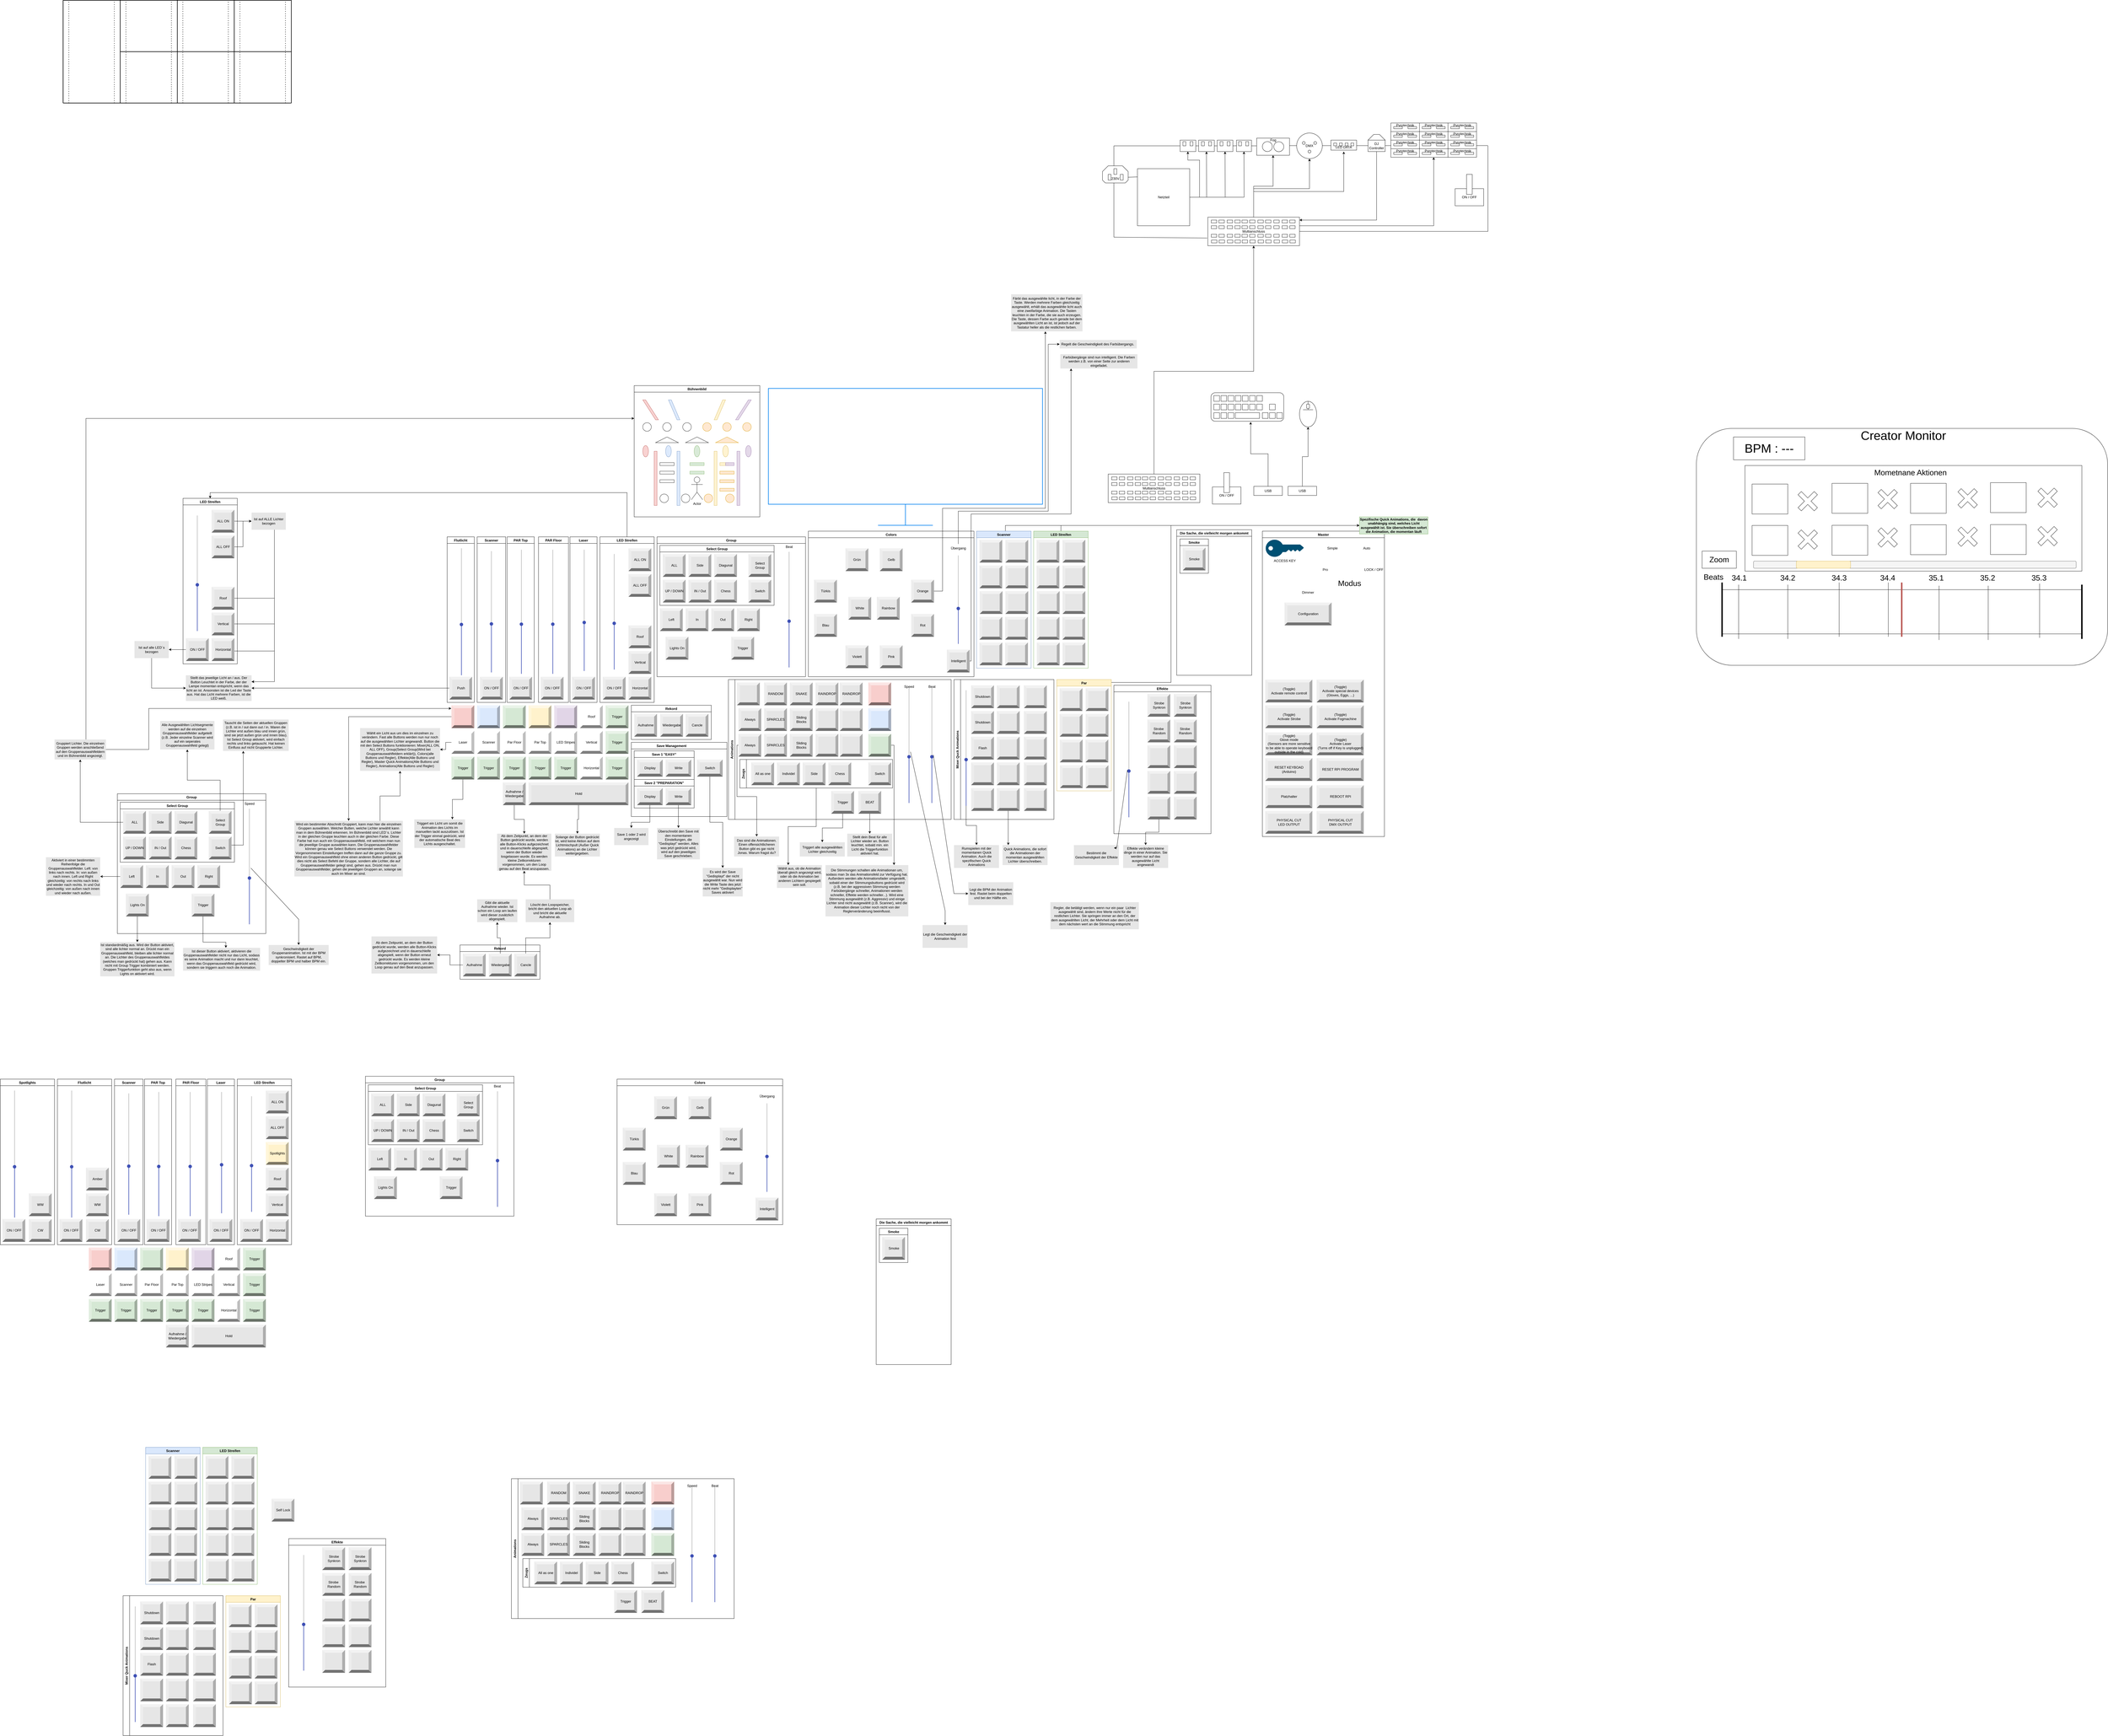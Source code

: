 <mxfile version="20.6.2" type="github">
  <diagram id="EBs3eoclZNxCUd93gEGw" name="Page-1">
    <mxGraphModel dx="1770" dy="3308" grid="1" gridSize="10" guides="1" tooltips="1" connect="1" arrows="1" fold="1" page="1" pageScale="1" pageWidth="850" pageHeight="1100" math="0" shadow="0">
      <root>
        <mxCell id="0" />
        <mxCell id="1" parent="0" />
        <mxCell id="TiyWxUWlf9TtwbMy1Xod-1" value="Save Management                " style="swimlane;" parent="1" vertex="1">
          <mxGeometry x="5470" y="2680" width="335" height="260" as="geometry" />
        </mxCell>
        <mxCell id="TiyWxUWlf9TtwbMy1Xod-2" value="Save 1 &quot;EASY&quot;" style="swimlane;" parent="TiyWxUWlf9TtwbMy1Xod-1" vertex="1">
          <mxGeometry x="10" y="30" width="210" height="100" as="geometry">
            <mxRectangle x="10" y="30" width="120" height="30" as="alternateBounds" />
          </mxGeometry>
        </mxCell>
        <mxCell id="TiyWxUWlf9TtwbMy1Xod-3" value="Display" style="labelPosition=center;verticalLabelPosition=middle;align=center;html=1;shape=mxgraph.basic.shaded_button;dx=10;fillColor=#E6E6E6;strokeColor=none;" parent="TiyWxUWlf9TtwbMy1Xod-2" vertex="1">
          <mxGeometry x="10" y="30" width="90" height="60" as="geometry" />
        </mxCell>
        <mxCell id="TiyWxUWlf9TtwbMy1Xod-4" value="Write" style="labelPosition=center;verticalLabelPosition=middle;align=center;html=1;shape=mxgraph.basic.shaded_button;dx=10;fillColor=#E6E6E6;strokeColor=none;" parent="TiyWxUWlf9TtwbMy1Xod-2" vertex="1">
          <mxGeometry x="110" y="30" width="90" height="60" as="geometry" />
        </mxCell>
        <mxCell id="TiyWxUWlf9TtwbMy1Xod-5" value="Save 2 &quot;PREPARATION&quot;" style="swimlane;" parent="TiyWxUWlf9TtwbMy1Xod-1" vertex="1">
          <mxGeometry x="10" y="130" width="210" height="100" as="geometry" />
        </mxCell>
        <mxCell id="TiyWxUWlf9TtwbMy1Xod-6" value="Display" style="labelPosition=center;verticalLabelPosition=middle;align=center;html=1;shape=mxgraph.basic.shaded_button;dx=10;fillColor=#E6E6E6;strokeColor=none;" parent="TiyWxUWlf9TtwbMy1Xod-5" vertex="1">
          <mxGeometry x="10" y="30" width="90" height="60" as="geometry" />
        </mxCell>
        <mxCell id="TiyWxUWlf9TtwbMy1Xod-7" value="Write" style="labelPosition=center;verticalLabelPosition=middle;align=center;html=1;shape=mxgraph.basic.shaded_button;dx=10;fillColor=#E6E6E6;strokeColor=none;" parent="TiyWxUWlf9TtwbMy1Xod-5" vertex="1">
          <mxGeometry x="110" y="30" width="90" height="60" as="geometry" />
        </mxCell>
        <mxCell id="TiyWxUWlf9TtwbMy1Xod-8" value="Switch" style="labelPosition=center;verticalLabelPosition=middle;align=center;html=1;shape=mxgraph.basic.shaded_button;dx=10;fillColor=#E6E6E6;strokeColor=none;" parent="TiyWxUWlf9TtwbMy1Xod-1" vertex="1">
          <mxGeometry x="230" y="60" width="90" height="60" as="geometry" />
        </mxCell>
        <mxCell id="TiyWxUWlf9TtwbMy1Xod-9" value="Colors" style="swimlane;" parent="1" vertex="1">
          <mxGeometry x="6090" y="1940" width="580" height="510" as="geometry">
            <mxRectangle x="-810" y="-35" width="80" height="30" as="alternateBounds" />
          </mxGeometry>
        </mxCell>
        <mxCell id="TiyWxUWlf9TtwbMy1Xod-10" value="Grün" style="labelPosition=center;verticalLabelPosition=middle;align=center;html=1;shape=mxgraph.basic.shaded_button;dx=10;fillColor=#E6E6E6;strokeColor=none;" parent="TiyWxUWlf9TtwbMy1Xod-9" vertex="1">
          <mxGeometry x="130" y="60" width="80" height="80" as="geometry" />
        </mxCell>
        <mxCell id="TiyWxUWlf9TtwbMy1Xod-11" value="Gelb" style="labelPosition=center;verticalLabelPosition=middle;align=center;html=1;shape=mxgraph.basic.shaded_button;dx=10;fillColor=#E6E6E6;strokeColor=none;" parent="TiyWxUWlf9TtwbMy1Xod-9" vertex="1">
          <mxGeometry x="250" y="60" width="80" height="80" as="geometry" />
        </mxCell>
        <mxCell id="TiyWxUWlf9TtwbMy1Xod-12" value="Orange" style="labelPosition=center;verticalLabelPosition=middle;align=center;html=1;shape=mxgraph.basic.shaded_button;dx=10;fillColor=#E6E6E6;strokeColor=none;" parent="TiyWxUWlf9TtwbMy1Xod-9" vertex="1">
          <mxGeometry x="360" y="170" width="80" height="80" as="geometry" />
        </mxCell>
        <mxCell id="TiyWxUWlf9TtwbMy1Xod-13" value="Rot" style="labelPosition=center;verticalLabelPosition=middle;align=center;html=1;shape=mxgraph.basic.shaded_button;dx=10;fillColor=#E6E6E6;strokeColor=none;" parent="TiyWxUWlf9TtwbMy1Xod-9" vertex="1">
          <mxGeometry x="360" y="290" width="80" height="80" as="geometry" />
        </mxCell>
        <mxCell id="TiyWxUWlf9TtwbMy1Xod-14" value="Türkis" style="labelPosition=center;verticalLabelPosition=middle;align=center;html=1;shape=mxgraph.basic.shaded_button;dx=10;fillColor=#E6E6E6;strokeColor=none;" parent="TiyWxUWlf9TtwbMy1Xod-9" vertex="1">
          <mxGeometry x="20" y="170" width="80" height="80" as="geometry" />
        </mxCell>
        <mxCell id="TiyWxUWlf9TtwbMy1Xod-15" value="Blau" style="labelPosition=center;verticalLabelPosition=middle;align=center;html=1;shape=mxgraph.basic.shaded_button;dx=10;fillColor=#E6E6E6;strokeColor=none;" parent="TiyWxUWlf9TtwbMy1Xod-9" vertex="1">
          <mxGeometry x="20" y="290" width="80" height="80" as="geometry" />
        </mxCell>
        <mxCell id="TiyWxUWlf9TtwbMy1Xod-16" value="Violett" style="labelPosition=center;verticalLabelPosition=middle;align=center;html=1;shape=mxgraph.basic.shaded_button;dx=10;fillColor=#E6E6E6;strokeColor=none;" parent="TiyWxUWlf9TtwbMy1Xod-9" vertex="1">
          <mxGeometry x="130" y="400" width="80" height="80" as="geometry" />
        </mxCell>
        <mxCell id="TiyWxUWlf9TtwbMy1Xod-17" value="Pink" style="labelPosition=center;verticalLabelPosition=middle;align=center;html=1;shape=mxgraph.basic.shaded_button;dx=10;fillColor=#E6E6E6;strokeColor=none;" parent="TiyWxUWlf9TtwbMy1Xod-9" vertex="1">
          <mxGeometry x="250" y="400" width="80" height="80" as="geometry" />
        </mxCell>
        <mxCell id="TiyWxUWlf9TtwbMy1Xod-18" value="White" style="labelPosition=center;verticalLabelPosition=middle;align=center;html=1;shape=mxgraph.basic.shaded_button;dx=10;fillColor=#E6E6E6;strokeColor=none;" parent="TiyWxUWlf9TtwbMy1Xod-9" vertex="1">
          <mxGeometry x="140" y="230" width="80" height="80" as="geometry" />
        </mxCell>
        <mxCell id="TiyWxUWlf9TtwbMy1Xod-19" value="Rainbow" style="labelPosition=center;verticalLabelPosition=middle;align=center;html=1;shape=mxgraph.basic.shaded_button;dx=10;fillColor=#E6E6E6;strokeColor=none;" parent="TiyWxUWlf9TtwbMy1Xod-9" vertex="1">
          <mxGeometry x="240" y="230" width="80" height="80" as="geometry" />
        </mxCell>
        <mxCell id="TiyWxUWlf9TtwbMy1Xod-20" value="" style="dashed=0;verticalLabelPosition=bottom;verticalAlign=top;align=center;shape=mxgraph.gmdl.slider2;barPos=40;strokeColor=#3F51B5;opacity=100;strokeWidth=2;fillColor=#3F51B5;handleSize=10;shadow=0;rotation=-90;" parent="TiyWxUWlf9TtwbMy1Xod-9" vertex="1">
          <mxGeometry x="370" y="235" width="310" height="10" as="geometry" />
        </mxCell>
        <mxCell id="TiyWxUWlf9TtwbMy1Xod-21" value="Übergang" style="text;html=1;align=center;verticalAlign=middle;resizable=0;points=[];autosize=1;strokeColor=none;fillColor=none;" parent="TiyWxUWlf9TtwbMy1Xod-9" vertex="1">
          <mxGeometry x="485" y="45" width="80" height="30" as="geometry" />
        </mxCell>
        <mxCell id="TiyWxUWlf9TtwbMy1Xod-22" value="Intelligent" style="labelPosition=center;verticalLabelPosition=middle;align=center;html=1;shape=mxgraph.basic.shaded_button;dx=10;fillColor=#E6E6E6;strokeColor=none;" parent="TiyWxUWlf9TtwbMy1Xod-9" vertex="1">
          <mxGeometry x="485" y="415" width="80" height="80" as="geometry" />
        </mxCell>
        <mxCell id="TiyWxUWlf9TtwbMy1Xod-29" value="Bühnenbild" style="swimlane;" parent="1" vertex="1">
          <mxGeometry x="5480" y="1430" width="440" height="460" as="geometry">
            <mxRectangle x="-810" y="-35" width="80" height="30" as="alternateBounds" />
          </mxGeometry>
        </mxCell>
        <mxCell id="TiyWxUWlf9TtwbMy1Xod-36" value="Actor" style="shape=umlActor;verticalLabelPosition=bottom;verticalAlign=top;html=1;outlineConnect=0;opacity=90;" parent="TiyWxUWlf9TtwbMy1Xod-29" vertex="1">
          <mxGeometry x="200" y="320" width="40" height="80" as="geometry" />
        </mxCell>
        <mxCell id="TiyWxUWlf9TtwbMy1Xod-37" value="" style="ellipse;whiteSpace=wrap;html=1;aspect=fixed;opacity=90;" parent="TiyWxUWlf9TtwbMy1Xod-29" vertex="1">
          <mxGeometry x="30" y="130" width="30" height="30" as="geometry" />
        </mxCell>
        <mxCell id="TiyWxUWlf9TtwbMy1Xod-38" value="" style="ellipse;whiteSpace=wrap;html=1;aspect=fixed;opacity=90;" parent="TiyWxUWlf9TtwbMy1Xod-29" vertex="1">
          <mxGeometry x="100" y="130" width="30" height="30" as="geometry" />
        </mxCell>
        <mxCell id="TiyWxUWlf9TtwbMy1Xod-39" value="" style="ellipse;whiteSpace=wrap;html=1;aspect=fixed;opacity=90;" parent="TiyWxUWlf9TtwbMy1Xod-29" vertex="1">
          <mxGeometry x="170" y="130" width="30" height="30" as="geometry" />
        </mxCell>
        <mxCell id="TiyWxUWlf9TtwbMy1Xod-40" value="" style="ellipse;whiteSpace=wrap;html=1;aspect=fixed;fillColor=#ffe6cc;strokeColor=#d79b00;opacity=90;" parent="TiyWxUWlf9TtwbMy1Xod-29" vertex="1">
          <mxGeometry x="240" y="130" width="30" height="30" as="geometry" />
        </mxCell>
        <mxCell id="TiyWxUWlf9TtwbMy1Xod-41" value="" style="ellipse;whiteSpace=wrap;html=1;aspect=fixed;fillColor=#ffe6cc;strokeColor=#d79b00;opacity=90;" parent="TiyWxUWlf9TtwbMy1Xod-29" vertex="1">
          <mxGeometry x="310" y="130" width="30" height="30" as="geometry" />
        </mxCell>
        <mxCell id="TiyWxUWlf9TtwbMy1Xod-42" value="" style="ellipse;whiteSpace=wrap;html=1;aspect=fixed;fillColor=#ffe6cc;strokeColor=#d79b00;opacity=90;" parent="TiyWxUWlf9TtwbMy1Xod-29" vertex="1">
          <mxGeometry x="380" y="130" width="30" height="30" as="geometry" />
        </mxCell>
        <mxCell id="TiyWxUWlf9TtwbMy1Xod-43" value="" style="ellipse;whiteSpace=wrap;html=1;fillColor=#f8cecc;strokeColor=#b85450;opacity=90;" parent="TiyWxUWlf9TtwbMy1Xod-29" vertex="1">
          <mxGeometry x="30" y="210" width="20" height="40" as="geometry" />
        </mxCell>
        <mxCell id="TiyWxUWlf9TtwbMy1Xod-44" value="" style="ellipse;whiteSpace=wrap;html=1;fillColor=#dae8fc;strokeColor=#6c8ebf;opacity=90;" parent="TiyWxUWlf9TtwbMy1Xod-29" vertex="1">
          <mxGeometry x="110" y="210" width="20" height="40" as="geometry" />
        </mxCell>
        <mxCell id="TiyWxUWlf9TtwbMy1Xod-45" value="" style="ellipse;whiteSpace=wrap;html=1;fillColor=#d5e8d4;strokeColor=#82b366;opacity=90;" parent="TiyWxUWlf9TtwbMy1Xod-29" vertex="1">
          <mxGeometry x="210" y="210" width="20" height="40" as="geometry" />
        </mxCell>
        <mxCell id="TiyWxUWlf9TtwbMy1Xod-46" value="" style="ellipse;whiteSpace=wrap;html=1;fillColor=#fff2cc;strokeColor=#d6b656;opacity=90;" parent="TiyWxUWlf9TtwbMy1Xod-29" vertex="1">
          <mxGeometry x="310" y="210" width="20" height="40" as="geometry" />
        </mxCell>
        <mxCell id="TiyWxUWlf9TtwbMy1Xod-47" value="" style="ellipse;whiteSpace=wrap;html=1;fillColor=#e1d5e7;strokeColor=#9673a6;opacity=90;" parent="TiyWxUWlf9TtwbMy1Xod-29" vertex="1">
          <mxGeometry x="390" y="210" width="20" height="40" as="geometry" />
        </mxCell>
        <mxCell id="TiyWxUWlf9TtwbMy1Xod-48" value="" style="triangle;whiteSpace=wrap;html=1;rotation=-90;fillColor=#ffe6cc;strokeColor=#d79b00;opacity=90;" parent="TiyWxUWlf9TtwbMy1Xod-29" vertex="1">
          <mxGeometry x="315" y="150" width="20" height="80" as="geometry" />
        </mxCell>
        <mxCell id="TiyWxUWlf9TtwbMy1Xod-49" value="" style="triangle;whiteSpace=wrap;html=1;rotation=-90;opacity=90;" parent="TiyWxUWlf9TtwbMy1Xod-29" vertex="1">
          <mxGeometry x="105" y="150" width="20" height="80" as="geometry" />
        </mxCell>
        <mxCell id="TiyWxUWlf9TtwbMy1Xod-50" value="" style="rounded=0;whiteSpace=wrap;html=1;fillColor=#f8cecc;strokeColor=#b85450;opacity=90;" parent="TiyWxUWlf9TtwbMy1Xod-29" vertex="1">
          <mxGeometry x="70" y="230" width="10" height="190" as="geometry" />
        </mxCell>
        <mxCell id="TiyWxUWlf9TtwbMy1Xod-51" value="" style="rounded=0;whiteSpace=wrap;html=1;fillColor=#dae8fc;strokeColor=#6c8ebf;opacity=90;" parent="TiyWxUWlf9TtwbMy1Xod-29" vertex="1">
          <mxGeometry x="150" y="230" width="10" height="190" as="geometry" />
        </mxCell>
        <mxCell id="TiyWxUWlf9TtwbMy1Xod-52" value="" style="rounded=0;whiteSpace=wrap;html=1;fillColor=#fff2cc;strokeColor=#d6b656;opacity=90;" parent="TiyWxUWlf9TtwbMy1Xod-29" vertex="1">
          <mxGeometry x="280" y="230" width="10" height="190" as="geometry" />
        </mxCell>
        <mxCell id="TiyWxUWlf9TtwbMy1Xod-53" value="" style="rounded=0;whiteSpace=wrap;html=1;fillColor=#e1d5e7;strokeColor=#9673a6;opacity=90;" parent="TiyWxUWlf9TtwbMy1Xod-29" vertex="1">
          <mxGeometry x="360" y="230" width="10" height="190" as="geometry" />
        </mxCell>
        <mxCell id="TiyWxUWlf9TtwbMy1Xod-69" value="&lt;span style=&quot;color: rgba(0, 0, 0, 0); font-family: monospace; font-size: 0px; text-align: start;&quot;&gt;%3CmxGraphModel%3E%3Croot%3E%3CmxCell%20id%3D%220%22%2F%3E%3CmxCell%20id%3D%221%22%20parent%3D%220%22%2F%3E%3CmxCell%20id%3D%222%22%20value%3D%22All%20as%20one%22%20style%3D%22labelPosition%3Dcenter%3BverticalLabelPosition%3Dmiddle%3Balign%3Dcenter%3Bhtml%3D1%3Bshape%3Dmxgraph.basic.shaded_button%3Bdx%3D10%3BfillColor%3D%23E6E6E6%3BstrokeColor%3Dnone%3B%22%20vertex%3D%221%22%20parent%3D%221%22%3E%3CmxGeometry%20x%3D%221180%22%20y%3D%223120%22%20width%3D%2280%22%20height%3D%2280%22%20as%3D%22geometry%22%2F%3E%3C%2FmxCell%3E%3C%2Froot%3E%3C%2FmxGraphModel%3E&lt;/span&gt;" style="rounded=0;whiteSpace=wrap;html=1;fillColor=#fff2cc;strokeColor=#d6b656;opacity=90;" parent="TiyWxUWlf9TtwbMy1Xod-29" vertex="1">
          <mxGeometry x="300" y="270" width="30" height="10" as="geometry" />
        </mxCell>
        <mxCell id="TiyWxUWlf9TtwbMy1Xod-70" value="&lt;span style=&quot;color: rgba(0, 0, 0, 0); font-family: monospace; font-size: 0px; text-align: start;&quot;&gt;%3CmxGraphModel%3E%3Croot%3E%3CmxCell%20id%3D%220%22%2F%3E%3CmxCell%20id%3D%221%22%20parent%3D%220%22%2F%3E%3CmxCell%20id%3D%222%22%20value%3D%22All%20as%20one%22%20style%3D%22labelPosition%3Dcenter%3BverticalLabelPosition%3Dmiddle%3Balign%3Dcenter%3Bhtml%3D1%3Bshape%3Dmxgraph.basic.shaded_button%3Bdx%3D10%3BfillColor%3D%23E6E6E6%3BstrokeColor%3Dnone%3B%22%20vertex%3D%221%22%20parent%3D%221%22%3E%3CmxGeometry%20x%3D%221180%22%20y%3D%223120%22%20width%3D%2280%22%20height%3D%2280%22%20as%3D%22geometry%22%2F%3E%3C%2FmxCell%3E%3C%2Froot%3E%3C%2FmxGraphModel%3E&lt;/span&gt;" style="rounded=0;whiteSpace=wrap;html=1;fillColor=#ffe6cc;strokeColor=#d79b00;opacity=90;" parent="TiyWxUWlf9TtwbMy1Xod-29" vertex="1">
          <mxGeometry x="300" y="300" width="50" height="10" as="geometry" />
        </mxCell>
        <mxCell id="TiyWxUWlf9TtwbMy1Xod-71" value="&lt;span style=&quot;color: rgba(0, 0, 0, 0); font-family: monospace; font-size: 0px; text-align: start;&quot;&gt;%3CmxGraphModel%3E%3Croot%3E%3CmxCell%20id%3D%220%22%2F%3E%3CmxCell%20id%3D%221%22%20parent%3D%220%22%2F%3E%3CmxCell%20id%3D%222%22%20value%3D%22All%20as%20one%22%20style%3D%22labelPosition%3Dcenter%3BverticalLabelPosition%3Dmiddle%3Balign%3Dcenter%3Bhtml%3D1%3Bshape%3Dmxgraph.basic.shaded_button%3Bdx%3D10%3BfillColor%3D%23E6E6E6%3BstrokeColor%3Dnone%3B%22%20vertex%3D%221%22%20parent%3D%221%22%3E%3CmxGeometry%20x%3D%221180%22%20y%3D%223120%22%20width%3D%2280%22%20height%3D%2280%22%20as%3D%22geometry%22%2F%3E%3C%2FmxCell%3E%3C%2Froot%3E%3C%2FmxGraphModel%3E&lt;/span&gt;" style="rounded=0;whiteSpace=wrap;html=1;fillColor=#ffe6cc;strokeColor=#d79b00;opacity=90;" parent="TiyWxUWlf9TtwbMy1Xod-29" vertex="1">
          <mxGeometry x="300" y="330" width="50" height="10" as="geometry" />
        </mxCell>
        <mxCell id="TiyWxUWlf9TtwbMy1Xod-72" value="&lt;span style=&quot;color: rgba(0, 0, 0, 0); font-family: monospace; font-size: 0px; text-align: start;&quot;&gt;%3CmxGraphModel%3E%3Croot%3E%3CmxCell%20id%3D%220%22%2F%3E%3CmxCell%20id%3D%221%22%20parent%3D%220%22%2F%3E%3CmxCell%20id%3D%222%22%20value%3D%22All%20as%20one%22%20style%3D%22labelPosition%3Dcenter%3BverticalLabelPosition%3Dmiddle%3Balign%3Dcenter%3Bhtml%3D1%3Bshape%3Dmxgraph.basic.shaded_button%3Bdx%3D10%3BfillColor%3D%23E6E6E6%3BstrokeColor%3Dnone%3B%22%20vertex%3D%221%22%20parent%3D%221%22%3E%3CmxGeometry%20x%3D%221180%22%20y%3D%223120%22%20width%3D%2280%22%20height%3D%2280%22%20as%3D%22geometry%22%2F%3E%3C%2FmxCell%3E%3C%2Froot%3E%3C%2FmxGraphModel%3E&lt;/span&gt;" style="rounded=0;whiteSpace=wrap;html=1;fillColor=#ffe6cc;strokeColor=#d79b00;opacity=90;" parent="TiyWxUWlf9TtwbMy1Xod-29" vertex="1">
          <mxGeometry x="300" y="360" width="50" height="10" as="geometry" />
        </mxCell>
        <mxCell id="TiyWxUWlf9TtwbMy1Xod-73" value="&lt;span style=&quot;color: rgba(0, 0, 0, 0); font-family: monospace; font-size: 0px; text-align: start;&quot;&gt;%3CmxGraphModel%3E%3Croot%3E%3CmxCell%20id%3D%220%22%2F%3E%3CmxCell%20id%3D%221%22%20parent%3D%220%22%2F%3E%3CmxCell%20id%3D%222%22%20value%3D%22All%20as%20one%22%20style%3D%22labelPosition%3Dcenter%3BverticalLabelPosition%3Dmiddle%3Balign%3Dcenter%3Bhtml%3D1%3Bshape%3Dmxgraph.basic.shaded_button%3Bdx%3D10%3BfillColor%3D%23E6E6E6%3BstrokeColor%3Dnone%3B%22%20vertex%3D%221%22%20parent%3D%221%22%3E%3CmxGeometry%20x%3D%221180%22%20y%3D%223120%22%20width%3D%2280%22%20height%3D%2280%22%20as%3D%22geometry%22%2F%3E%3C%2FmxCell%3E%3C%2Froot%3E%3C%2FmxGraphModel%3E&lt;/span&gt;" style="rounded=0;whiteSpace=wrap;html=1;opacity=90;" parent="TiyWxUWlf9TtwbMy1Xod-29" vertex="1">
          <mxGeometry x="90" y="270" width="50" height="10" as="geometry" />
        </mxCell>
        <mxCell id="TiyWxUWlf9TtwbMy1Xod-74" value="&lt;span style=&quot;color: rgba(0, 0, 0, 0); font-family: monospace; font-size: 0px; text-align: start;&quot;&gt;%3CmxGraphModel%3E%3Croot%3E%3CmxCell%20id%3D%220%22%2F%3E%3CmxCell%20id%3D%221%22%20parent%3D%220%22%2F%3E%3CmxCell%20id%3D%222%22%20value%3D%22All%20as%20one%22%20style%3D%22labelPosition%3Dcenter%3BverticalLabelPosition%3Dmiddle%3Balign%3Dcenter%3Bhtml%3D1%3Bshape%3Dmxgraph.basic.shaded_button%3Bdx%3D10%3BfillColor%3D%23E6E6E6%3BstrokeColor%3Dnone%3B%22%20vertex%3D%221%22%20parent%3D%221%22%3E%3CmxGeometry%20x%3D%221180%22%20y%3D%223120%22%20width%3D%2280%22%20height%3D%2280%22%20as%3D%22geometry%22%2F%3E%3C%2FmxCell%3E%3C%2Froot%3E%3C%2FmxGraphModel%3E&lt;/span&gt;" style="rounded=0;whiteSpace=wrap;html=1;opacity=90;" parent="TiyWxUWlf9TtwbMy1Xod-29" vertex="1">
          <mxGeometry x="90" y="300" width="50" height="10" as="geometry" />
        </mxCell>
        <mxCell id="TiyWxUWlf9TtwbMy1Xod-75" value="&lt;span style=&quot;color: rgba(0, 0, 0, 0); font-family: monospace; font-size: 0px; text-align: start;&quot;&gt;%3CmxGraphModel%3E%3Croot%3E%3CmxCell%20id%3D%220%22%2F%3E%3CmxCell%20id%3D%221%22%20parent%3D%220%22%2F%3E%3CmxCell%20id%3D%222%22%20value%3D%22All%20as%20one%22%20style%3D%22labelPosition%3Dcenter%3BverticalLabelPosition%3Dmiddle%3Balign%3Dcenter%3Bhtml%3D1%3Bshape%3Dmxgraph.basic.shaded_button%3Bdx%3D10%3BfillColor%3D%23E6E6E6%3BstrokeColor%3Dnone%3B%22%20vertex%3D%221%22%20parent%3D%221%22%3E%3CmxGeometry%20x%3D%221180%22%20y%3D%223120%22%20width%3D%2280%22%20height%3D%2280%22%20as%3D%22geometry%22%2F%3E%3C%2FmxCell%3E%3C%2Froot%3E%3C%2FmxGraphModel%3E&lt;/span&gt;" style="rounded=0;whiteSpace=wrap;html=1;opacity=90;" parent="TiyWxUWlf9TtwbMy1Xod-29" vertex="1">
          <mxGeometry x="90" y="330" width="50" height="10" as="geometry" />
        </mxCell>
        <mxCell id="TiyWxUWlf9TtwbMy1Xod-76" value="&lt;span style=&quot;color: rgba(0, 0, 0, 0); font-family: monospace; font-size: 0px; text-align: start;&quot;&gt;%3CmxGraphModel%3E%3Croot%3E%3CmxCell%20id%3D%220%22%2F%3E%3CmxCell%20id%3D%221%22%20parent%3D%220%22%2F%3E%3CmxCell%20id%3D%222%22%20value%3D%22All%20as%20one%22%20style%3D%22labelPosition%3Dcenter%3BverticalLabelPosition%3Dmiddle%3Balign%3Dcenter%3Bhtml%3D1%3Bshape%3Dmxgraph.basic.shaded_button%3Bdx%3D10%3BfillColor%3D%23E6E6E6%3BstrokeColor%3Dnone%3B%22%20vertex%3D%221%22%20parent%3D%221%22%3E%3CmxGeometry%20x%3D%221180%22%20y%3D%223120%22%20width%3D%2280%22%20height%3D%2280%22%20as%3D%22geometry%22%2F%3E%3C%2FmxCell%3E%3C%2Froot%3E%3C%2FmxGraphModel%3E&lt;/span&gt;" style="rounded=0;whiteSpace=wrap;html=1;fillColor=#d5e8d4;strokeColor=#82b366;opacity=90;" parent="TiyWxUWlf9TtwbMy1Xod-29" vertex="1">
          <mxGeometry x="195" y="270" width="50" height="10" as="geometry" />
        </mxCell>
        <mxCell id="TiyWxUWlf9TtwbMy1Xod-77" value="&lt;span style=&quot;color: rgba(0, 0, 0, 0); font-family: monospace; font-size: 0px; text-align: start;&quot;&gt;%3CmxGraphModel%3E%3Croot%3E%3CmxCell%20id%3D%220%22%2F%3E%3CmxCell%20id%3D%221%22%20parent%3D%220%22%2F%3E%3CmxCell%20id%3D%222%22%20value%3D%22All%20as%20one%22%20style%3D%22labelPosition%3Dcenter%3BverticalLabelPosition%3Dmiddle%3Balign%3Dcenter%3Bhtml%3D1%3Bshape%3Dmxgraph.basic.shaded_button%3Bdx%3D10%3BfillColor%3D%23E6E6E6%3BstrokeColor%3Dnone%3B%22%20vertex%3D%221%22%20parent%3D%221%22%3E%3CmxGeometry%20x%3D%221180%22%20y%3D%223120%22%20width%3D%2280%22%20height%3D%2280%22%20as%3D%22geometry%22%2F%3E%3C%2FmxCell%3E%3C%2Froot%3E%3C%2FmxGraphModel%3E&lt;/span&gt;" style="rounded=0;whiteSpace=wrap;html=1;fillColor=#d5e8d4;strokeColor=#82b366;opacity=90;" parent="TiyWxUWlf9TtwbMy1Xod-29" vertex="1">
          <mxGeometry x="195" y="300" width="50" height="10" as="geometry" />
        </mxCell>
        <mxCell id="TiyWxUWlf9TtwbMy1Xod-78" value="" style="shape=parallelogram;perimeter=parallelogramPerimeter;whiteSpace=wrap;html=1;fixedSize=1;size=45;fillColor=#e1d5e7;strokeColor=#9673a6;opacity=90;" parent="TiyWxUWlf9TtwbMy1Xod-29" vertex="1">
          <mxGeometry x="355" y="50" width="55" height="70" as="geometry" />
        </mxCell>
        <mxCell id="TiyWxUWlf9TtwbMy1Xod-79" value="" style="shape=parallelogram;perimeter=parallelogramPerimeter;whiteSpace=wrap;html=1;fixedSize=1;size=30;fillColor=#fff2cc;strokeColor=#d6b656;opacity=90;" parent="TiyWxUWlf9TtwbMy1Xod-29" vertex="1">
          <mxGeometry x="280" y="50" width="40" height="70" as="geometry" />
        </mxCell>
        <mxCell id="TiyWxUWlf9TtwbMy1Xod-80" value="" style="shape=parallelogram;perimeter=parallelogramPerimeter;whiteSpace=wrap;html=1;fixedSize=1;size=45;flipV=1;fillColor=#f8cecc;strokeColor=#b85450;opacity=90;" parent="TiyWxUWlf9TtwbMy1Xod-29" vertex="1">
          <mxGeometry x="30" y="50" width="55" height="70" as="geometry" />
        </mxCell>
        <mxCell id="TiyWxUWlf9TtwbMy1Xod-81" value="" style="shape=parallelogram;perimeter=parallelogramPerimeter;whiteSpace=wrap;html=1;fixedSize=1;size=30;flipV=1;fillColor=#dae8fc;strokeColor=#6c8ebf;opacity=90;" parent="TiyWxUWlf9TtwbMy1Xod-29" vertex="1">
          <mxGeometry x="120" y="50" width="40" height="70" as="geometry" />
        </mxCell>
        <mxCell id="TiyWxUWlf9TtwbMy1Xod-82" value="" style="ellipse;whiteSpace=wrap;html=1;aspect=fixed;fillColor=#ffe6cc;strokeColor=#d79b00;opacity=90;" parent="TiyWxUWlf9TtwbMy1Xod-29" vertex="1">
          <mxGeometry x="245" y="380" width="30" height="30" as="geometry" />
        </mxCell>
        <mxCell id="TiyWxUWlf9TtwbMy1Xod-83" value="" style="ellipse;whiteSpace=wrap;html=1;aspect=fixed;fillColor=#ffe6cc;strokeColor=#d79b00;opacity=90;" parent="TiyWxUWlf9TtwbMy1Xod-29" vertex="1">
          <mxGeometry x="320" y="380" width="30" height="30" as="geometry" />
        </mxCell>
        <mxCell id="TiyWxUWlf9TtwbMy1Xod-84" value="" style="ellipse;whiteSpace=wrap;html=1;aspect=fixed;opacity=90;" parent="TiyWxUWlf9TtwbMy1Xod-29" vertex="1">
          <mxGeometry x="165" y="380" width="30" height="30" as="geometry" />
        </mxCell>
        <mxCell id="TiyWxUWlf9TtwbMy1Xod-85" value="" style="ellipse;whiteSpace=wrap;html=1;aspect=fixed;opacity=90;" parent="TiyWxUWlf9TtwbMy1Xod-29" vertex="1">
          <mxGeometry x="90" y="380" width="30" height="30" as="geometry" />
        </mxCell>
        <mxCell id="TiyWxUWlf9TtwbMy1Xod-86" value="" style="triangle;whiteSpace=wrap;html=1;rotation=-90;opacity=90;" parent="TiyWxUWlf9TtwbMy1Xod-29" vertex="1">
          <mxGeometry x="210" y="150" width="20" height="80" as="geometry" />
        </mxCell>
        <mxCell id="gBRiGfkmkzS1eKWoziOa-70" value="&lt;span style=&quot;color: rgba(0, 0, 0, 0); font-family: monospace; font-size: 0px; text-align: start;&quot;&gt;%3CmxGraphModel%3E%3Croot%3E%3CmxCell%20id%3D%220%22%2F%3E%3CmxCell%20id%3D%221%22%20parent%3D%220%22%2F%3E%3CmxCell%20id%3D%222%22%20value%3D%22All%20as%20one%22%20style%3D%22labelPosition%3Dcenter%3BverticalLabelPosition%3Dmiddle%3Balign%3Dcenter%3Bhtml%3D1%3Bshape%3Dmxgraph.basic.shaded_button%3Bdx%3D10%3BfillColor%3D%23E6E6E6%3BstrokeColor%3Dnone%3B%22%20vertex%3D%221%22%20parent%3D%221%22%3E%3CmxGeometry%20x%3D%221180%22%20y%3D%223120%22%20width%3D%2280%22%20height%3D%2280%22%20as%3D%22geometry%22%2F%3E%3C%2FmxCell%3E%3C%2Froot%3E%3C%2FmxGraphModel%3E&lt;/span&gt;" style="rounded=0;whiteSpace=wrap;html=1;fillColor=#e1d5e7;strokeColor=#9673a6;opacity=90;" parent="TiyWxUWlf9TtwbMy1Xod-29" vertex="1">
          <mxGeometry x="320" y="270" width="30" height="10" as="geometry" />
        </mxCell>
        <mxCell id="TiyWxUWlf9TtwbMy1Xod-105" value="Master" style="swimlane;" parent="1" vertex="1">
          <mxGeometry x="7680" y="1940" width="427.5" height="1070" as="geometry">
            <mxRectangle x="-810" y="-35" width="80" height="30" as="alternateBounds" />
          </mxGeometry>
        </mxCell>
        <mxCell id="TiyWxUWlf9TtwbMy1Xod-106" value="ACCESS KEY" style="points=[[0,0.5,0],[0.24,0,0],[0.5,0.28,0],[0.995,0.475,0],[0.5,0.72,0],[0.24,1,0]];verticalLabelPosition=bottom;sketch=0;html=1;verticalAlign=top;aspect=fixed;align=center;pointerEvents=1;shape=mxgraph.cisco19.key;fillColor=#005073;strokeColor=none;fontSize=12;" parent="TiyWxUWlf9TtwbMy1Xod-105" vertex="1">
          <mxGeometry x="11.67" y="30" width="133.33" height="60" as="geometry" />
        </mxCell>
        <mxCell id="TiyWxUWlf9TtwbMy1Xod-107" value="&lt;div&gt;&lt;font style=&quot;font-size: 27px;&quot;&gt;Modus&lt;/font&gt;&lt;/div&gt;" style="shape=image;html=1;verticalAlign=top;verticalLabelPosition=bottom;labelBackgroundColor=#ffffff;imageAspect=0;aspect=fixed;image=https://cdn3.iconfinder.com/data/icons/energy-and-power-glyph-24-px/24/Analog_device_gauge_gauge_meter_pressure_gauge_speedometer-128.png" parent="TiyWxUWlf9TtwbMy1Xod-105" vertex="1">
          <mxGeometry x="255" y="60" width="100" height="100" as="geometry" />
        </mxCell>
        <mxCell id="TiyWxUWlf9TtwbMy1Xod-108" value="&lt;div&gt;Pro&lt;/div&gt;" style="text;html=1;align=center;verticalAlign=middle;resizable=0;points=[];autosize=1;strokeColor=none;fillColor=none;fontSize=12;" parent="TiyWxUWlf9TtwbMy1Xod-105" vertex="1">
          <mxGeometry x="200" y="120" width="40" height="30" as="geometry" />
        </mxCell>
        <mxCell id="TiyWxUWlf9TtwbMy1Xod-109" value="&lt;div&gt;Simple&lt;/div&gt;" style="text;html=1;align=center;verticalAlign=middle;resizable=0;points=[];autosize=1;strokeColor=none;fillColor=none;fontSize=12;" parent="TiyWxUWlf9TtwbMy1Xod-105" vertex="1">
          <mxGeometry x="215" y="45" width="60" height="30" as="geometry" />
        </mxCell>
        <mxCell id="TiyWxUWlf9TtwbMy1Xod-110" value="&lt;div&gt;Auto&lt;/div&gt;" style="text;html=1;align=center;verticalAlign=middle;resizable=0;points=[];autosize=1;strokeColor=none;fillColor=none;fontSize=12;" parent="TiyWxUWlf9TtwbMy1Xod-105" vertex="1">
          <mxGeometry x="340" y="45" width="50" height="30" as="geometry" />
        </mxCell>
        <mxCell id="TiyWxUWlf9TtwbMy1Xod-111" value="LOCK / OFF" style="text;html=1;align=center;verticalAlign=middle;resizable=0;points=[];autosize=1;strokeColor=none;fillColor=none;fontSize=12;" parent="TiyWxUWlf9TtwbMy1Xod-105" vertex="1">
          <mxGeometry x="345" y="120" width="90" height="30" as="geometry" />
        </mxCell>
        <mxCell id="TiyWxUWlf9TtwbMy1Xod-116" value="&lt;div&gt;(Toggle)&lt;/div&gt;&lt;div&gt;Activate remote controll&lt;br&gt;&lt;/div&gt;" style="labelPosition=center;verticalLabelPosition=middle;align=center;html=1;shape=mxgraph.basic.shaded_button;dx=10;fillColor=#E6E6E6;strokeColor=none;" parent="TiyWxUWlf9TtwbMy1Xod-105" vertex="1">
          <mxGeometry x="10" y="520" width="165" height="80" as="geometry" />
        </mxCell>
        <mxCell id="TiyWxUWlf9TtwbMy1Xod-117" value="&lt;div&gt;(Toggle)&lt;/div&gt;&lt;div&gt;Activate special devices&lt;/div&gt;&lt;div&gt;(Gloves, Eggs, ...)&lt;br&gt;&lt;/div&gt;" style="labelPosition=center;verticalLabelPosition=middle;align=center;html=1;shape=mxgraph.basic.shaded_button;dx=10;fillColor=#E6E6E6;strokeColor=none;" parent="TiyWxUWlf9TtwbMy1Xod-105" vertex="1">
          <mxGeometry x="190" y="520" width="165" height="80" as="geometry" />
        </mxCell>
        <mxCell id="TiyWxUWlf9TtwbMy1Xod-118" value="&lt;div&gt;(Toggle)&lt;/div&gt;&lt;div&gt;Activate Laser&lt;/div&gt;&lt;div&gt;(Turns off if Key is unplugged)&lt;br&gt;&lt;/div&gt;" style="labelPosition=center;verticalLabelPosition=middle;align=center;html=1;shape=mxgraph.basic.shaded_button;dx=10;fillColor=#E6E6E6;strokeColor=none;" parent="TiyWxUWlf9TtwbMy1Xod-105" vertex="1">
          <mxGeometry x="190" y="705" width="165" height="80" as="geometry" />
        </mxCell>
        <mxCell id="TiyWxUWlf9TtwbMy1Xod-119" value="&lt;div&gt;(Toggle)&lt;/div&gt;&lt;div&gt;Activate Strobe&lt;br&gt;&lt;/div&gt;" style="labelPosition=center;verticalLabelPosition=middle;align=center;html=1;shape=mxgraph.basic.shaded_button;dx=10;fillColor=#E6E6E6;strokeColor=none;" parent="TiyWxUWlf9TtwbMy1Xod-105" vertex="1">
          <mxGeometry x="10" y="610" width="165" height="80" as="geometry" />
        </mxCell>
        <mxCell id="TiyWxUWlf9TtwbMy1Xod-120" value="&lt;div&gt;(Toggle)&lt;/div&gt;&lt;div&gt;Activate Fogmachine&lt;br&gt;&lt;/div&gt;" style="labelPosition=center;verticalLabelPosition=middle;align=center;html=1;shape=mxgraph.basic.shaded_button;dx=10;fillColor=#E6E6E6;strokeColor=none;" parent="TiyWxUWlf9TtwbMy1Xod-105" vertex="1">
          <mxGeometry x="190" y="610" width="165" height="80" as="geometry" />
        </mxCell>
        <mxCell id="TiyWxUWlf9TtwbMy1Xod-121" value="&lt;div&gt;RESET KEYBOAD&lt;/div&gt;&lt;div&gt;(Arduino)&lt;br&gt;&lt;/div&gt;" style="labelPosition=center;verticalLabelPosition=middle;align=center;html=1;shape=mxgraph.basic.shaded_button;dx=10;fillColor=#E6E6E6;strokeColor=none;" parent="TiyWxUWlf9TtwbMy1Xod-105" vertex="1">
          <mxGeometry x="10" y="795" width="165" height="80" as="geometry" />
        </mxCell>
        <mxCell id="TiyWxUWlf9TtwbMy1Xod-122" value="RESET RPI PROGRAM" style="labelPosition=center;verticalLabelPosition=middle;align=center;html=1;shape=mxgraph.basic.shaded_button;dx=10;fillColor=#E6E6E6;strokeColor=none;" parent="TiyWxUWlf9TtwbMy1Xod-105" vertex="1">
          <mxGeometry x="190" y="795" width="165" height="80" as="geometry" />
        </mxCell>
        <mxCell id="TiyWxUWlf9TtwbMy1Xod-123" value="REBOOT RPI" style="labelPosition=center;verticalLabelPosition=middle;align=center;html=1;shape=mxgraph.basic.shaded_button;dx=10;fillColor=#E6E6E6;strokeColor=none;" parent="TiyWxUWlf9TtwbMy1Xod-105" vertex="1">
          <mxGeometry x="190" y="890" width="165" height="80" as="geometry" />
        </mxCell>
        <mxCell id="TiyWxUWlf9TtwbMy1Xod-124" value="&lt;div&gt;PHYSICAL CUT&lt;/div&gt;&lt;div&gt;LED OUTPUT&lt;br&gt;&lt;/div&gt;" style="labelPosition=center;verticalLabelPosition=middle;align=center;html=1;shape=mxgraph.basic.shaded_button;dx=10;fillColor=#E6E6E6;strokeColor=none;" parent="TiyWxUWlf9TtwbMy1Xod-105" vertex="1">
          <mxGeometry x="10" y="980" width="165" height="80" as="geometry" />
        </mxCell>
        <mxCell id="TiyWxUWlf9TtwbMy1Xod-125" value="&lt;div&gt;PHYSICAL CUT&lt;/div&gt;&lt;div&gt;DMX OUTPUT&lt;br&gt;&lt;/div&gt;" style="labelPosition=center;verticalLabelPosition=middle;align=center;html=1;shape=mxgraph.basic.shaded_button;dx=10;fillColor=#E6E6E6;strokeColor=none;" parent="TiyWxUWlf9TtwbMy1Xod-105" vertex="1">
          <mxGeometry x="190" y="980" width="165" height="80" as="geometry" />
        </mxCell>
        <mxCell id="TiyWxUWlf9TtwbMy1Xod-126" value="&lt;div&gt;(Toggle)&lt;/div&gt;&lt;div&gt;Glove mode&lt;/div&gt;&lt;div&gt;(Sensors are more sensitive&lt;/div&gt;&lt;div&gt;to be able to operate keyboard&lt;/div&gt;&lt;div&gt;outside in the cold)&lt;br&gt;&lt;/div&gt;" style="labelPosition=center;verticalLabelPosition=middle;align=center;html=1;shape=mxgraph.basic.shaded_button;dx=10;fillColor=#E6E6E6;strokeColor=none;" parent="TiyWxUWlf9TtwbMy1Xod-105" vertex="1">
          <mxGeometry x="10" y="705" width="165" height="80" as="geometry" />
        </mxCell>
        <mxCell id="TiyWxUWlf9TtwbMy1Xod-127" value="Dimmer" style="text;html=1;strokeColor=none;fillColor=none;align=center;verticalAlign=middle;whiteSpace=wrap;rounded=0;" parent="TiyWxUWlf9TtwbMy1Xod-105" vertex="1">
          <mxGeometry x="130" y="200" width="60" height="30" as="geometry" />
        </mxCell>
        <mxCell id="zEtEnnna0CKq0i6cEH_B-1" value="Platzhalter" style="labelPosition=center;verticalLabelPosition=middle;align=center;html=1;shape=mxgraph.basic.shaded_button;dx=10;fillColor=#E6E6E6;strokeColor=none;" parent="TiyWxUWlf9TtwbMy1Xod-105" vertex="1">
          <mxGeometry x="10" y="890" width="165" height="80" as="geometry" />
        </mxCell>
        <mxCell id="zEtEnnna0CKq0i6cEH_B-2" value="Configuration" style="labelPosition=center;verticalLabelPosition=middle;align=center;html=1;shape=mxgraph.basic.shaded_button;dx=10;fillColor=#E6E6E6;strokeColor=none;" parent="TiyWxUWlf9TtwbMy1Xod-105" vertex="1">
          <mxGeometry x="77.5" y="250" width="165" height="80" as="geometry" />
        </mxCell>
        <mxCell id="TiyWxUWlf9TtwbMy1Xod-170" value="ON / OFF" style="rounded=0;whiteSpace=wrap;html=1;" parent="1" vertex="1">
          <mxGeometry x="7505" y="1785" width="100" height="60" as="geometry" />
        </mxCell>
        <mxCell id="TiyWxUWlf9TtwbMy1Xod-171" value="" style="rounded=0;whiteSpace=wrap;html=1;" parent="1" vertex="1">
          <mxGeometry x="7545" y="1735" width="20" height="70" as="geometry" />
        </mxCell>
        <mxCell id="TiyWxUWlf9TtwbMy1Xod-489" value="Rekord" style="swimlane;" parent="1" vertex="1">
          <mxGeometry x="5470" y="2550" width="280" height="120" as="geometry" />
        </mxCell>
        <mxCell id="TiyWxUWlf9TtwbMy1Xod-497" value="Aufnahme" style="labelPosition=center;verticalLabelPosition=middle;align=center;html=1;shape=mxgraph.basic.shaded_button;dx=10;fillColor=#E6E6E6;strokeColor=none;" parent="TiyWxUWlf9TtwbMy1Xod-489" vertex="1">
          <mxGeometry x="10" y="30" width="80" height="80" as="geometry" />
        </mxCell>
        <mxCell id="TiyWxUWlf9TtwbMy1Xod-498" value="Wiedergabe" style="labelPosition=center;verticalLabelPosition=middle;align=center;html=1;shape=mxgraph.basic.shaded_button;dx=10;fillColor=#E6E6E6;strokeColor=none;" parent="TiyWxUWlf9TtwbMy1Xod-489" vertex="1">
          <mxGeometry x="101" y="30" width="80" height="80" as="geometry" />
        </mxCell>
        <mxCell id="gBRiGfkmkzS1eKWoziOa-62" value="Cancle" style="labelPosition=center;verticalLabelPosition=middle;align=center;html=1;shape=mxgraph.basic.shaded_button;dx=10;fillColor=#E6E6E6;strokeColor=none;" parent="TiyWxUWlf9TtwbMy1Xod-489" vertex="1">
          <mxGeometry x="190" y="30" width="80" height="80" as="geometry" />
        </mxCell>
        <mxCell id="teoOAxuTczs0LeE0VvkT-57" value="" style="edgeStyle=orthogonalEdgeStyle;rounded=0;orthogonalLoop=1;jettySize=auto;html=1;" parent="1" source="0sIcpAP-DUN4C1ArcJi1-21" target="teoOAxuTczs0LeE0VvkT-56" edge="1">
          <mxGeometry relative="1" as="geometry" />
        </mxCell>
        <mxCell id="0sIcpAP-DUN4C1ArcJi1-21" value="Laser" style="labelPosition=center;verticalLabelPosition=middle;align=center;html=1;shape=mxgraph.basic.shaded_button;dx=10;" parent="1" vertex="1">
          <mxGeometry x="4840" y="2640" width="80" height="80" as="geometry" />
        </mxCell>
        <mxCell id="0sIcpAP-DUN4C1ArcJi1-22" value="Scanner" style="labelPosition=center;verticalLabelPosition=middle;align=center;html=1;shape=mxgraph.basic.shaded_button;dx=10;" parent="1" vertex="1">
          <mxGeometry x="4930" y="2640" width="80" height="80" as="geometry" />
        </mxCell>
        <mxCell id="0sIcpAP-DUN4C1ArcJi1-23" value="Par Floor" style="labelPosition=center;verticalLabelPosition=middle;align=center;html=1;shape=mxgraph.basic.shaded_button;dx=10;" parent="1" vertex="1">
          <mxGeometry x="5020" y="2640" width="80" height="80" as="geometry" />
        </mxCell>
        <mxCell id="0sIcpAP-DUN4C1ArcJi1-24" value="Par Top" style="labelPosition=center;verticalLabelPosition=middle;align=center;html=1;shape=mxgraph.basic.shaded_button;dx=10;" parent="1" vertex="1">
          <mxGeometry x="5110" y="2640" width="80" height="80" as="geometry" />
        </mxCell>
        <mxCell id="0sIcpAP-DUN4C1ArcJi1-25" value="LED Stripes" style="labelPosition=center;verticalLabelPosition=middle;align=center;html=1;shape=mxgraph.basic.shaded_button;dx=10;" parent="1" vertex="1">
          <mxGeometry x="5200" y="2640" width="80" height="80" as="geometry" />
        </mxCell>
        <mxCell id="teoOAxuTczs0LeE0VvkT-36" style="edgeStyle=orthogonalEdgeStyle;rounded=0;orthogonalLoop=1;jettySize=auto;html=1;entryX=0.75;entryY=0;entryDx=0;entryDy=0;" parent="1" source="0sIcpAP-DUN4C1ArcJi1-29" target="teoOAxuTczs0LeE0VvkT-35" edge="1">
          <mxGeometry relative="1" as="geometry" />
        </mxCell>
        <mxCell id="0sIcpAP-DUN4C1ArcJi1-29" value="Trigger" style="labelPosition=center;verticalLabelPosition=middle;align=center;html=1;shape=mxgraph.basic.shaded_button;dx=10;fillColor=#d5e8d4;strokeColor=#82b366;" parent="1" vertex="1">
          <mxGeometry x="4840" y="2730" width="80" height="80" as="geometry" />
        </mxCell>
        <mxCell id="0sIcpAP-DUN4C1ArcJi1-30" value="Trigger" style="labelPosition=center;verticalLabelPosition=middle;align=center;html=1;shape=mxgraph.basic.shaded_button;dx=10;fillColor=#d5e8d4;strokeColor=#82b366;" parent="1" vertex="1">
          <mxGeometry x="4930" y="2730" width="80" height="80" as="geometry" />
        </mxCell>
        <mxCell id="0sIcpAP-DUN4C1ArcJi1-31" value="Trigger" style="labelPosition=center;verticalLabelPosition=middle;align=center;html=1;shape=mxgraph.basic.shaded_button;dx=10;fillColor=#d5e8d4;strokeColor=#82b366;" parent="1" vertex="1">
          <mxGeometry x="5020" y="2730" width="80" height="80" as="geometry" />
        </mxCell>
        <mxCell id="0sIcpAP-DUN4C1ArcJi1-32" value="Trigger" style="labelPosition=center;verticalLabelPosition=middle;align=center;html=1;shape=mxgraph.basic.shaded_button;dx=10;fillColor=#d5e8d4;strokeColor=#82b366;" parent="1" vertex="1">
          <mxGeometry x="5110" y="2730" width="80" height="80" as="geometry" />
        </mxCell>
        <mxCell id="0sIcpAP-DUN4C1ArcJi1-33" value="Trigger" style="labelPosition=center;verticalLabelPosition=middle;align=center;html=1;shape=mxgraph.basic.shaded_button;dx=10;fillColor=#d5e8d4;strokeColor=#82b366;" parent="1" vertex="1">
          <mxGeometry x="5200" y="2730" width="80" height="80" as="geometry" />
        </mxCell>
        <mxCell id="teoOAxuTczs0LeE0VvkT-38" style="edgeStyle=orthogonalEdgeStyle;rounded=0;orthogonalLoop=1;jettySize=auto;html=1;" parent="1" source="0sIcpAP-DUN4C1ArcJi1-41" target="teoOAxuTczs0LeE0VvkT-34" edge="1">
          <mxGeometry relative="1" as="geometry" />
        </mxCell>
        <mxCell id="0sIcpAP-DUN4C1ArcJi1-41" value="Hold" style="labelPosition=center;verticalLabelPosition=middle;align=center;html=1;shape=mxgraph.basic.shaded_button;dx=10;fillColor=#E6E6E6;strokeColor=none;" parent="1" vertex="1">
          <mxGeometry x="5110" y="2820" width="350" height="80" as="geometry" />
        </mxCell>
        <mxCell id="Y9r8QrjcBESgluRoOcme-49" style="edgeStyle=orthogonalEdgeStyle;rounded=0;orthogonalLoop=1;jettySize=auto;html=1;" parent="1" source="gBRiGfkmkzS1eKWoziOa-27" target="Y9r8QrjcBESgluRoOcme-48" edge="1">
          <mxGeometry relative="1" as="geometry" />
        </mxCell>
        <mxCell id="gBRiGfkmkzS1eKWoziOa-27" value="" style="labelPosition=center;verticalLabelPosition=middle;align=center;html=1;shape=mxgraph.basic.shaded_button;dx=10;fillColor=#f8cecc;strokeColor=#b85450;" parent="1" vertex="1">
          <mxGeometry x="4840" y="2550" width="80" height="80" as="geometry" />
        </mxCell>
        <mxCell id="gBRiGfkmkzS1eKWoziOa-28" value="" style="labelPosition=center;verticalLabelPosition=middle;align=center;html=1;shape=mxgraph.basic.shaded_button;dx=10;fillColor=#dae8fc;strokeColor=#6c8ebf;" parent="1" vertex="1">
          <mxGeometry x="4930" y="2550" width="80" height="80" as="geometry" />
        </mxCell>
        <mxCell id="gBRiGfkmkzS1eKWoziOa-29" value="" style="labelPosition=center;verticalLabelPosition=middle;align=center;html=1;shape=mxgraph.basic.shaded_button;dx=10;fillColor=#fff2cc;strokeColor=#d6b656;" parent="1" vertex="1">
          <mxGeometry x="5110" y="2550" width="80" height="80" as="geometry" />
        </mxCell>
        <mxCell id="gBRiGfkmkzS1eKWoziOa-30" value="" style="labelPosition=center;verticalLabelPosition=middle;align=center;html=1;shape=mxgraph.basic.shaded_button;dx=10;fillColor=#d5e8d4;strokeColor=#82b366;" parent="1" vertex="1">
          <mxGeometry x="5020" y="2550" width="80" height="80" as="geometry" />
        </mxCell>
        <mxCell id="gBRiGfkmkzS1eKWoziOa-31" value="" style="labelPosition=center;verticalLabelPosition=middle;align=center;html=1;shape=mxgraph.basic.shaded_button;dx=10;fillColor=#e1d5e7;strokeColor=#9673a6;" parent="1" vertex="1">
          <mxGeometry x="5200" y="2550" width="80" height="80" as="geometry" />
        </mxCell>
        <mxCell id="gBRiGfkmkzS1eKWoziOa-35" value="Roof" style="labelPosition=center;verticalLabelPosition=middle;align=center;html=1;shape=mxgraph.basic.shaded_button;dx=10;" parent="1" vertex="1">
          <mxGeometry x="5290" y="2550" width="80" height="80" as="geometry" />
        </mxCell>
        <mxCell id="gBRiGfkmkzS1eKWoziOa-36" value="Vertical" style="labelPosition=center;verticalLabelPosition=middle;align=center;html=1;shape=mxgraph.basic.shaded_button;dx=10;" parent="1" vertex="1">
          <mxGeometry x="5290" y="2640" width="80" height="80" as="geometry" />
        </mxCell>
        <mxCell id="gBRiGfkmkzS1eKWoziOa-37" value="Horizontal" style="labelPosition=center;verticalLabelPosition=middle;align=center;html=1;shape=mxgraph.basic.shaded_button;dx=10;" parent="1" vertex="1">
          <mxGeometry x="5290" y="2730" width="80" height="80" as="geometry" />
        </mxCell>
        <mxCell id="teoOAxuTczs0LeE0VvkT-40" style="edgeStyle=orthogonalEdgeStyle;rounded=0;orthogonalLoop=1;jettySize=auto;html=1;" parent="1" source="gBRiGfkmkzS1eKWoziOa-61" target="teoOAxuTczs0LeE0VvkT-39" edge="1">
          <mxGeometry relative="1" as="geometry" />
        </mxCell>
        <mxCell id="gBRiGfkmkzS1eKWoziOa-61" value="Aufnahme /&lt;br&gt;Wiedergabe" style="labelPosition=center;verticalLabelPosition=middle;align=center;html=1;shape=mxgraph.basic.shaded_button;dx=10;fillColor=#E6E6E6;strokeColor=none;" parent="1" vertex="1">
          <mxGeometry x="5020" y="2820" width="80" height="80" as="geometry" />
        </mxCell>
        <mxCell id="gBRiGfkmkzS1eKWoziOa-71" value="Trigger" style="labelPosition=center;verticalLabelPosition=middle;align=center;html=1;shape=mxgraph.basic.shaded_button;dx=10;fillColor=#d5e8d4;strokeColor=#82b366;" parent="1" vertex="1">
          <mxGeometry x="5380" y="2550" width="80" height="80" as="geometry" />
        </mxCell>
        <mxCell id="gBRiGfkmkzS1eKWoziOa-72" value="Trigger" style="labelPosition=center;verticalLabelPosition=middle;align=center;html=1;shape=mxgraph.basic.shaded_button;dx=10;fillColor=#d5e8d4;strokeColor=#82b366;" parent="1" vertex="1">
          <mxGeometry x="5380" y="2640" width="80" height="80" as="geometry" />
        </mxCell>
        <mxCell id="gBRiGfkmkzS1eKWoziOa-73" value="Trigger" style="labelPosition=center;verticalLabelPosition=middle;align=center;html=1;shape=mxgraph.basic.shaded_button;dx=10;fillColor=#d5e8d4;strokeColor=#82b366;" parent="1" vertex="1">
          <mxGeometry x="5380" y="2730" width="80" height="80" as="geometry" />
        </mxCell>
        <mxCell id="TiyWxUWlf9TtwbMy1Xod-225" value="Scanner" style="swimlane;" parent="1" vertex="1">
          <mxGeometry x="4930" y="1960" width="100" height="580" as="geometry">
            <mxRectangle x="-810" y="-35" width="80" height="30" as="alternateBounds" />
          </mxGeometry>
        </mxCell>
        <mxCell id="TiyWxUWlf9TtwbMy1Xod-227" value="ON / OFF" style="labelPosition=center;verticalLabelPosition=middle;align=center;html=1;shape=mxgraph.basic.shaded_button;dx=10;fillColor=#E6E6E6;strokeColor=none;" parent="TiyWxUWlf9TtwbMy1Xod-225" vertex="1">
          <mxGeometry x="10" y="490" width="80" height="80" as="geometry" />
        </mxCell>
        <mxCell id="xdJi89OpjSas5999cNQN-8" value="" style="dashed=0;verticalLabelPosition=bottom;verticalAlign=top;align=center;shape=mxgraph.gmdl.slider2;barPos=40;strokeColor=#3F51B5;opacity=100;strokeWidth=2;fillColor=#3F51B5;handleSize=10;shadow=0;rotation=-90;" parent="TiyWxUWlf9TtwbMy1Xod-225" vertex="1">
          <mxGeometry x="-162.5" y="257.5" width="425" height="10" as="geometry" />
        </mxCell>
        <mxCell id="TiyWxUWlf9TtwbMy1Xod-228" value="PAR Top" style="swimlane;" parent="1" vertex="1">
          <mxGeometry x="5035" y="1960" width="95" height="580" as="geometry">
            <mxRectangle x="-810" y="-35" width="80" height="30" as="alternateBounds" />
          </mxGeometry>
        </mxCell>
        <mxCell id="TiyWxUWlf9TtwbMy1Xod-230" value="ON / OFF" style="labelPosition=center;verticalLabelPosition=middle;align=center;html=1;shape=mxgraph.basic.shaded_button;dx=10;fillColor=#E6E6E6;strokeColor=none;" parent="TiyWxUWlf9TtwbMy1Xod-228" vertex="1">
          <mxGeometry x="7.5" y="490" width="80" height="80" as="geometry" />
        </mxCell>
        <mxCell id="xdJi89OpjSas5999cNQN-9" value="" style="dashed=0;verticalLabelPosition=bottom;verticalAlign=top;align=center;shape=mxgraph.gmdl.slider2;barPos=40;strokeColor=#3F51B5;opacity=100;strokeWidth=2;fillColor=#3F51B5;handleSize=10;shadow=0;rotation=-90;" parent="TiyWxUWlf9TtwbMy1Xod-228" vertex="1">
          <mxGeometry x="-167.5" y="257.5" width="435" height="10" as="geometry" />
        </mxCell>
        <mxCell id="YRGYPJPrs_ucpbJT5E6p-15" style="edgeStyle=orthogonalEdgeStyle;rounded=0;orthogonalLoop=1;jettySize=auto;html=1;entryX=0.5;entryY=0;entryDx=0;entryDy=0;exitX=0.5;exitY=0;exitDx=0;exitDy=0;" parent="1" source="TiyWxUWlf9TtwbMy1Xod-231" target="YRGYPJPrs_ucpbJT5E6p-6" edge="1">
          <mxGeometry relative="1" as="geometry" />
        </mxCell>
        <mxCell id="TiyWxUWlf9TtwbMy1Xod-231" value="LED Streifen" style="swimlane;" parent="1" vertex="1">
          <mxGeometry x="5360" y="1960" width="190" height="580" as="geometry">
            <mxRectangle x="-810" y="-35" width="80" height="30" as="alternateBounds" />
          </mxGeometry>
        </mxCell>
        <mxCell id="TiyWxUWlf9TtwbMy1Xod-233" value="ON / OFF" style="labelPosition=center;verticalLabelPosition=middle;align=center;html=1;shape=mxgraph.basic.shaded_button;dx=10;fillColor=#E6E6E6;strokeColor=none;" parent="TiyWxUWlf9TtwbMy1Xod-231" vertex="1">
          <mxGeometry x="10" y="490" width="80" height="80" as="geometry" />
        </mxCell>
        <mxCell id="TiyWxUWlf9TtwbMy1Xod-234" value="Roof" style="labelPosition=center;verticalLabelPosition=middle;align=center;html=1;shape=mxgraph.basic.shaded_button;dx=10;fillColor=#E6E6E6;strokeColor=none;" parent="TiyWxUWlf9TtwbMy1Xod-231" vertex="1">
          <mxGeometry x="100" y="310" width="80" height="80" as="geometry" />
        </mxCell>
        <mxCell id="TiyWxUWlf9TtwbMy1Xod-235" value="Vertical" style="labelPosition=center;verticalLabelPosition=middle;align=center;html=1;shape=mxgraph.basic.shaded_button;dx=10;fillColor=#E6E6E6;strokeColor=none;" parent="TiyWxUWlf9TtwbMy1Xod-231" vertex="1">
          <mxGeometry x="100" y="400" width="80" height="80" as="geometry" />
        </mxCell>
        <mxCell id="TiyWxUWlf9TtwbMy1Xod-236" value="Horizontal" style="labelPosition=center;verticalLabelPosition=middle;align=center;html=1;shape=mxgraph.basic.shaded_button;dx=10;fillColor=#E6E6E6;strokeColor=none;" parent="TiyWxUWlf9TtwbMy1Xod-231" vertex="1">
          <mxGeometry x="100" y="490" width="80" height="80" as="geometry" />
        </mxCell>
        <mxCell id="xdJi89OpjSas5999cNQN-12" value="" style="dashed=0;verticalLabelPosition=bottom;verticalAlign=top;align=center;shape=mxgraph.gmdl.slider2;barPos=40;strokeColor=#3F51B5;opacity=100;strokeWidth=2;fillColor=#3F51B5;handleSize=10;shadow=0;rotation=-90;" parent="TiyWxUWlf9TtwbMy1Xod-231" vertex="1">
          <mxGeometry x="-152.5" y="257.5" width="405" height="10" as="geometry" />
        </mxCell>
        <mxCell id="TiyWxUWlf9TtwbMy1Xod-290" value="ALL ON" style="labelPosition=center;verticalLabelPosition=middle;align=center;html=1;shape=mxgraph.basic.shaded_button;dx=10;fillColor=#E6E6E6;strokeColor=none;" parent="TiyWxUWlf9TtwbMy1Xod-231" vertex="1">
          <mxGeometry x="100" y="40" width="80" height="80" as="geometry" />
        </mxCell>
        <mxCell id="TiyWxUWlf9TtwbMy1Xod-291" value="ALL OFF" style="labelPosition=center;verticalLabelPosition=middle;align=center;html=1;shape=mxgraph.basic.shaded_button;dx=10;fillColor=#E6E6E6;strokeColor=none;" parent="TiyWxUWlf9TtwbMy1Xod-231" vertex="1">
          <mxGeometry x="100" y="130" width="80" height="80" as="geometry" />
        </mxCell>
        <mxCell id="TiyWxUWlf9TtwbMy1Xod-237" value="PAR Floor" style="swimlane;startSize=23;" parent="1" vertex="1">
          <mxGeometry x="5145" y="1960" width="105" height="580" as="geometry">
            <mxRectangle x="-810" y="-35" width="80" height="30" as="alternateBounds" />
          </mxGeometry>
        </mxCell>
        <mxCell id="TiyWxUWlf9TtwbMy1Xod-239" value="ON / OFF" style="labelPosition=center;verticalLabelPosition=middle;align=center;html=1;shape=mxgraph.basic.shaded_button;dx=10;fillColor=#E6E6E6;strokeColor=none;" parent="TiyWxUWlf9TtwbMy1Xod-237" vertex="1">
          <mxGeometry x="7.5" y="490" width="80" height="80" as="geometry" />
        </mxCell>
        <mxCell id="xdJi89OpjSas5999cNQN-10" value="" style="dashed=0;verticalLabelPosition=bottom;verticalAlign=top;align=center;shape=mxgraph.gmdl.slider2;barPos=40;strokeColor=#3F51B5;opacity=100;strokeWidth=2;fillColor=#3F51B5;handleSize=10;shadow=0;rotation=-90;" parent="TiyWxUWlf9TtwbMy1Xod-237" vertex="1">
          <mxGeometry x="-167.5" y="257.5" width="435" height="10" as="geometry" />
        </mxCell>
        <mxCell id="TiyWxUWlf9TtwbMy1Xod-240" value="Laser" style="swimlane;" parent="1" vertex="1">
          <mxGeometry x="5255" y="1960" width="95" height="580" as="geometry">
            <mxRectangle x="-810" y="-35" width="80" height="30" as="alternateBounds" />
          </mxGeometry>
        </mxCell>
        <mxCell id="TiyWxUWlf9TtwbMy1Xod-242" value="ON / OFF" style="labelPosition=center;verticalLabelPosition=middle;align=center;html=1;shape=mxgraph.basic.shaded_button;dx=10;fillColor=#E6E6E6;strokeColor=none;" parent="TiyWxUWlf9TtwbMy1Xod-240" vertex="1">
          <mxGeometry x="7.5" y="490" width="80" height="80" as="geometry" />
        </mxCell>
        <mxCell id="xdJi89OpjSas5999cNQN-11" value="" style="dashed=0;verticalLabelPosition=bottom;verticalAlign=top;align=center;shape=mxgraph.gmdl.slider2;barPos=40;strokeColor=#3F51B5;opacity=100;strokeWidth=2;fillColor=#3F51B5;handleSize=10;shadow=0;rotation=-90;" parent="TiyWxUWlf9TtwbMy1Xod-240" vertex="1">
          <mxGeometry x="-162.5" y="252.5" width="425" height="10" as="geometry" />
        </mxCell>
        <mxCell id="TiyWxUWlf9TtwbMy1Xod-243" value="Flutlicht" style="swimlane;" parent="1" vertex="1">
          <mxGeometry x="4825" y="1960" width="95" height="580" as="geometry">
            <mxRectangle x="-810" y="-35" width="80" height="30" as="alternateBounds" />
          </mxGeometry>
        </mxCell>
        <mxCell id="TiyWxUWlf9TtwbMy1Xod-245" value="Push" style="labelPosition=center;verticalLabelPosition=middle;align=center;html=1;shape=mxgraph.basic.shaded_button;dx=10;fillColor=#E6E6E6;strokeColor=none;" parent="TiyWxUWlf9TtwbMy1Xod-243" vertex="1">
          <mxGeometry x="7.5" y="490" width="80" height="80" as="geometry" />
        </mxCell>
        <mxCell id="TiyWxUWlf9TtwbMy1Xod-244" value="" style="dashed=0;verticalLabelPosition=bottom;verticalAlign=top;align=center;shape=mxgraph.gmdl.slider2;barPos=40;strokeColor=#3F51B5;opacity=100;strokeWidth=2;fillColor=#3F51B5;handleSize=10;shadow=0;rotation=-90;" parent="TiyWxUWlf9TtwbMy1Xod-243" vertex="1">
          <mxGeometry x="-172.5" y="257.5" width="445" height="10" as="geometry" />
        </mxCell>
        <mxCell id="xdJi89OpjSas5999cNQN-16" value="Group" style="swimlane;" parent="1" vertex="1">
          <mxGeometry x="5560" y="1960" width="520" height="490" as="geometry" />
        </mxCell>
        <mxCell id="TiyWxUWlf9TtwbMy1Xod-90" value="Left" style="labelPosition=center;verticalLabelPosition=middle;align=center;html=1;shape=mxgraph.basic.shaded_button;dx=10;fillColor=#E6E6E6;strokeColor=none;" parent="xdJi89OpjSas5999cNQN-16" vertex="1">
          <mxGeometry x="10" y="250" width="80" height="80" as="geometry" />
        </mxCell>
        <mxCell id="TiyWxUWlf9TtwbMy1Xod-95" value="Right" style="labelPosition=center;verticalLabelPosition=middle;align=center;html=1;shape=mxgraph.basic.shaded_button;dx=10;fillColor=#E6E6E6;strokeColor=none;" parent="xdJi89OpjSas5999cNQN-16" vertex="1">
          <mxGeometry x="280" y="250" width="80" height="80" as="geometry" />
        </mxCell>
        <mxCell id="TiyWxUWlf9TtwbMy1Xod-96" value="Out" style="labelPosition=center;verticalLabelPosition=middle;align=center;html=1;shape=mxgraph.basic.shaded_button;dx=10;fillColor=#E6E6E6;strokeColor=none;" parent="xdJi89OpjSas5999cNQN-16" vertex="1">
          <mxGeometry x="190" y="250" width="80" height="80" as="geometry" />
        </mxCell>
        <mxCell id="gBRiGfkmkzS1eKWoziOa-74" value="In" style="labelPosition=center;verticalLabelPosition=middle;align=center;html=1;shape=mxgraph.basic.shaded_button;dx=10;fillColor=#E6E6E6;strokeColor=none;" parent="xdJi89OpjSas5999cNQN-16" vertex="1">
          <mxGeometry x="100" y="250" width="80" height="80" as="geometry" />
        </mxCell>
        <mxCell id="xdJi89OpjSas5999cNQN-20" value="Select Group" style="swimlane;" parent="xdJi89OpjSas5999cNQN-16" vertex="1">
          <mxGeometry x="10" y="30" width="400" height="210" as="geometry">
            <mxRectangle x="-810" y="-35" width="80" height="30" as="alternateBounds" />
          </mxGeometry>
        </mxCell>
        <mxCell id="TiyWxUWlf9TtwbMy1Xod-30" value="ALL" style="labelPosition=center;verticalLabelPosition=middle;align=center;html=1;shape=mxgraph.basic.shaded_button;dx=10;fillColor=#E6E6E6;strokeColor=none;" parent="xdJi89OpjSas5999cNQN-20" vertex="1">
          <mxGeometry x="10" y="30" width="80" height="80" as="geometry" />
        </mxCell>
        <mxCell id="TiyWxUWlf9TtwbMy1Xod-31" value="UP / DOWN" style="labelPosition=center;verticalLabelPosition=middle;align=center;html=1;shape=mxgraph.basic.shaded_button;dx=10;fillColor=#E6E6E6;strokeColor=none;" parent="xdJi89OpjSas5999cNQN-20" vertex="1">
          <mxGeometry x="10" y="120" width="80" height="80" as="geometry" />
        </mxCell>
        <mxCell id="TiyWxUWlf9TtwbMy1Xod-32" value="IN / Out" style="labelPosition=center;verticalLabelPosition=middle;align=center;html=1;shape=mxgraph.basic.shaded_button;dx=10;fillColor=#E6E6E6;strokeColor=none;" parent="xdJi89OpjSas5999cNQN-20" vertex="1">
          <mxGeometry x="100" y="120" width="80" height="80" as="geometry" />
        </mxCell>
        <mxCell id="TiyWxUWlf9TtwbMy1Xod-33" value="Side" style="labelPosition=center;verticalLabelPosition=middle;align=center;html=1;shape=mxgraph.basic.shaded_button;dx=10;fillColor=#E6E6E6;strokeColor=none;" parent="xdJi89OpjSas5999cNQN-20" vertex="1">
          <mxGeometry x="100" y="30" width="80" height="80" as="geometry" />
        </mxCell>
        <mxCell id="TiyWxUWlf9TtwbMy1Xod-67" value="Switch" style="labelPosition=center;verticalLabelPosition=middle;align=center;html=1;shape=mxgraph.basic.shaded_button;dx=10;fillColor=#E6E6E6;strokeColor=none;" parent="xdJi89OpjSas5999cNQN-20" vertex="1">
          <mxGeometry x="310" y="120" width="80" height="80" as="geometry" />
        </mxCell>
        <mxCell id="TiyWxUWlf9TtwbMy1Xod-87" value="Diagunal" style="labelPosition=center;verticalLabelPosition=middle;align=center;html=1;shape=mxgraph.basic.shaded_button;dx=10;fillColor=#E6E6E6;strokeColor=none;" parent="xdJi89OpjSas5999cNQN-20" vertex="1">
          <mxGeometry x="190" y="30" width="80" height="80" as="geometry" />
        </mxCell>
        <mxCell id="TiyWxUWlf9TtwbMy1Xod-88" value="Chess" style="labelPosition=center;verticalLabelPosition=middle;align=center;html=1;shape=mxgraph.basic.shaded_button;dx=10;fillColor=#E6E6E6;strokeColor=none;" parent="xdJi89OpjSas5999cNQN-20" vertex="1">
          <mxGeometry x="190" y="120" width="80" height="80" as="geometry" />
        </mxCell>
        <mxCell id="TiyWxUWlf9TtwbMy1Xod-543" value="Select&lt;br&gt;Group" style="labelPosition=center;verticalLabelPosition=middle;align=center;html=1;shape=mxgraph.basic.shaded_button;dx=10;fillColor=#E6E6E6;strokeColor=none;" parent="xdJi89OpjSas5999cNQN-20" vertex="1">
          <mxGeometry x="310" y="30" width="80" height="80" as="geometry" />
        </mxCell>
        <mxCell id="xdJi89OpjSas5999cNQN-22" value="" style="dashed=0;verticalLabelPosition=bottom;verticalAlign=top;align=center;shape=mxgraph.gmdl.slider2;barPos=40;strokeColor=#3F51B5;opacity=100;strokeWidth=2;fillColor=#3F51B5;handleSize=10;shadow=0;rotation=-90;" parent="xdJi89OpjSas5999cNQN-16" vertex="1">
          <mxGeometry x="260" y="250" width="405" height="10" as="geometry" />
        </mxCell>
        <mxCell id="xdJi89OpjSas5999cNQN-23" value="Lights On" style="labelPosition=center;verticalLabelPosition=middle;align=center;html=1;shape=mxgraph.basic.shaded_button;dx=10;fillColor=#E6E6E6;strokeColor=none;" parent="xdJi89OpjSas5999cNQN-16" vertex="1">
          <mxGeometry x="30" y="350" width="80" height="80" as="geometry" />
        </mxCell>
        <mxCell id="xdJi89OpjSas5999cNQN-25" value="Beat" style="text;html=1;strokeColor=none;fillColor=none;align=center;verticalAlign=middle;whiteSpace=wrap;rounded=0;" parent="xdJi89OpjSas5999cNQN-16" vertex="1">
          <mxGeometry x="432.5" y="20" width="60" height="30" as="geometry" />
        </mxCell>
        <mxCell id="Y9r8QrjcBESgluRoOcme-19" value="Trigger" style="labelPosition=center;verticalLabelPosition=middle;align=center;html=1;shape=mxgraph.basic.shaded_button;dx=10;fillColor=#E6E6E6;strokeColor=none;" parent="xdJi89OpjSas5999cNQN-16" vertex="1">
          <mxGeometry x="260" y="350" width="80" height="80" as="geometry" />
        </mxCell>
        <mxCell id="TiyWxUWlf9TtwbMy1Xod-247" value="Animations" style="swimlane;horizontal=0;" parent="1" vertex="1">
          <mxGeometry x="5810" y="2460" width="780" height="490" as="geometry" />
        </mxCell>
        <mxCell id="TiyWxUWlf9TtwbMy1Xod-248" value="RANDOM" style="labelPosition=center;verticalLabelPosition=middle;align=center;html=1;shape=mxgraph.basic.shaded_button;dx=10;fillColor=#E6E6E6;strokeColor=none;" parent="TiyWxUWlf9TtwbMy1Xod-247" vertex="1">
          <mxGeometry x="125" y="10" width="80" height="80" as="geometry" />
        </mxCell>
        <mxCell id="TiyWxUWlf9TtwbMy1Xod-249" value="RAINDROP" style="labelPosition=center;verticalLabelPosition=middle;align=center;html=1;shape=mxgraph.basic.shaded_button;dx=10;fillColor=#E6E6E6;strokeColor=none;" parent="TiyWxUWlf9TtwbMy1Xod-247" vertex="1">
          <mxGeometry x="305" y="10" width="80" height="80" as="geometry" />
        </mxCell>
        <mxCell id="TiyWxUWlf9TtwbMy1Xod-250" value="SNAKE" style="labelPosition=center;verticalLabelPosition=middle;align=center;html=1;shape=mxgraph.basic.shaded_button;dx=10;fillColor=#E6E6E6;strokeColor=none;" parent="TiyWxUWlf9TtwbMy1Xod-247" vertex="1">
          <mxGeometry x="215" y="10" width="80" height="80" as="geometry" />
        </mxCell>
        <mxCell id="TiyWxUWlf9TtwbMy1Xod-251" value="" style="labelPosition=center;verticalLabelPosition=middle;align=center;html=1;shape=mxgraph.basic.shaded_button;dx=10;fillColor=#f8cecc;strokeColor=#b85450;" parent="TiyWxUWlf9TtwbMy1Xod-247" vertex="1">
          <mxGeometry x="490" y="10" width="80" height="80" as="geometry" />
        </mxCell>
        <mxCell id="TiyWxUWlf9TtwbMy1Xod-252" value="Always" style="labelPosition=center;verticalLabelPosition=middle;align=center;html=1;shape=mxgraph.basic.shaded_button;dx=10;fillColor=#E6E6E6;strokeColor=none;" parent="TiyWxUWlf9TtwbMy1Xod-247" vertex="1">
          <mxGeometry x="35" y="100" width="80" height="80" as="geometry" />
        </mxCell>
        <mxCell id="TiyWxUWlf9TtwbMy1Xod-253" value="SPARCLES" style="labelPosition=center;verticalLabelPosition=middle;align=center;html=1;shape=mxgraph.basic.shaded_button;dx=10;fillColor=#E6E6E6;strokeColor=none;" parent="TiyWxUWlf9TtwbMy1Xod-247" vertex="1">
          <mxGeometry x="125" y="100" width="80" height="80" as="geometry" />
        </mxCell>
        <mxCell id="TiyWxUWlf9TtwbMy1Xod-254" value="&lt;div&gt;Sliding&lt;/div&gt;&lt;div&gt;Blocks&lt;/div&gt;" style="labelPosition=center;verticalLabelPosition=middle;align=center;html=1;shape=mxgraph.basic.shaded_button;dx=10;fillColor=#E6E6E6;strokeColor=none;" parent="TiyWxUWlf9TtwbMy1Xod-247" vertex="1">
          <mxGeometry x="215" y="100" width="80" height="80" as="geometry" />
        </mxCell>
        <mxCell id="TiyWxUWlf9TtwbMy1Xod-255" value="" style="labelPosition=center;verticalLabelPosition=middle;align=center;html=1;shape=mxgraph.basic.shaded_button;dx=10;fillColor=#E6E6E6;strokeColor=none;" parent="TiyWxUWlf9TtwbMy1Xod-247" vertex="1">
          <mxGeometry x="305" y="100" width="80" height="80" as="geometry" />
        </mxCell>
        <mxCell id="TiyWxUWlf9TtwbMy1Xod-256" value="" style="labelPosition=center;verticalLabelPosition=middle;align=center;html=1;shape=mxgraph.basic.shaded_button;dx=10;fillColor=#dae8fc;strokeColor=#6c8ebf;" parent="TiyWxUWlf9TtwbMy1Xod-247" vertex="1">
          <mxGeometry x="490" y="100" width="80" height="80" as="geometry" />
        </mxCell>
        <mxCell id="TiyWxUWlf9TtwbMy1Xod-258" value="BEAT" style="labelPosition=center;verticalLabelPosition=middle;align=center;html=1;shape=mxgraph.basic.shaded_button;dx=10;fillColor=#E6E6E6;strokeColor=none;" parent="TiyWxUWlf9TtwbMy1Xod-247" vertex="1">
          <mxGeometry x="454.99" y="390" width="80" height="80" as="geometry" />
        </mxCell>
        <mxCell id="TiyWxUWlf9TtwbMy1Xod-259" value="Always" style="labelPosition=center;verticalLabelPosition=middle;align=center;html=1;shape=mxgraph.basic.shaded_button;dx=10;fillColor=#E6E6E6;strokeColor=none;" parent="TiyWxUWlf9TtwbMy1Xod-247" vertex="1">
          <mxGeometry x="35" y="190" width="80" height="80" as="geometry" />
        </mxCell>
        <mxCell id="TiyWxUWlf9TtwbMy1Xod-260" value="SPARCLES" style="labelPosition=center;verticalLabelPosition=middle;align=center;html=1;shape=mxgraph.basic.shaded_button;dx=10;fillColor=#E6E6E6;strokeColor=none;" parent="TiyWxUWlf9TtwbMy1Xod-247" vertex="1">
          <mxGeometry x="125" y="190" width="80" height="80" as="geometry" />
        </mxCell>
        <mxCell id="TiyWxUWlf9TtwbMy1Xod-261" value="&lt;div&gt;Sliding&lt;/div&gt;&lt;div&gt;Blocks&lt;/div&gt;" style="labelPosition=center;verticalLabelPosition=middle;align=center;html=1;shape=mxgraph.basic.shaded_button;dx=10;fillColor=#E6E6E6;strokeColor=none;" parent="TiyWxUWlf9TtwbMy1Xod-247" vertex="1">
          <mxGeometry x="215" y="190" width="80" height="80" as="geometry" />
        </mxCell>
        <mxCell id="TiyWxUWlf9TtwbMy1Xod-262" value="" style="labelPosition=center;verticalLabelPosition=middle;align=center;html=1;shape=mxgraph.basic.shaded_button;dx=10;fillColor=#E6E6E6;strokeColor=none;" parent="TiyWxUWlf9TtwbMy1Xod-247" vertex="1">
          <mxGeometry x="305" y="190" width="80" height="80" as="geometry" />
        </mxCell>
        <mxCell id="TiyWxUWlf9TtwbMy1Xod-263" value="" style="labelPosition=center;verticalLabelPosition=middle;align=center;html=1;shape=mxgraph.basic.shaded_button;dx=10;fillColor=#d5e8d4;strokeColor=#82b366;" parent="TiyWxUWlf9TtwbMy1Xod-247" vertex="1">
          <mxGeometry x="490" y="190" width="80" height="80" as="geometry" />
        </mxCell>
        <mxCell id="TiyWxUWlf9TtwbMy1Xod-264" value="" style="labelPosition=center;verticalLabelPosition=middle;align=center;html=1;shape=mxgraph.basic.shaded_button;dx=10;fillColor=#E6E6E6;strokeColor=none;" parent="TiyWxUWlf9TtwbMy1Xod-247" vertex="1">
          <mxGeometry x="30" y="10" width="80" height="80" as="geometry" />
        </mxCell>
        <mxCell id="TiyWxUWlf9TtwbMy1Xod-544" value="RAINDROP" style="labelPosition=center;verticalLabelPosition=middle;align=center;html=1;shape=mxgraph.basic.shaded_button;dx=10;fillColor=#E6E6E6;strokeColor=none;" parent="TiyWxUWlf9TtwbMy1Xod-247" vertex="1">
          <mxGeometry x="390" y="10" width="80" height="80" as="geometry" />
        </mxCell>
        <mxCell id="TiyWxUWlf9TtwbMy1Xod-545" value="" style="labelPosition=center;verticalLabelPosition=middle;align=center;html=1;shape=mxgraph.basic.shaded_button;dx=10;fillColor=#E6E6E6;strokeColor=none;" parent="TiyWxUWlf9TtwbMy1Xod-247" vertex="1">
          <mxGeometry x="390" y="100" width="80" height="80" as="geometry" />
        </mxCell>
        <mxCell id="TiyWxUWlf9TtwbMy1Xod-546" value="" style="labelPosition=center;verticalLabelPosition=middle;align=center;html=1;shape=mxgraph.basic.shaded_button;dx=10;fillColor=#E6E6E6;strokeColor=none;" parent="TiyWxUWlf9TtwbMy1Xod-247" vertex="1">
          <mxGeometry x="390" y="190" width="80" height="80" as="geometry" />
        </mxCell>
        <mxCell id="gBRiGfkmkzS1eKWoziOa-52" value="Zeugs" style="swimlane;horizontal=0;" parent="TiyWxUWlf9TtwbMy1Xod-247" vertex="1">
          <mxGeometry x="40" y="280" width="535" height="100" as="geometry" />
        </mxCell>
        <mxCell id="gBRiGfkmkzS1eKWoziOa-59" value="Side" style="labelPosition=center;verticalLabelPosition=middle;align=center;html=1;shape=mxgraph.basic.shaded_button;dx=10;fillColor=#E6E6E6;strokeColor=none;" parent="gBRiGfkmkzS1eKWoziOa-52" vertex="1">
          <mxGeometry x="220" y="10" width="80" height="80" as="geometry" />
        </mxCell>
        <mxCell id="gBRiGfkmkzS1eKWoziOa-60" value="Chess" style="labelPosition=center;verticalLabelPosition=middle;align=center;html=1;shape=mxgraph.basic.shaded_button;dx=10;fillColor=#E6E6E6;strokeColor=none;" parent="gBRiGfkmkzS1eKWoziOa-52" vertex="1">
          <mxGeometry x="310" y="10" width="80" height="80" as="geometry" />
        </mxCell>
        <mxCell id="xdJi89OpjSas5999cNQN-1" value="All as one" style="labelPosition=center;verticalLabelPosition=middle;align=center;html=1;shape=mxgraph.basic.shaded_button;dx=10;fillColor=#E6E6E6;strokeColor=none;" parent="gBRiGfkmkzS1eKWoziOa-52" vertex="1">
          <mxGeometry x="40" y="10" width="80" height="80" as="geometry" />
        </mxCell>
        <mxCell id="xdJi89OpjSas5999cNQN-2" value="Individel" style="labelPosition=center;verticalLabelPosition=middle;align=center;html=1;shape=mxgraph.basic.shaded_button;dx=10;fillColor=#E6E6E6;strokeColor=none;" parent="gBRiGfkmkzS1eKWoziOa-52" vertex="1">
          <mxGeometry x="130" y="10" width="80" height="80" as="geometry" />
        </mxCell>
        <mxCell id="zEtEnnna0CKq0i6cEH_B-3" value="&lt;div&gt;Switch&lt;/div&gt;" style="labelPosition=center;verticalLabelPosition=middle;align=center;html=1;shape=mxgraph.basic.shaded_button;dx=10;fillColor=#E6E6E6;strokeColor=none;" parent="gBRiGfkmkzS1eKWoziOa-52" vertex="1">
          <mxGeometry x="450" y="10" width="80" height="80" as="geometry" />
        </mxCell>
        <mxCell id="xdJi89OpjSas5999cNQN-27" value="" style="dashed=0;verticalLabelPosition=bottom;verticalAlign=top;align=center;shape=mxgraph.gmdl.slider2;barPos=40;strokeColor=#3F51B5;opacity=100;strokeWidth=2;fillColor=#3F51B5;handleSize=10;shadow=0;rotation=-90;" parent="TiyWxUWlf9TtwbMy1Xod-247" vertex="1">
          <mxGeometry x="430" y="225" width="405" height="10" as="geometry" />
        </mxCell>
        <mxCell id="xdJi89OpjSas5999cNQN-28" value="" style="dashed=0;verticalLabelPosition=bottom;verticalAlign=top;align=center;shape=mxgraph.gmdl.slider2;barPos=40;strokeColor=#3F51B5;opacity=100;strokeWidth=2;fillColor=#3F51B5;handleSize=10;shadow=0;rotation=-90;" parent="TiyWxUWlf9TtwbMy1Xod-247" vertex="1">
          <mxGeometry x="510" y="225" width="405" height="10" as="geometry" />
        </mxCell>
        <mxCell id="xdJi89OpjSas5999cNQN-88" value="Speed" style="text;html=1;strokeColor=none;fillColor=none;align=center;verticalAlign=middle;whiteSpace=wrap;rounded=0;" parent="TiyWxUWlf9TtwbMy1Xod-247" vertex="1">
          <mxGeometry x="602.5" y="10" width="60" height="30" as="geometry" />
        </mxCell>
        <mxCell id="xdJi89OpjSas5999cNQN-89" value="Beat" style="text;html=1;strokeColor=none;fillColor=none;align=center;verticalAlign=middle;whiteSpace=wrap;rounded=0;" parent="TiyWxUWlf9TtwbMy1Xod-247" vertex="1">
          <mxGeometry x="682.5" y="10" width="60" height="30" as="geometry" />
        </mxCell>
        <mxCell id="Y9r8QrjcBESgluRoOcme-58" value="Trigger" style="labelPosition=center;verticalLabelPosition=middle;align=center;html=1;shape=mxgraph.basic.shaded_button;dx=10;fillColor=#E6E6E6;strokeColor=none;" parent="TiyWxUWlf9TtwbMy1Xod-247" vertex="1">
          <mxGeometry x="360" y="390" width="80" height="80" as="geometry" />
        </mxCell>
        <mxCell id="YRGYPJPrs_ucpbJT5E6p-42" style="edgeStyle=orthogonalEdgeStyle;rounded=0;orthogonalLoop=1;jettySize=auto;html=1;entryX=0;entryY=0.5;entryDx=0;entryDy=0;" parent="1" source="TiyWxUWlf9TtwbMy1Xod-514" target="YRGYPJPrs_ucpbJT5E6p-40" edge="1">
          <mxGeometry relative="1" as="geometry">
            <Array as="points">
              <mxPoint x="6780" y="1920" />
            </Array>
          </mxGeometry>
        </mxCell>
        <mxCell id="TiyWxUWlf9TtwbMy1Xod-514" value="Scanner" style="swimlane;fillColor=#dae8fc;strokeColor=#6c8ebf;" parent="1" vertex="1">
          <mxGeometry x="6679" y="1940" width="191" height="480" as="geometry" />
        </mxCell>
        <mxCell id="TiyWxUWlf9TtwbMy1Xod-515" value="" style="labelPosition=center;verticalLabelPosition=middle;align=center;html=1;shape=mxgraph.basic.shaded_button;dx=10;fillColor=#E6E6E6;strokeColor=none;" parent="TiyWxUWlf9TtwbMy1Xod-514" vertex="1">
          <mxGeometry x="10" y="30" width="80" height="80" as="geometry" />
        </mxCell>
        <mxCell id="TiyWxUWlf9TtwbMy1Xod-516" value="" style="labelPosition=center;verticalLabelPosition=middle;align=center;html=1;shape=mxgraph.basic.shaded_button;dx=10;fillColor=#E6E6E6;strokeColor=none;" parent="TiyWxUWlf9TtwbMy1Xod-514" vertex="1">
          <mxGeometry x="101" y="30" width="80" height="80" as="geometry" />
        </mxCell>
        <mxCell id="TiyWxUWlf9TtwbMy1Xod-517" value="" style="labelPosition=center;verticalLabelPosition=middle;align=center;html=1;shape=mxgraph.basic.shaded_button;dx=10;fillColor=#E6E6E6;strokeColor=none;" parent="TiyWxUWlf9TtwbMy1Xod-514" vertex="1">
          <mxGeometry x="10" y="120" width="80" height="80" as="geometry" />
        </mxCell>
        <mxCell id="TiyWxUWlf9TtwbMy1Xod-518" value="&lt;span style=&quot;color: rgba(0, 0, 0, 0); font-family: monospace; font-size: 0px; text-align: start;&quot;&gt;%3CmxGraphModel%3E%3Croot%3E%3CmxCell%20id%3D%220%22%2F%3E%3CmxCell%20id%3D%221%22%20parent%3D%220%22%2F%3E%3CmxCell%20id%3D%222%22%20value%3D%22%22%20style%3D%22labelPosition%3Dcenter%3BverticalLabelPosition%3Dmiddle%3Balign%3Dcenter%3Bhtml%3D1%3Bshape%3Dmxgraph.basic.shaded_button%3Bdx%3D10%3BfillColor%3D%23E6E6E6%3BstrokeColor%3Dnone%3B%22%20vertex%3D%221%22%20parent%3D%221%22%3E%3CmxGeometry%20x%3D%228185%22%20y%3D%223200%22%20width%3D%2280%22%20height%3D%2280%22%20as%3D%22geometry%22%2F%3E%3C%2FmxCell%3E%3CmxCell%20id%3D%223%22%20value%3D%22%22%20style%3D%22labelPosition%3Dcenter%3BverticalLabelPosition%3Dmiddle%3Balign%3Dcenter%3Bhtml%3D1%3Bshape%3Dmxgraph.basic.shaded_button%3Bdx%3D10%3BfillColor%3D%23E6E6E6%3BstrokeColor%3Dnone%3B%22%20vertex%3D%221%22%20parent%3D%221%22%3E%3CmxGeometry%20x%3D%228095%22%20y%3D%223200%22%20width%3D%2280%22%20height%3D%2280%22%20as%3D%22geometry%22%2F%3E%3C%2FmxCell%3E%3C%2Froot%3E%3C%2FmxGraphModel%3E&lt;/span&gt;" style="labelPosition=center;verticalLabelPosition=middle;align=center;html=1;shape=mxgraph.basic.shaded_button;dx=10;fillColor=#E6E6E6;strokeColor=none;" parent="TiyWxUWlf9TtwbMy1Xod-514" vertex="1">
          <mxGeometry x="101" y="120" width="80" height="80" as="geometry" />
        </mxCell>
        <mxCell id="TiyWxUWlf9TtwbMy1Xod-524" value="" style="labelPosition=center;verticalLabelPosition=middle;align=center;html=1;shape=mxgraph.basic.shaded_button;dx=10;fillColor=#E6E6E6;strokeColor=none;" parent="TiyWxUWlf9TtwbMy1Xod-514" vertex="1">
          <mxGeometry x="101" y="210" width="80" height="80" as="geometry" />
        </mxCell>
        <mxCell id="TiyWxUWlf9TtwbMy1Xod-525" value="" style="labelPosition=center;verticalLabelPosition=middle;align=center;html=1;shape=mxgraph.basic.shaded_button;dx=10;fillColor=#E6E6E6;strokeColor=none;" parent="TiyWxUWlf9TtwbMy1Xod-514" vertex="1">
          <mxGeometry x="11" y="210" width="80" height="80" as="geometry" />
        </mxCell>
        <mxCell id="TiyWxUWlf9TtwbMy1Xod-537" value="" style="labelPosition=center;verticalLabelPosition=middle;align=center;html=1;shape=mxgraph.basic.shaded_button;dx=10;fillColor=#E6E6E6;strokeColor=none;" parent="TiyWxUWlf9TtwbMy1Xod-514" vertex="1">
          <mxGeometry x="100" y="300" width="80" height="80" as="geometry" />
        </mxCell>
        <mxCell id="TiyWxUWlf9TtwbMy1Xod-538" value="" style="labelPosition=center;verticalLabelPosition=middle;align=center;html=1;shape=mxgraph.basic.shaded_button;dx=10;fillColor=#E6E6E6;strokeColor=none;" parent="TiyWxUWlf9TtwbMy1Xod-514" vertex="1">
          <mxGeometry x="10" y="300" width="80" height="80" as="geometry" />
        </mxCell>
        <mxCell id="xdJi89OpjSas5999cNQN-49" value="" style="labelPosition=center;verticalLabelPosition=middle;align=center;html=1;shape=mxgraph.basic.shaded_button;dx=10;fillColor=#E6E6E6;strokeColor=none;" parent="TiyWxUWlf9TtwbMy1Xod-514" vertex="1">
          <mxGeometry x="100" y="390" width="80" height="80" as="geometry" />
        </mxCell>
        <mxCell id="xdJi89OpjSas5999cNQN-50" value="" style="labelPosition=center;verticalLabelPosition=middle;align=center;html=1;shape=mxgraph.basic.shaded_button;dx=10;fillColor=#E6E6E6;strokeColor=none;" parent="TiyWxUWlf9TtwbMy1Xod-514" vertex="1">
          <mxGeometry x="10" y="390" width="80" height="80" as="geometry" />
        </mxCell>
        <mxCell id="YRGYPJPrs_ucpbJT5E6p-41" value="" style="edgeStyle=orthogonalEdgeStyle;rounded=0;orthogonalLoop=1;jettySize=auto;html=1;" parent="1" source="TiyWxUWlf9TtwbMy1Xod-530" target="YRGYPJPrs_ucpbJT5E6p-40" edge="1">
          <mxGeometry relative="1" as="geometry">
            <Array as="points">
              <mxPoint x="6974" y="1920" />
            </Array>
          </mxGeometry>
        </mxCell>
        <mxCell id="TiyWxUWlf9TtwbMy1Xod-530" value="LED Streifen" style="swimlane;fillColor=#d5e8d4;strokeColor=#82b366;" parent="1" vertex="1">
          <mxGeometry x="6879" y="1940" width="191" height="480" as="geometry" />
        </mxCell>
        <mxCell id="TiyWxUWlf9TtwbMy1Xod-531" value="" style="labelPosition=center;verticalLabelPosition=middle;align=center;html=1;shape=mxgraph.basic.shaded_button;dx=10;fillColor=#E6E6E6;strokeColor=none;" parent="TiyWxUWlf9TtwbMy1Xod-530" vertex="1">
          <mxGeometry x="10" y="30" width="80" height="80" as="geometry" />
        </mxCell>
        <mxCell id="TiyWxUWlf9TtwbMy1Xod-532" value="" style="labelPosition=center;verticalLabelPosition=middle;align=center;html=1;shape=mxgraph.basic.shaded_button;dx=10;fillColor=#E6E6E6;strokeColor=none;" parent="TiyWxUWlf9TtwbMy1Xod-530" vertex="1">
          <mxGeometry x="101" y="30" width="80" height="80" as="geometry" />
        </mxCell>
        <mxCell id="TiyWxUWlf9TtwbMy1Xod-533" value="" style="labelPosition=center;verticalLabelPosition=middle;align=center;html=1;shape=mxgraph.basic.shaded_button;dx=10;fillColor=#E6E6E6;strokeColor=none;" parent="TiyWxUWlf9TtwbMy1Xod-530" vertex="1">
          <mxGeometry x="10" y="120" width="80" height="80" as="geometry" />
        </mxCell>
        <mxCell id="TiyWxUWlf9TtwbMy1Xod-534" value="&lt;span style=&quot;color: rgba(0, 0, 0, 0); font-family: monospace; font-size: 0px; text-align: start;&quot;&gt;%3CmxGraphModel%3E%3Croot%3E%3CmxCell%20id%3D%220%22%2F%3E%3CmxCell%20id%3D%221%22%20parent%3D%220%22%2F%3E%3CmxCell%20id%3D%222%22%20value%3D%22%22%20style%3D%22labelPosition%3Dcenter%3BverticalLabelPosition%3Dmiddle%3Balign%3Dcenter%3Bhtml%3D1%3Bshape%3Dmxgraph.basic.shaded_button%3Bdx%3D10%3BfillColor%3D%23E6E6E6%3BstrokeColor%3Dnone%3B%22%20vertex%3D%221%22%20parent%3D%221%22%3E%3CmxGeometry%20x%3D%228185%22%20y%3D%223200%22%20width%3D%2280%22%20height%3D%2280%22%20as%3D%22geometry%22%2F%3E%3C%2FmxCell%3E%3CmxCell%20id%3D%223%22%20value%3D%22%22%20style%3D%22labelPosition%3Dcenter%3BverticalLabelPosition%3Dmiddle%3Balign%3Dcenter%3Bhtml%3D1%3Bshape%3Dmxgraph.basic.shaded_button%3Bdx%3D10%3BfillColor%3D%23E6E6E6%3BstrokeColor%3Dnone%3B%22%20vertex%3D%221%22%20parent%3D%221%22%3E%3CmxGeometry%20x%3D%228095%22%20y%3D%223200%22%20width%3D%2280%22%20height%3D%2280%22%20as%3D%22geometry%22%2F%3E%3C%2FmxCell%3E%3C%2Froot%3E%3C%2FmxGraphModel%3E&lt;/span&gt;" style="labelPosition=center;verticalLabelPosition=middle;align=center;html=1;shape=mxgraph.basic.shaded_button;dx=10;fillColor=#E6E6E6;strokeColor=none;" parent="TiyWxUWlf9TtwbMy1Xod-530" vertex="1">
          <mxGeometry x="101" y="120" width="80" height="80" as="geometry" />
        </mxCell>
        <mxCell id="TiyWxUWlf9TtwbMy1Xod-535" value="" style="labelPosition=center;verticalLabelPosition=middle;align=center;html=1;shape=mxgraph.basic.shaded_button;dx=10;fillColor=#E6E6E6;strokeColor=none;" parent="TiyWxUWlf9TtwbMy1Xod-530" vertex="1">
          <mxGeometry x="101" y="210" width="80" height="80" as="geometry" />
        </mxCell>
        <mxCell id="TiyWxUWlf9TtwbMy1Xod-536" value="" style="labelPosition=center;verticalLabelPosition=middle;align=center;html=1;shape=mxgraph.basic.shaded_button;dx=10;fillColor=#E6E6E6;strokeColor=none;" parent="TiyWxUWlf9TtwbMy1Xod-530" vertex="1">
          <mxGeometry x="11" y="210" width="80" height="80" as="geometry" />
        </mxCell>
        <mxCell id="TiyWxUWlf9TtwbMy1Xod-541" value="" style="labelPosition=center;verticalLabelPosition=middle;align=center;html=1;shape=mxgraph.basic.shaded_button;dx=10;fillColor=#E6E6E6;strokeColor=none;" parent="TiyWxUWlf9TtwbMy1Xod-530" vertex="1">
          <mxGeometry x="100.5" y="300" width="80" height="80" as="geometry" />
        </mxCell>
        <mxCell id="TiyWxUWlf9TtwbMy1Xod-542" value="" style="labelPosition=center;verticalLabelPosition=middle;align=center;html=1;shape=mxgraph.basic.shaded_button;dx=10;fillColor=#E6E6E6;strokeColor=none;" parent="TiyWxUWlf9TtwbMy1Xod-530" vertex="1">
          <mxGeometry x="10.5" y="300" width="80" height="80" as="geometry" />
        </mxCell>
        <mxCell id="xdJi89OpjSas5999cNQN-51" value="" style="labelPosition=center;verticalLabelPosition=middle;align=center;html=1;shape=mxgraph.basic.shaded_button;dx=10;fillColor=#E6E6E6;strokeColor=none;" parent="TiyWxUWlf9TtwbMy1Xod-530" vertex="1">
          <mxGeometry x="101" y="390" width="80" height="80" as="geometry" />
        </mxCell>
        <mxCell id="xdJi89OpjSas5999cNQN-52" value="" style="labelPosition=center;verticalLabelPosition=middle;align=center;html=1;shape=mxgraph.basic.shaded_button;dx=10;fillColor=#E6E6E6;strokeColor=none;" parent="TiyWxUWlf9TtwbMy1Xod-530" vertex="1">
          <mxGeometry x="11" y="390" width="80" height="80" as="geometry" />
        </mxCell>
        <mxCell id="YRGYPJPrs_ucpbJT5E6p-43" style="edgeStyle=orthogonalEdgeStyle;rounded=0;orthogonalLoop=1;jettySize=auto;html=1;entryX=0;entryY=0.5;entryDx=0;entryDy=0;" parent="1" source="TiyWxUWlf9TtwbMy1Xod-519" target="YRGYPJPrs_ucpbJT5E6p-40" edge="1">
          <mxGeometry relative="1" as="geometry">
            <Array as="points">
              <mxPoint x="7360" y="2470" />
              <mxPoint x="7360" y="1920" />
            </Array>
          </mxGeometry>
        </mxCell>
        <mxCell id="TiyWxUWlf9TtwbMy1Xod-519" value="Par" style="swimlane;fillColor=#fff2cc;strokeColor=#d6b656;" parent="1" vertex="1">
          <mxGeometry x="6960" y="2460" width="191" height="390" as="geometry" />
        </mxCell>
        <mxCell id="TiyWxUWlf9TtwbMy1Xod-520" value="" style="labelPosition=center;verticalLabelPosition=middle;align=center;html=1;shape=mxgraph.basic.shaded_button;dx=10;fillColor=#E6E6E6;strokeColor=none;" parent="TiyWxUWlf9TtwbMy1Xod-519" vertex="1">
          <mxGeometry x="10" y="30" width="80" height="80" as="geometry" />
        </mxCell>
        <mxCell id="TiyWxUWlf9TtwbMy1Xod-521" value="" style="labelPosition=center;verticalLabelPosition=middle;align=center;html=1;shape=mxgraph.basic.shaded_button;dx=10;fillColor=#E6E6E6;strokeColor=none;" parent="TiyWxUWlf9TtwbMy1Xod-519" vertex="1">
          <mxGeometry x="101" y="30" width="80" height="80" as="geometry" />
        </mxCell>
        <mxCell id="TiyWxUWlf9TtwbMy1Xod-522" value="" style="labelPosition=center;verticalLabelPosition=middle;align=center;html=1;shape=mxgraph.basic.shaded_button;dx=10;fillColor=#E6E6E6;strokeColor=none;" parent="TiyWxUWlf9TtwbMy1Xod-519" vertex="1">
          <mxGeometry x="10" y="120" width="80" height="80" as="geometry" />
        </mxCell>
        <mxCell id="TiyWxUWlf9TtwbMy1Xod-523" value="" style="labelPosition=center;verticalLabelPosition=middle;align=center;html=1;shape=mxgraph.basic.shaded_button;dx=10;fillColor=#E6E6E6;strokeColor=none;" parent="TiyWxUWlf9TtwbMy1Xod-519" vertex="1">
          <mxGeometry x="101" y="120" width="80" height="80" as="geometry" />
        </mxCell>
        <mxCell id="TiyWxUWlf9TtwbMy1Xod-526" value="" style="labelPosition=center;verticalLabelPosition=middle;align=center;html=1;shape=mxgraph.basic.shaded_button;dx=10;fillColor=#E6E6E6;strokeColor=none;" parent="TiyWxUWlf9TtwbMy1Xod-519" vertex="1">
          <mxGeometry x="100.5" y="210" width="80" height="80" as="geometry" />
        </mxCell>
        <mxCell id="TiyWxUWlf9TtwbMy1Xod-527" value="" style="labelPosition=center;verticalLabelPosition=middle;align=center;html=1;shape=mxgraph.basic.shaded_button;dx=10;fillColor=#E6E6E6;strokeColor=none;" parent="TiyWxUWlf9TtwbMy1Xod-519" vertex="1">
          <mxGeometry x="10.5" y="210" width="80" height="80" as="geometry" />
        </mxCell>
        <mxCell id="TiyWxUWlf9TtwbMy1Xod-539" value="" style="labelPosition=center;verticalLabelPosition=middle;align=center;html=1;shape=mxgraph.basic.shaded_button;dx=10;fillColor=#E6E6E6;strokeColor=none;" parent="TiyWxUWlf9TtwbMy1Xod-519" vertex="1">
          <mxGeometry x="101" y="300" width="80" height="80" as="geometry" />
        </mxCell>
        <mxCell id="TiyWxUWlf9TtwbMy1Xod-540" value="" style="labelPosition=center;verticalLabelPosition=middle;align=center;html=1;shape=mxgraph.basic.shaded_button;dx=10;fillColor=#E6E6E6;strokeColor=none;" parent="TiyWxUWlf9TtwbMy1Xod-519" vertex="1">
          <mxGeometry x="11" y="300" width="80" height="80" as="geometry" />
        </mxCell>
        <mxCell id="xdJi89OpjSas5999cNQN-29" value="Mixer Quck Animations" style="swimlane;horizontal=0;startSize=23;" parent="1" vertex="1">
          <mxGeometry x="6600" y="2460" width="350" height="490" as="geometry" />
        </mxCell>
        <mxCell id="xdJi89OpjSas5999cNQN-34" value="" style="dashed=0;verticalLabelPosition=bottom;verticalAlign=top;align=center;shape=mxgraph.gmdl.slider2;barPos=40;strokeColor=#3F51B5;opacity=100;strokeWidth=2;fillColor=#3F51B5;handleSize=10;shadow=0;rotation=-90;" parent="xdJi89OpjSas5999cNQN-29" vertex="1">
          <mxGeometry x="-160" y="235" width="405" height="10" as="geometry" />
        </mxCell>
        <mxCell id="TiyWxUWlf9TtwbMy1Xod-278" value="Flash" style="labelPosition=center;verticalLabelPosition=middle;align=center;html=1;shape=mxgraph.basic.shaded_button;dx=10;fillColor=#E6E6E6;strokeColor=none;" parent="xdJi89OpjSas5999cNQN-29" vertex="1">
          <mxGeometry x="60" y="200" width="80" height="80" as="geometry" />
        </mxCell>
        <mxCell id="TiyWxUWlf9TtwbMy1Xod-279" value="Shutdown" style="labelPosition=center;verticalLabelPosition=middle;align=center;html=1;shape=mxgraph.basic.shaded_button;dx=10;fillColor=#E6E6E6;strokeColor=none;" parent="xdJi89OpjSas5999cNQN-29" vertex="1">
          <mxGeometry x="60" y="20" width="80" height="80" as="geometry" />
        </mxCell>
        <mxCell id="TiyWxUWlf9TtwbMy1Xod-281" value="Shutdown" style="labelPosition=center;verticalLabelPosition=middle;align=center;html=1;shape=mxgraph.basic.shaded_button;dx=10;fillColor=#E6E6E6;strokeColor=none;" parent="xdJi89OpjSas5999cNQN-29" vertex="1">
          <mxGeometry x="60" y="110" width="80" height="80" as="geometry" />
        </mxCell>
        <mxCell id="TiyWxUWlf9TtwbMy1Xod-282" value="" style="labelPosition=center;verticalLabelPosition=middle;align=center;html=1;shape=mxgraph.basic.shaded_button;dx=10;fillColor=#E6E6E6;strokeColor=none;" parent="xdJi89OpjSas5999cNQN-29" vertex="1">
          <mxGeometry x="150" y="20" width="80" height="80" as="geometry" />
        </mxCell>
        <mxCell id="TiyWxUWlf9TtwbMy1Xod-283" value="" style="labelPosition=center;verticalLabelPosition=middle;align=center;html=1;shape=mxgraph.basic.shaded_button;dx=10;fillColor=#E6E6E6;strokeColor=none;" parent="xdJi89OpjSas5999cNQN-29" vertex="1">
          <mxGeometry x="150" y="110" width="80" height="80" as="geometry" />
        </mxCell>
        <mxCell id="TiyWxUWlf9TtwbMy1Xod-286" value="" style="labelPosition=center;verticalLabelPosition=middle;align=center;html=1;shape=mxgraph.basic.shaded_button;dx=10;fillColor=#E6E6E6;strokeColor=none;" parent="xdJi89OpjSas5999cNQN-29" vertex="1">
          <mxGeometry x="150" y="200" width="80" height="80" as="geometry" />
        </mxCell>
        <mxCell id="TiyWxUWlf9TtwbMy1Xod-287" value="" style="labelPosition=center;verticalLabelPosition=middle;align=center;html=1;shape=mxgraph.basic.shaded_button;dx=10;fillColor=#E6E6E6;strokeColor=none;" parent="xdJi89OpjSas5999cNQN-29" vertex="1">
          <mxGeometry x="150" y="290" width="80" height="80" as="geometry" />
        </mxCell>
        <mxCell id="TiyWxUWlf9TtwbMy1Xod-289" value="&lt;span style=&quot;color: rgba(0, 0, 0, 0); font-family: monospace; font-size: 0px; text-align: start;&quot;&gt;%3CmxGraphModel%3E%3Croot%3E%3CmxCell%20id%3D%220%22%2F%3E%3CmxCell%20id%3D%221%22%20parent%3D%220%22%2F%3E%3CmxCell%20id%3D%222%22%20value%3D%22%22%20style%3D%22dashed%3D0%3BverticalLabelPosition%3Dbottom%3BverticalAlign%3Dtop%3Balign%3Dcenter%3Bshape%3Dmxgraph.gmdl.slider2%3BbarPos%3D40%3BstrokeColor%3D%233F51B5%3Bopacity%3D100%3BstrokeWidth%3D2%3BfillColor%3D%233F51B5%3BhandleSize%3D10%3Bshadow%3D0%3Brotation%3D-90%3B%22%20vertex%3D%221%22%20parent%3D%221%22%3E%3CmxGeometry%20x%3D%226800%22%20y%3D%223525%22%20width%3D%22405%22%20height%3D%2210%22%20as%3D%22geometry%22%2F%3E%3C%2FmxCell%3E%3C%2Froot%3E%3C%2FmxGraphModel%3E&lt;/span&gt;" style="labelPosition=center;verticalLabelPosition=middle;align=center;html=1;shape=mxgraph.basic.shaded_button;dx=10;fillColor=#E6E6E6;strokeColor=none;" parent="xdJi89OpjSas5999cNQN-29" vertex="1">
          <mxGeometry x="60" y="290" width="80" height="80" as="geometry" />
        </mxCell>
        <mxCell id="xdJi89OpjSas5999cNQN-37" value="" style="labelPosition=center;verticalLabelPosition=middle;align=center;html=1;shape=mxgraph.basic.shaded_button;dx=10;fillColor=#E6E6E6;strokeColor=none;" parent="xdJi89OpjSas5999cNQN-29" vertex="1">
          <mxGeometry x="150" y="380" width="80" height="80" as="geometry" />
        </mxCell>
        <mxCell id="xdJi89OpjSas5999cNQN-38" value="&lt;span style=&quot;color: rgba(0, 0, 0, 0); font-family: monospace; font-size: 0px; text-align: start;&quot;&gt;%3CmxGraphModel%3E%3Croot%3E%3CmxCell%20id%3D%220%22%2F%3E%3CmxCell%20id%3D%221%22%20parent%3D%220%22%2F%3E%3CmxCell%20id%3D%222%22%20value%3D%22%22%20style%3D%22dashed%3D0%3BverticalLabelPosition%3Dbottom%3BverticalAlign%3Dtop%3Balign%3Dcenter%3Bshape%3Dmxgraph.gmdl.slider2%3BbarPos%3D40%3BstrokeColor%3D%233F51B5%3Bopacity%3D100%3BstrokeWidth%3D2%3BfillColor%3D%233F51B5%3BhandleSize%3D10%3Bshadow%3D0%3Brotation%3D-90%3B%22%20vertex%3D%221%22%20parent%3D%221%22%3E%3CmxGeometry%20x%3D%226800%22%20y%3D%223525%22%20width%3D%22405%22%20height%3D%2210%22%20as%3D%22geometry%22%2F%3E%3C%2FmxCell%3E%3C%2Froot%3E%3C%2FmxGraphModel%3E&lt;/span&gt;" style="labelPosition=center;verticalLabelPosition=middle;align=center;html=1;shape=mxgraph.basic.shaded_button;dx=10;fillColor=#E6E6E6;strokeColor=none;" parent="xdJi89OpjSas5999cNQN-29" vertex="1">
          <mxGeometry x="60" y="380" width="80" height="80" as="geometry" />
        </mxCell>
        <mxCell id="xdJi89OpjSas5999cNQN-40" value="" style="labelPosition=center;verticalLabelPosition=middle;align=center;html=1;shape=mxgraph.basic.shaded_button;dx=10;fillColor=#E6E6E6;strokeColor=none;" parent="xdJi89OpjSas5999cNQN-29" vertex="1">
          <mxGeometry x="245" y="20" width="80" height="80" as="geometry" />
        </mxCell>
        <mxCell id="xdJi89OpjSas5999cNQN-41" value="" style="labelPosition=center;verticalLabelPosition=middle;align=center;html=1;shape=mxgraph.basic.shaded_button;dx=10;fillColor=#E6E6E6;strokeColor=none;" parent="xdJi89OpjSas5999cNQN-29" vertex="1">
          <mxGeometry x="245" y="110" width="80" height="80" as="geometry" />
        </mxCell>
        <mxCell id="xdJi89OpjSas5999cNQN-42" value="" style="labelPosition=center;verticalLabelPosition=middle;align=center;html=1;shape=mxgraph.basic.shaded_button;dx=10;fillColor=#E6E6E6;strokeColor=none;" parent="xdJi89OpjSas5999cNQN-29" vertex="1">
          <mxGeometry x="245" y="200" width="80" height="80" as="geometry" />
        </mxCell>
        <mxCell id="xdJi89OpjSas5999cNQN-43" value="" style="labelPosition=center;verticalLabelPosition=middle;align=center;html=1;shape=mxgraph.basic.shaded_button;dx=10;fillColor=#E6E6E6;strokeColor=none;" parent="xdJi89OpjSas5999cNQN-29" vertex="1">
          <mxGeometry x="245" y="290" width="80" height="80" as="geometry" />
        </mxCell>
        <mxCell id="xdJi89OpjSas5999cNQN-44" value="" style="labelPosition=center;verticalLabelPosition=middle;align=center;html=1;shape=mxgraph.basic.shaded_button;dx=10;fillColor=#E6E6E6;strokeColor=none;" parent="xdJi89OpjSas5999cNQN-29" vertex="1">
          <mxGeometry x="245" y="380" width="80" height="80" as="geometry" />
        </mxCell>
        <mxCell id="xdJi89OpjSas5999cNQN-77" value="Die Sache, die vielleicht morgen ankommt" style="swimlane;" parent="1" vertex="1">
          <mxGeometry x="7380.01" y="1935" width="262.5" height="510" as="geometry" />
        </mxCell>
        <mxCell id="TiyWxUWlf9TtwbMy1Xod-128" value="Smoke" style="swimlane;" parent="xdJi89OpjSas5999cNQN-77" vertex="1">
          <mxGeometry x="11.02" y="32.5" width="100" height="120" as="geometry">
            <mxRectangle x="-810" y="-35" width="80" height="30" as="alternateBounds" />
          </mxGeometry>
        </mxCell>
        <mxCell id="TiyWxUWlf9TtwbMy1Xod-129" value="Smoke" style="labelPosition=center;verticalLabelPosition=middle;align=center;html=1;shape=mxgraph.basic.shaded_button;dx=10;fillColor=#E6E6E6;strokeColor=none;" parent="TiyWxUWlf9TtwbMy1Xod-128" vertex="1">
          <mxGeometry x="10" y="30" width="80" height="80" as="geometry" />
        </mxCell>
        <mxCell id="xdJi89OpjSas5999cNQN-100" value="" style="html=1;verticalLabelPosition=bottom;align=center;labelBackgroundColor=#ffffff;verticalAlign=top;strokeWidth=2;strokeColor=#0080F0;shadow=0;dashed=0;shape=mxgraph.ios7.icons.monitor;" parent="1" vertex="1">
          <mxGeometry x="5950" y="1440" width="960" height="479.5" as="geometry" />
        </mxCell>
        <mxCell id="YRGYPJPrs_ucpbJT5E6p-4" value="Stellt das jeweilige Licht an / aus. Der Button Leuchtet in der Farbe, der der Lampe momentan entspricht, wenn das licht an ist. Ansonsten ist die Led der Taste aus. Hat das Licht mehrere Farben, ist die LED weiß." style="whiteSpace=wrap;html=1;fillColor=#E6E6E6;strokeColor=none;" parent="1" vertex="1">
          <mxGeometry x="3910" y="2445" width="230" height="90" as="geometry" />
        </mxCell>
        <mxCell id="YRGYPJPrs_ucpbJT5E6p-5" value="" style="edgeStyle=orthogonalEdgeStyle;rounded=0;orthogonalLoop=1;jettySize=auto;html=1;" parent="1" source="TiyWxUWlf9TtwbMy1Xod-245" target="YRGYPJPrs_ucpbJT5E6p-4" edge="1">
          <mxGeometry relative="1" as="geometry" />
        </mxCell>
        <mxCell id="YRGYPJPrs_ucpbJT5E6p-6" value="LED Streifen" style="swimlane;" parent="1" vertex="1">
          <mxGeometry x="3900" y="1825" width="190" height="580" as="geometry">
            <mxRectangle x="-810" y="-35" width="80" height="30" as="alternateBounds" />
          </mxGeometry>
        </mxCell>
        <mxCell id="YRGYPJPrs_ucpbJT5E6p-7" value="ON / OFF" style="labelPosition=center;verticalLabelPosition=middle;align=center;html=1;shape=mxgraph.basic.shaded_button;dx=10;fillColor=#E6E6E6;strokeColor=none;" parent="YRGYPJPrs_ucpbJT5E6p-6" vertex="1">
          <mxGeometry x="10" y="490" width="80" height="80" as="geometry" />
        </mxCell>
        <mxCell id="YRGYPJPrs_ucpbJT5E6p-8" value="Roof" style="labelPosition=center;verticalLabelPosition=middle;align=center;html=1;shape=mxgraph.basic.shaded_button;dx=10;fillColor=#E6E6E6;strokeColor=none;" parent="YRGYPJPrs_ucpbJT5E6p-6" vertex="1">
          <mxGeometry x="100" y="310" width="80" height="80" as="geometry" />
        </mxCell>
        <mxCell id="YRGYPJPrs_ucpbJT5E6p-9" value="Vertical" style="labelPosition=center;verticalLabelPosition=middle;align=center;html=1;shape=mxgraph.basic.shaded_button;dx=10;fillColor=#E6E6E6;strokeColor=none;" parent="YRGYPJPrs_ucpbJT5E6p-6" vertex="1">
          <mxGeometry x="100" y="400" width="80" height="80" as="geometry" />
        </mxCell>
        <mxCell id="YRGYPJPrs_ucpbJT5E6p-10" value="Horizontal" style="labelPosition=center;verticalLabelPosition=middle;align=center;html=1;shape=mxgraph.basic.shaded_button;dx=10;fillColor=#E6E6E6;strokeColor=none;" parent="YRGYPJPrs_ucpbJT5E6p-6" vertex="1">
          <mxGeometry x="100" y="490" width="80" height="80" as="geometry" />
        </mxCell>
        <mxCell id="YRGYPJPrs_ucpbJT5E6p-11" value="" style="dashed=0;verticalLabelPosition=bottom;verticalAlign=top;align=center;shape=mxgraph.gmdl.slider2;barPos=40;strokeColor=#3F51B5;opacity=100;strokeWidth=2;fillColor=#3F51B5;handleSize=10;shadow=0;rotation=-90;" parent="YRGYPJPrs_ucpbJT5E6p-6" vertex="1">
          <mxGeometry x="-152.5" y="257.5" width="405" height="10" as="geometry" />
        </mxCell>
        <mxCell id="YRGYPJPrs_ucpbJT5E6p-13" value="ALL ON" style="labelPosition=center;verticalLabelPosition=middle;align=center;html=1;shape=mxgraph.basic.shaded_button;dx=10;fillColor=#E6E6E6;strokeColor=none;" parent="YRGYPJPrs_ucpbJT5E6p-6" vertex="1">
          <mxGeometry x="100" y="40" width="80" height="80" as="geometry" />
        </mxCell>
        <mxCell id="YRGYPJPrs_ucpbJT5E6p-14" value="ALL OFF" style="labelPosition=center;verticalLabelPosition=middle;align=center;html=1;shape=mxgraph.basic.shaded_button;dx=10;fillColor=#E6E6E6;strokeColor=none;" parent="YRGYPJPrs_ucpbJT5E6p-6" vertex="1">
          <mxGeometry x="100" y="130" width="80" height="80" as="geometry" />
        </mxCell>
        <mxCell id="YRGYPJPrs_ucpbJT5E6p-27" style="edgeStyle=orthogonalEdgeStyle;rounded=0;orthogonalLoop=1;jettySize=auto;html=1;entryX=1;entryY=0.25;entryDx=0;entryDy=0;" parent="1" source="YRGYPJPrs_ucpbJT5E6p-16" target="YRGYPJPrs_ucpbJT5E6p-4" edge="1">
          <mxGeometry relative="1" as="geometry">
            <Array as="points">
              <mxPoint x="4220" y="2468" />
            </Array>
          </mxGeometry>
        </mxCell>
        <mxCell id="YRGYPJPrs_ucpbJT5E6p-16" value="Ist auf ALLE Lichter bezogen" style="whiteSpace=wrap;html=1;fillColor=#E6E6E6;strokeColor=none;" parent="1" vertex="1">
          <mxGeometry x="4140" y="1875" width="120" height="60" as="geometry" />
        </mxCell>
        <mxCell id="YRGYPJPrs_ucpbJT5E6p-17" value="" style="edgeStyle=orthogonalEdgeStyle;rounded=0;orthogonalLoop=1;jettySize=auto;html=1;" parent="1" source="YRGYPJPrs_ucpbJT5E6p-13" target="YRGYPJPrs_ucpbJT5E6p-16" edge="1">
          <mxGeometry relative="1" as="geometry" />
        </mxCell>
        <mxCell id="YRGYPJPrs_ucpbJT5E6p-18" style="edgeStyle=orthogonalEdgeStyle;rounded=0;orthogonalLoop=1;jettySize=auto;html=1;entryX=0;entryY=0.5;entryDx=0;entryDy=0;" parent="1" source="YRGYPJPrs_ucpbJT5E6p-14" target="YRGYPJPrs_ucpbJT5E6p-16" edge="1">
          <mxGeometry relative="1" as="geometry" />
        </mxCell>
        <mxCell id="YRGYPJPrs_ucpbJT5E6p-21" style="edgeStyle=orthogonalEdgeStyle;rounded=0;orthogonalLoop=1;jettySize=auto;html=1;entryX=0;entryY=0.5;entryDx=0;entryDy=0;exitX=0.5;exitY=1;exitDx=0;exitDy=0;" parent="1" source="YRGYPJPrs_ucpbJT5E6p-19" target="YRGYPJPrs_ucpbJT5E6p-4" edge="1">
          <mxGeometry relative="1" as="geometry" />
        </mxCell>
        <mxCell id="YRGYPJPrs_ucpbJT5E6p-19" value="Ist auf alle LED´s bezogen" style="whiteSpace=wrap;html=1;fillColor=#E6E6E6;strokeColor=none;" parent="1" vertex="1">
          <mxGeometry x="3730" y="2325" width="120" height="60" as="geometry" />
        </mxCell>
        <mxCell id="YRGYPJPrs_ucpbJT5E6p-20" value="" style="edgeStyle=orthogonalEdgeStyle;rounded=0;orthogonalLoop=1;jettySize=auto;html=1;" parent="1" source="YRGYPJPrs_ucpbJT5E6p-7" target="YRGYPJPrs_ucpbJT5E6p-19" edge="1">
          <mxGeometry relative="1" as="geometry" />
        </mxCell>
        <mxCell id="YRGYPJPrs_ucpbJT5E6p-22" style="edgeStyle=orthogonalEdgeStyle;rounded=0;orthogonalLoop=1;jettySize=auto;html=1;entryX=1;entryY=0.25;entryDx=0;entryDy=0;exitX=1;exitY=0.5;exitDx=0;exitDy=0;exitPerimeter=0;" parent="1" source="YRGYPJPrs_ucpbJT5E6p-8" target="YRGYPJPrs_ucpbJT5E6p-4" edge="1">
          <mxGeometry relative="1" as="geometry">
            <Array as="points">
              <mxPoint x="4220" y="2175" />
              <mxPoint x="4220" y="2468" />
            </Array>
          </mxGeometry>
        </mxCell>
        <mxCell id="YRGYPJPrs_ucpbJT5E6p-24" style="edgeStyle=orthogonalEdgeStyle;rounded=0;orthogonalLoop=1;jettySize=auto;html=1;entryX=1;entryY=0.25;entryDx=0;entryDy=0;" parent="1" source="YRGYPJPrs_ucpbJT5E6p-10" target="YRGYPJPrs_ucpbJT5E6p-4" edge="1">
          <mxGeometry relative="1" as="geometry">
            <Array as="points">
              <mxPoint x="4220" y="2360" />
              <mxPoint x="4220" y="2468" />
            </Array>
          </mxGeometry>
        </mxCell>
        <mxCell id="YRGYPJPrs_ucpbJT5E6p-26" style="edgeStyle=orthogonalEdgeStyle;rounded=0;orthogonalLoop=1;jettySize=auto;html=1;entryX=1;entryY=0.25;entryDx=0;entryDy=0;" parent="1" source="YRGYPJPrs_ucpbJT5E6p-9" target="YRGYPJPrs_ucpbJT5E6p-4" edge="1">
          <mxGeometry relative="1" as="geometry">
            <Array as="points">
              <mxPoint x="4220" y="2265" />
              <mxPoint x="4220" y="2468" />
            </Array>
          </mxGeometry>
        </mxCell>
        <mxCell id="YRGYPJPrs_ucpbJT5E6p-40" value="Spezifische Quick Animations, die&amp;nbsp; davon unabhängig sind, welches Licht ausgewählt ist. Sie überschreiben sofort die Animation, die momentan läuft" style="whiteSpace=wrap;html=1;fillColor=#d5e8d4;strokeColor=#82b366;fontStyle=1;startSize=23;" parent="1" vertex="1">
          <mxGeometry x="8020" y="1890" width="240" height="60" as="geometry" />
        </mxCell>
        <mxCell id="YRGYPJPrs_ucpbJT5E6p-44" value="Färbt das ausgewählte licht, in der Farbe der Taste. Werden mehrere Farben gleichzeitig ausgewählt, erhält das ausgewählte licht auch eine zweifarbige Animation. Die Tasten leuchten in der Farbe, die sie auch erzeugen. Die Taste, dessen Farbe auch gerade bei dem ausgewählten Licht an ist, ist jedoch auf der Tastatur heller als die restlichen farben." style="whiteSpace=wrap;html=1;fillColor=#E6E6E6;strokeColor=none;" parent="1" vertex="1">
          <mxGeometry x="6800" y="1110" width="250" height="130" as="geometry" />
        </mxCell>
        <mxCell id="YRGYPJPrs_ucpbJT5E6p-45" value="" style="edgeStyle=orthogonalEdgeStyle;rounded=0;orthogonalLoop=1;jettySize=auto;html=1;" parent="1" source="TiyWxUWlf9TtwbMy1Xod-12" target="YRGYPJPrs_ucpbJT5E6p-44" edge="1">
          <mxGeometry relative="1" as="geometry">
            <Array as="points">
              <mxPoint x="6560" y="2150" />
              <mxPoint x="6560" y="1860" />
              <mxPoint x="6920" y="1860" />
              <mxPoint x="6920" y="1210" />
            </Array>
          </mxGeometry>
        </mxCell>
        <mxCell id="YRGYPJPrs_ucpbJT5E6p-49" value="Regelt die Geschwindigkeit des Farbübergangs.&amp;nbsp;" style="whiteSpace=wrap;html=1;fillColor=#E6E6E6;strokeColor=none;" parent="1" vertex="1">
          <mxGeometry x="6970" y="1270" width="270" height="30" as="geometry" />
        </mxCell>
        <mxCell id="YRGYPJPrs_ucpbJT5E6p-50" style="edgeStyle=orthogonalEdgeStyle;rounded=0;orthogonalLoop=1;jettySize=auto;html=1;entryX=0;entryY=0.5;entryDx=0;entryDy=0;" parent="1" source="TiyWxUWlf9TtwbMy1Xod-21" target="YRGYPJPrs_ucpbJT5E6p-49" edge="1">
          <mxGeometry relative="1" as="geometry">
            <Array as="points">
              <mxPoint x="6615" y="1870" />
              <mxPoint x="6930" y="1870" />
              <mxPoint x="6930" y="1285" />
            </Array>
          </mxGeometry>
        </mxCell>
        <mxCell id="YRGYPJPrs_ucpbJT5E6p-53" value="Farbübergänge sind nun intelligent. Die Farben werden z.B. von einer Seite zur anderen eingefadet." style="whiteSpace=wrap;html=1;fillColor=#E6E6E6;strokeColor=none;" parent="1" vertex="1">
          <mxGeometry x="6972.5" y="1320" width="270" height="50" as="geometry" />
        </mxCell>
        <mxCell id="YRGYPJPrs_ucpbJT5E6p-54" style="edgeStyle=orthogonalEdgeStyle;rounded=0;orthogonalLoop=1;jettySize=auto;html=1;" parent="1" source="TiyWxUWlf9TtwbMy1Xod-22" target="YRGYPJPrs_ucpbJT5E6p-53" edge="1">
          <mxGeometry relative="1" as="geometry">
            <Array as="points">
              <mxPoint x="6660" y="2395" />
              <mxPoint x="6660" y="1880" />
              <mxPoint x="7010" y="1880" />
            </Array>
          </mxGeometry>
        </mxCell>
        <mxCell id="teoOAxuTczs0LeE0VvkT-1" value="Quick Animations, die sofort die Animationen der momentan ausgewählten Lichter überschreiben." style="whiteSpace=wrap;html=1;fillColor=#E6E6E6;strokeColor=none;" parent="1" vertex="1">
          <mxGeometry x="6770" y="3040" width="157.69" height="70" as="geometry" />
        </mxCell>
        <mxCell id="teoOAxuTczs0LeE0VvkT-2" value="" style="edgeStyle=orthogonalEdgeStyle;rounded=0;orthogonalLoop=1;jettySize=auto;html=1;" parent="1" source="xdJi89OpjSas5999cNQN-37" target="teoOAxuTczs0LeE0VvkT-1" edge="1">
          <mxGeometry relative="1" as="geometry">
            <Array as="points">
              <mxPoint x="6790" y="2990" />
              <mxPoint x="6790" y="2990" />
            </Array>
          </mxGeometry>
        </mxCell>
        <mxCell id="teoOAxuTczs0LeE0VvkT-3" value="Rumspielen mit der momentanen Quick Animation. Auch die spezifischen Quick Animations" style="whiteSpace=wrap;html=1;fillColor=#E6E6E6;strokeColor=none;" parent="1" vertex="1">
          <mxGeometry x="6600" y="3040" width="157.69" height="80" as="geometry" />
        </mxCell>
        <mxCell id="teoOAxuTczs0LeE0VvkT-5" style="edgeStyle=orthogonalEdgeStyle;rounded=0;orthogonalLoop=1;jettySize=auto;html=1;" parent="1" source="xdJi89OpjSas5999cNQN-34" target="teoOAxuTczs0LeE0VvkT-3" edge="1">
          <mxGeometry relative="1" as="geometry" />
        </mxCell>
        <mxCell id="teoOAxuTczs0LeE0VvkT-6" value="Effekte" style="swimlane;" parent="1" vertex="1">
          <mxGeometry x="7160" y="2480" width="340" height="520" as="geometry" />
        </mxCell>
        <mxCell id="teoOAxuTczs0LeE0VvkT-7" value="Strobe&lt;br&gt;Synkron" style="labelPosition=center;verticalLabelPosition=middle;align=center;html=1;shape=mxgraph.basic.shaded_button;dx=10;fillColor=#E6E6E6;strokeColor=none;" parent="teoOAxuTczs0LeE0VvkT-6" vertex="1">
          <mxGeometry x="117.5" y="30" width="80" height="80" as="geometry" />
        </mxCell>
        <mxCell id="teoOAxuTczs0LeE0VvkT-8" value="Strobe&amp;nbsp;&lt;br&gt;Random" style="labelPosition=center;verticalLabelPosition=middle;align=center;html=1;shape=mxgraph.basic.shaded_button;dx=10;fillColor=#E6E6E6;strokeColor=none;" parent="teoOAxuTczs0LeE0VvkT-6" vertex="1">
          <mxGeometry x="117.5" y="120" width="80" height="80" as="geometry" />
        </mxCell>
        <mxCell id="teoOAxuTczs0LeE0VvkT-9" value="" style="labelPosition=center;verticalLabelPosition=middle;align=center;html=1;shape=mxgraph.basic.shaded_button;dx=10;fillColor=#E6E6E6;strokeColor=none;" parent="teoOAxuTczs0LeE0VvkT-6" vertex="1">
          <mxGeometry x="117.5" y="210" width="80" height="80" as="geometry" />
        </mxCell>
        <mxCell id="teoOAxuTczs0LeE0VvkT-10" value="" style="labelPosition=center;verticalLabelPosition=middle;align=center;html=1;shape=mxgraph.basic.shaded_button;dx=10;fillColor=#E6E6E6;strokeColor=none;" parent="teoOAxuTczs0LeE0VvkT-6" vertex="1">
          <mxGeometry x="117.5" y="300" width="80" height="80" as="geometry" />
        </mxCell>
        <mxCell id="teoOAxuTczs0LeE0VvkT-11" value="" style="labelPosition=center;verticalLabelPosition=middle;align=center;html=1;shape=mxgraph.basic.shaded_button;dx=10;fillColor=#E6E6E6;strokeColor=none;" parent="teoOAxuTczs0LeE0VvkT-6" vertex="1">
          <mxGeometry x="117.5" y="390" width="80" height="80" as="geometry" />
        </mxCell>
        <mxCell id="teoOAxuTczs0LeE0VvkT-12" value="" style="dashed=0;verticalLabelPosition=bottom;verticalAlign=top;align=center;shape=mxgraph.gmdl.slider2;barPos=40;strokeColor=#3F51B5;opacity=100;strokeWidth=2;fillColor=#3F51B5;handleSize=10;shadow=0;rotation=-90;" parent="teoOAxuTczs0LeE0VvkT-6" vertex="1">
          <mxGeometry x="-150" y="255" width="405" height="10" as="geometry" />
        </mxCell>
        <mxCell id="h5aCoKu_siPdLxDgeOeq-1" value="Strobe&lt;br&gt;Synkron" style="labelPosition=center;verticalLabelPosition=middle;align=center;html=1;shape=mxgraph.basic.shaded_button;dx=10;fillColor=#E6E6E6;strokeColor=none;" parent="teoOAxuTczs0LeE0VvkT-6" vertex="1">
          <mxGeometry x="210" y="30" width="80" height="80" as="geometry" />
        </mxCell>
        <mxCell id="h5aCoKu_siPdLxDgeOeq-2" value="Strobe&amp;nbsp;&lt;br&gt;Random" style="labelPosition=center;verticalLabelPosition=middle;align=center;html=1;shape=mxgraph.basic.shaded_button;dx=10;fillColor=#E6E6E6;strokeColor=none;" parent="teoOAxuTczs0LeE0VvkT-6" vertex="1">
          <mxGeometry x="210" y="120" width="80" height="80" as="geometry" />
        </mxCell>
        <mxCell id="h5aCoKu_siPdLxDgeOeq-3" value="" style="labelPosition=center;verticalLabelPosition=middle;align=center;html=1;shape=mxgraph.basic.shaded_button;dx=10;fillColor=#E6E6E6;strokeColor=none;" parent="teoOAxuTczs0LeE0VvkT-6" vertex="1">
          <mxGeometry x="210" y="210" width="80" height="80" as="geometry" />
        </mxCell>
        <mxCell id="h5aCoKu_siPdLxDgeOeq-4" value="" style="labelPosition=center;verticalLabelPosition=middle;align=center;html=1;shape=mxgraph.basic.shaded_button;dx=10;fillColor=#E6E6E6;strokeColor=none;" parent="teoOAxuTczs0LeE0VvkT-6" vertex="1">
          <mxGeometry x="210" y="300" width="80" height="80" as="geometry" />
        </mxCell>
        <mxCell id="h5aCoKu_siPdLxDgeOeq-5" value="" style="labelPosition=center;verticalLabelPosition=middle;align=center;html=1;shape=mxgraph.basic.shaded_button;dx=10;fillColor=#E6E6E6;strokeColor=none;" parent="teoOAxuTczs0LeE0VvkT-6" vertex="1">
          <mxGeometry x="210" y="390" width="80" height="80" as="geometry" />
        </mxCell>
        <mxCell id="teoOAxuTczs0LeE0VvkT-13" value="Bestimmt die Geschwindigkeit der Effekte" style="whiteSpace=wrap;html=1;fillColor=#E6E6E6;strokeColor=none;" parent="1" vertex="1">
          <mxGeometry x="7020" y="3040" width="157.69" height="70" as="geometry" />
        </mxCell>
        <mxCell id="teoOAxuTczs0LeE0VvkT-14" style="edgeStyle=orthogonalEdgeStyle;rounded=0;orthogonalLoop=1;jettySize=auto;html=1;entryX=0.888;entryY=0.143;entryDx=0;entryDy=0;entryPerimeter=0;" parent="1" source="teoOAxuTczs0LeE0VvkT-12" target="teoOAxuTczs0LeE0VvkT-13" edge="1">
          <mxGeometry relative="1" as="geometry">
            <Array as="points">
              <mxPoint x="7170" y="3050" />
            </Array>
          </mxGeometry>
        </mxCell>
        <mxCell id="teoOAxuTczs0LeE0VvkT-15" value="Effekte verändern kleine dinge in einer Animation. Sie werden nur auf das ausgewählte Licht angewandt" style="whiteSpace=wrap;html=1;fillColor=#E6E6E6;strokeColor=none;" parent="1" vertex="1">
          <mxGeometry x="7192.31" y="3040" width="157.69" height="80" as="geometry" />
        </mxCell>
        <mxCell id="teoOAxuTczs0LeE0VvkT-16" style="edgeStyle=orthogonalEdgeStyle;rounded=0;orthogonalLoop=1;jettySize=auto;html=1;" parent="1" source="teoOAxuTczs0LeE0VvkT-11" target="teoOAxuTczs0LeE0VvkT-15" edge="1">
          <mxGeometry relative="1" as="geometry" />
        </mxCell>
        <mxCell id="teoOAxuTczs0LeE0VvkT-17" value="Die Stimmungen schalten alle Animationan um, sodass man 3x das Animationsfeld zur Verfügung hat. Außerdem werden alle Animationsfader umgestellt, sobald einer der Stimmungsbuttons gedrückt wird (z.B. bei der aggressiven Stimmung werden Farbübergänge schneller, Animationen werden schneller, Effekte werden schneller...). Wird eine Stimmung ausgewählt (z.B. Aggressiv) und einige Lichter sind nicht ausgewählt (z.B. Scanner), wird die Animation dieser Lichter noch nicht von der Reglerveränderung beeinflusst." style="whiteSpace=wrap;html=1;fillColor=#E6E6E6;strokeColor=none;" parent="1" vertex="1">
          <mxGeometry x="6150" y="3110" width="290" height="180" as="geometry" />
        </mxCell>
        <mxCell id="teoOAxuTczs0LeE0VvkT-18" style="edgeStyle=orthogonalEdgeStyle;rounded=0;orthogonalLoop=1;jettySize=auto;html=1;" parent="1" source="TiyWxUWlf9TtwbMy1Xod-263" edge="1">
          <mxGeometry relative="1" as="geometry">
            <mxPoint x="6390" y="3110" as="targetPoint" />
            <Array as="points">
              <mxPoint x="6390" y="2690" />
              <mxPoint x="6390" y="3110" />
            </Array>
          </mxGeometry>
        </mxCell>
        <mxCell id="teoOAxuTczs0LeE0VvkT-19" value="Stellt dein Beat für alle Lichter wieder an. Button leuchtet, sobald min. ein Licht die Triggerfunktion aktiviert hat." style="whiteSpace=wrap;html=1;fillColor=#E6E6E6;strokeColor=none;" parent="1" vertex="1">
          <mxGeometry x="6226.15" y="3000" width="157.69" height="80" as="geometry" />
        </mxCell>
        <mxCell id="teoOAxuTczs0LeE0VvkT-20" style="edgeStyle=orthogonalEdgeStyle;rounded=0;orthogonalLoop=1;jettySize=auto;html=1;" parent="1" source="TiyWxUWlf9TtwbMy1Xod-258" target="teoOAxuTczs0LeE0VvkT-19" edge="1">
          <mxGeometry relative="1" as="geometry" />
        </mxCell>
        <mxCell id="teoOAxuTczs0LeE0VvkT-21" value="Legt die BPM der Animation fest. Rastet beim doppelten und bei der Hälfte ein." style="whiteSpace=wrap;html=1;fillColor=#E6E6E6;strokeColor=none;" parent="1" vertex="1">
          <mxGeometry x="6650" y="3170" width="157.69" height="80" as="geometry" />
        </mxCell>
        <mxCell id="teoOAxuTczs0LeE0VvkT-22" value="Legt die Geschwindigkeit der Animation fest" style="whiteSpace=wrap;html=1;fillColor=#E6E6E6;strokeColor=none;" parent="1" vertex="1">
          <mxGeometry x="6490" y="3320" width="157.69" height="80" as="geometry" />
        </mxCell>
        <mxCell id="teoOAxuTczs0LeE0VvkT-23" style="edgeStyle=orthogonalEdgeStyle;rounded=0;orthogonalLoop=1;jettySize=auto;html=1;entryX=0;entryY=0.5;entryDx=0;entryDy=0;" parent="1" source="xdJi89OpjSas5999cNQN-28" target="teoOAxuTczs0LeE0VvkT-21" edge="1">
          <mxGeometry relative="1" as="geometry">
            <Array as="points">
              <mxPoint x="6600" y="3210" />
            </Array>
          </mxGeometry>
        </mxCell>
        <mxCell id="teoOAxuTczs0LeE0VvkT-24" style="edgeStyle=orthogonalEdgeStyle;rounded=0;orthogonalLoop=1;jettySize=auto;html=1;" parent="1" source="xdJi89OpjSas5999cNQN-27" target="teoOAxuTczs0LeE0VvkT-22" edge="1">
          <mxGeometry relative="1" as="geometry">
            <Array as="points">
              <mxPoint x="6569" y="3270" />
            </Array>
          </mxGeometry>
        </mxCell>
        <mxCell id="teoOAxuTczs0LeE0VvkT-25" value="Regler, die betätigt werden, wenn nur ein paar&amp;nbsp; Lichter ausgewählt sind, ändern ihre Werte nicht für die restlichen Lichter. Sie springen immer an den Ort, der dem ausgewählten Licht, der Mehrheit oder dem Licht mit dem nächsten wert an die Stimmung entspricht" style="whiteSpace=wrap;html=1;fillColor=#E6E6E6;strokeColor=none;" parent="1" vertex="1">
          <mxGeometry x="6937.5" y="3240" width="310" height="95" as="geometry" />
        </mxCell>
        <mxCell id="teoOAxuTczs0LeE0VvkT-29" value="Wählt aus, ob die Animation überall gleich angezeigt wird, oder ob die Animation bei anderen Lichtern gespiegelt sein soll." style="whiteSpace=wrap;html=1;fillColor=#E6E6E6;strokeColor=none;" parent="1" vertex="1">
          <mxGeometry x="5980" y="3110" width="157.69" height="80" as="geometry" />
        </mxCell>
        <mxCell id="teoOAxuTczs0LeE0VvkT-30" style="edgeStyle=orthogonalEdgeStyle;rounded=0;orthogonalLoop=1;jettySize=auto;html=1;entryX=0.25;entryY=0;entryDx=0;entryDy=0;" parent="1" source="gBRiGfkmkzS1eKWoziOa-52" target="teoOAxuTczs0LeE0VvkT-29" edge="1">
          <mxGeometry relative="1" as="geometry" />
        </mxCell>
        <mxCell id="teoOAxuTczs0LeE0VvkT-32" value="Das sind die Animationen. Einen offensichtlicheren Button gibt es gar nicht Jonas. Warum fragst du?" style="whiteSpace=wrap;html=1;fillColor=#E6E6E6;strokeColor=none;" parent="1" vertex="1">
          <mxGeometry x="5830" y="3010" width="157.69" height="70" as="geometry" />
        </mxCell>
        <mxCell id="teoOAxuTczs0LeE0VvkT-33" style="edgeStyle=orthogonalEdgeStyle;rounded=0;orthogonalLoop=1;jettySize=auto;html=1;" parent="1" source="TiyWxUWlf9TtwbMy1Xod-259" target="teoOAxuTczs0LeE0VvkT-32" edge="1">
          <mxGeometry relative="1" as="geometry">
            <Array as="points">
              <mxPoint x="5840" y="2690" />
              <mxPoint x="5840" y="2870" />
              <mxPoint x="5909" y="2870" />
            </Array>
          </mxGeometry>
        </mxCell>
        <mxCell id="teoOAxuTczs0LeE0VvkT-34" value="Solange der Button gedrückt ist, wird keine Aktion auf dem Lichtmischpult (Außer Quick Animations) an die Lichter weitergegeben." style="whiteSpace=wrap;html=1;fillColor=#E6E6E6;strokeColor=none;" parent="1" vertex="1">
          <mxGeometry x="5202.31" y="3000" width="157.69" height="80" as="geometry" />
        </mxCell>
        <mxCell id="teoOAxuTczs0LeE0VvkT-35" value="Triggert ein Licht um somit die Animation des Lichts im manuellen tackt auszulösen. Ist der Trigger einmal gedrückt, wird der automatische Beat des Lichts ausgeschaltet." style="whiteSpace=wrap;html=1;fillColor=#E6E6E6;strokeColor=none;" parent="1" vertex="1">
          <mxGeometry x="4710" y="2950" width="177.69" height="100" as="geometry" />
        </mxCell>
        <mxCell id="teoOAxuTczs0LeE0VvkT-39" value="Ab dem Zeitpunkt, an dem der Button gedrückt wurde, werden alle Button-Klicks aufgezeichnet und in dauerschleife abgespielt, wenn der Button wieder losgelassen wurde. Es werden kleine Zeitkorrekturen vorgenommen, um den Loop genau auf den Beat anzupassen." style="whiteSpace=wrap;html=1;fillColor=#E6E6E6;strokeColor=none;" parent="1" vertex="1">
          <mxGeometry x="5000" y="3000" width="190" height="130" as="geometry" />
        </mxCell>
        <mxCell id="teoOAxuTczs0LeE0VvkT-41" value="Rekord" style="swimlane;" parent="1" vertex="1">
          <mxGeometry x="4870" y="3390" width="280" height="120" as="geometry" />
        </mxCell>
        <mxCell id="teoOAxuTczs0LeE0VvkT-42" value="Aufnahme" style="labelPosition=center;verticalLabelPosition=middle;align=center;html=1;shape=mxgraph.basic.shaded_button;dx=10;fillColor=#E6E6E6;strokeColor=none;" parent="teoOAxuTczs0LeE0VvkT-41" vertex="1">
          <mxGeometry x="10" y="30" width="80" height="80" as="geometry" />
        </mxCell>
        <mxCell id="teoOAxuTczs0LeE0VvkT-43" value="Wiedergabe" style="labelPosition=center;verticalLabelPosition=middle;align=center;html=1;shape=mxgraph.basic.shaded_button;dx=10;fillColor=#E6E6E6;strokeColor=none;" parent="teoOAxuTczs0LeE0VvkT-41" vertex="1">
          <mxGeometry x="101" y="30" width="80" height="80" as="geometry" />
        </mxCell>
        <mxCell id="teoOAxuTczs0LeE0VvkT-44" value="Cancle" style="labelPosition=center;verticalLabelPosition=middle;align=center;html=1;shape=mxgraph.basic.shaded_button;dx=10;fillColor=#E6E6E6;strokeColor=none;" parent="teoOAxuTczs0LeE0VvkT-41" vertex="1">
          <mxGeometry x="190" y="30" width="80" height="80" as="geometry" />
        </mxCell>
        <mxCell id="teoOAxuTczs0LeE0VvkT-48" style="edgeStyle=orthogonalEdgeStyle;rounded=0;orthogonalLoop=1;jettySize=auto;html=1;entryX=0.5;entryY=1;entryDx=0;entryDy=0;" parent="1" source="teoOAxuTczs0LeE0VvkT-45" target="teoOAxuTczs0LeE0VvkT-39" edge="1">
          <mxGeometry relative="1" as="geometry" />
        </mxCell>
        <mxCell id="teoOAxuTczs0LeE0VvkT-45" value="Löscht den Loopspeicher, bricht den aktuellen Loop ab und bricht die aktuelle Aufnahme ab." style="whiteSpace=wrap;html=1;fillColor=#E6E6E6;strokeColor=none;" parent="1" vertex="1">
          <mxGeometry x="5100" y="3230" width="170" height="80" as="geometry" />
        </mxCell>
        <mxCell id="teoOAxuTczs0LeE0VvkT-46" value="" style="edgeStyle=orthogonalEdgeStyle;rounded=0;orthogonalLoop=1;jettySize=auto;html=1;" parent="1" source="teoOAxuTczs0LeE0VvkT-44" target="teoOAxuTczs0LeE0VvkT-45" edge="1">
          <mxGeometry relative="1" as="geometry" />
        </mxCell>
        <mxCell id="teoOAxuTczs0LeE0VvkT-51" value="Gibt die aktuelle Aufnahme wieder. Ist schon ein Loop am laufen wird dieser zusätzlich abgespielt." style="whiteSpace=wrap;html=1;fillColor=#E6E6E6;strokeColor=none;" parent="1" vertex="1">
          <mxGeometry x="4930" y="3230" width="141" height="80" as="geometry" />
        </mxCell>
        <mxCell id="teoOAxuTczs0LeE0VvkT-52" value="" style="edgeStyle=orthogonalEdgeStyle;rounded=0;orthogonalLoop=1;jettySize=auto;html=1;" parent="1" source="teoOAxuTczs0LeE0VvkT-43" target="teoOAxuTczs0LeE0VvkT-51" edge="1">
          <mxGeometry relative="1" as="geometry" />
        </mxCell>
        <mxCell id="teoOAxuTczs0LeE0VvkT-54" value="Ab dem Zeitpunkt, an dem der Button gedrückt wurde, werden alle Button-Klicks aufgezeichnet und in dauerschleife abgespielt, wenn der Button erneut gedrückt wurde. Es werden kleine Zeitkorrekturen vorgenommen, um den Loop genau auf den Beat anzupassen." style="whiteSpace=wrap;html=1;fillColor=#E6E6E6;strokeColor=none;" parent="1" vertex="1">
          <mxGeometry x="4560" y="3360" width="230" height="130" as="geometry" />
        </mxCell>
        <mxCell id="teoOAxuTczs0LeE0VvkT-55" value="" style="edgeStyle=orthogonalEdgeStyle;rounded=0;orthogonalLoop=1;jettySize=auto;html=1;" parent="1" source="teoOAxuTczs0LeE0VvkT-42" target="teoOAxuTczs0LeE0VvkT-54" edge="1">
          <mxGeometry relative="1" as="geometry" />
        </mxCell>
        <mxCell id="teoOAxuTczs0LeE0VvkT-56" value="Wählt ein Licht aus um dies im einzelnen zu verändern. Fast alle Buttons werden nun nur noch auf die ausgewählten Lichter angewandt. Button die mit den Select Buttons funktionieren: Mixer(ALL ON, ALL OFF), Group(Select Group(Wird bei Gruppenauswahlfeldern erklärt)), Colors(alle Buttons und Regler), Effekte(Alle Buttons und Regler), Master Quick Animations(Alle Buttons und Regler), Animations(Alle Buttons und Regler)" style="whiteSpace=wrap;html=1;fillColor=#E6E6E6;strokeColor=none;" parent="1" vertex="1">
          <mxGeometry x="4520" y="2630" width="280" height="150" as="geometry" />
        </mxCell>
        <mxCell id="teoOAxuTczs0LeE0VvkT-58" value="Save 1 oder 2 wird angezeigt" style="whiteSpace=wrap;html=1;fillColor=#E6E6E6;strokeColor=none;" parent="1" vertex="1">
          <mxGeometry x="5410" y="2980" width="120" height="60" as="geometry" />
        </mxCell>
        <mxCell id="teoOAxuTczs0LeE0VvkT-59" value="" style="edgeStyle=orthogonalEdgeStyle;rounded=0;orthogonalLoop=1;jettySize=auto;html=1;" parent="1" source="TiyWxUWlf9TtwbMy1Xod-6" target="teoOAxuTczs0LeE0VvkT-58" edge="1">
          <mxGeometry relative="1" as="geometry">
            <Array as="points">
              <mxPoint x="5535" y="2960" />
              <mxPoint x="5470" y="2960" />
            </Array>
          </mxGeometry>
        </mxCell>
        <mxCell id="teoOAxuTczs0LeE0VvkT-60" value="Überschreibt den Save mit den momentanen Einstellungen, die &quot;Gedisplayt&quot; werden. Alles was jetzt gedrückt wird, wird auf den jeweiligen Save geschrieben." style="whiteSpace=wrap;html=1;fillColor=#E6E6E6;strokeColor=none;" parent="1" vertex="1">
          <mxGeometry x="5560" y="2980" width="150" height="110" as="geometry" />
        </mxCell>
        <mxCell id="teoOAxuTczs0LeE0VvkT-61" value="" style="edgeStyle=orthogonalEdgeStyle;rounded=0;orthogonalLoop=1;jettySize=auto;html=1;" parent="1" source="TiyWxUWlf9TtwbMy1Xod-7" target="teoOAxuTczs0LeE0VvkT-60" edge="1">
          <mxGeometry relative="1" as="geometry" />
        </mxCell>
        <mxCell id="teoOAxuTczs0LeE0VvkT-62" value="Es wird der Save &quot;Gedisplayt&quot; der nicht ausgewählt war. Nun wird die Write Taste des jetzt nicht mehr &quot;Gedisplayten&quot; Saves aktiviert" style="whiteSpace=wrap;html=1;fillColor=#E6E6E6;strokeColor=none;" parent="1" vertex="1">
          <mxGeometry x="5720" y="3120" width="140" height="100" as="geometry" />
        </mxCell>
        <mxCell id="teoOAxuTczs0LeE0VvkT-63" value="" style="edgeStyle=orthogonalEdgeStyle;rounded=0;orthogonalLoop=1;jettySize=auto;html=1;" parent="1" source="TiyWxUWlf9TtwbMy1Xod-8" target="teoOAxuTczs0LeE0VvkT-62" edge="1">
          <mxGeometry relative="1" as="geometry" />
        </mxCell>
        <mxCell id="Y9r8QrjcBESgluRoOcme-20" value="Group" style="swimlane;" parent="1" vertex="1">
          <mxGeometry x="3670" y="2860" width="520" height="490" as="geometry" />
        </mxCell>
        <mxCell id="Y9r8QrjcBESgluRoOcme-21" value="Left" style="labelPosition=center;verticalLabelPosition=middle;align=center;html=1;shape=mxgraph.basic.shaded_button;dx=10;fillColor=#E6E6E6;strokeColor=none;" parent="Y9r8QrjcBESgluRoOcme-20" vertex="1">
          <mxGeometry x="10" y="250" width="80" height="80" as="geometry" />
        </mxCell>
        <mxCell id="Y9r8QrjcBESgluRoOcme-22" value="Right" style="labelPosition=center;verticalLabelPosition=middle;align=center;html=1;shape=mxgraph.basic.shaded_button;dx=10;fillColor=#E6E6E6;strokeColor=none;" parent="Y9r8QrjcBESgluRoOcme-20" vertex="1">
          <mxGeometry x="280" y="250" width="80" height="80" as="geometry" />
        </mxCell>
        <mxCell id="Y9r8QrjcBESgluRoOcme-23" value="Out" style="labelPosition=center;verticalLabelPosition=middle;align=center;html=1;shape=mxgraph.basic.shaded_button;dx=10;fillColor=#E6E6E6;strokeColor=none;" parent="Y9r8QrjcBESgluRoOcme-20" vertex="1">
          <mxGeometry x="190" y="250" width="80" height="80" as="geometry" />
        </mxCell>
        <mxCell id="Y9r8QrjcBESgluRoOcme-24" value="In" style="labelPosition=center;verticalLabelPosition=middle;align=center;html=1;shape=mxgraph.basic.shaded_button;dx=10;fillColor=#E6E6E6;strokeColor=none;" parent="Y9r8QrjcBESgluRoOcme-20" vertex="1">
          <mxGeometry x="100" y="250" width="80" height="80" as="geometry" />
        </mxCell>
        <mxCell id="Y9r8QrjcBESgluRoOcme-25" value="Select Group" style="swimlane;" parent="Y9r8QrjcBESgluRoOcme-20" vertex="1">
          <mxGeometry x="10" y="30" width="400" height="210" as="geometry">
            <mxRectangle x="-810" y="-35" width="80" height="30" as="alternateBounds" />
          </mxGeometry>
        </mxCell>
        <mxCell id="Y9r8QrjcBESgluRoOcme-26" value="ALL" style="labelPosition=center;verticalLabelPosition=middle;align=center;html=1;shape=mxgraph.basic.shaded_button;dx=10;fillColor=#E6E6E6;strokeColor=none;" parent="Y9r8QrjcBESgluRoOcme-25" vertex="1">
          <mxGeometry x="10" y="30" width="80" height="80" as="geometry" />
        </mxCell>
        <mxCell id="Y9r8QrjcBESgluRoOcme-27" value="UP / DOWN" style="labelPosition=center;verticalLabelPosition=middle;align=center;html=1;shape=mxgraph.basic.shaded_button;dx=10;fillColor=#E6E6E6;strokeColor=none;" parent="Y9r8QrjcBESgluRoOcme-25" vertex="1">
          <mxGeometry x="10" y="120" width="80" height="80" as="geometry" />
        </mxCell>
        <mxCell id="Y9r8QrjcBESgluRoOcme-28" value="IN / Out" style="labelPosition=center;verticalLabelPosition=middle;align=center;html=1;shape=mxgraph.basic.shaded_button;dx=10;fillColor=#E6E6E6;strokeColor=none;" parent="Y9r8QrjcBESgluRoOcme-25" vertex="1">
          <mxGeometry x="100" y="120" width="80" height="80" as="geometry" />
        </mxCell>
        <mxCell id="Y9r8QrjcBESgluRoOcme-29" value="Side" style="labelPosition=center;verticalLabelPosition=middle;align=center;html=1;shape=mxgraph.basic.shaded_button;dx=10;fillColor=#E6E6E6;strokeColor=none;" parent="Y9r8QrjcBESgluRoOcme-25" vertex="1">
          <mxGeometry x="100" y="30" width="80" height="80" as="geometry" />
        </mxCell>
        <mxCell id="Y9r8QrjcBESgluRoOcme-30" value="Switch" style="labelPosition=center;verticalLabelPosition=middle;align=center;html=1;shape=mxgraph.basic.shaded_button;dx=10;fillColor=#E6E6E6;strokeColor=none;" parent="Y9r8QrjcBESgluRoOcme-25" vertex="1">
          <mxGeometry x="310" y="120" width="80" height="80" as="geometry" />
        </mxCell>
        <mxCell id="Y9r8QrjcBESgluRoOcme-31" value="Diagunal" style="labelPosition=center;verticalLabelPosition=middle;align=center;html=1;shape=mxgraph.basic.shaded_button;dx=10;fillColor=#E6E6E6;strokeColor=none;" parent="Y9r8QrjcBESgluRoOcme-25" vertex="1">
          <mxGeometry x="190" y="30" width="80" height="80" as="geometry" />
        </mxCell>
        <mxCell id="Y9r8QrjcBESgluRoOcme-32" value="Chess" style="labelPosition=center;verticalLabelPosition=middle;align=center;html=1;shape=mxgraph.basic.shaded_button;dx=10;fillColor=#E6E6E6;strokeColor=none;" parent="Y9r8QrjcBESgluRoOcme-25" vertex="1">
          <mxGeometry x="190" y="120" width="80" height="80" as="geometry" />
        </mxCell>
        <mxCell id="Y9r8QrjcBESgluRoOcme-33" value="Select&lt;br&gt;Group" style="labelPosition=center;verticalLabelPosition=middle;align=center;html=1;shape=mxgraph.basic.shaded_button;dx=10;fillColor=#E6E6E6;strokeColor=none;" parent="Y9r8QrjcBESgluRoOcme-25" vertex="1">
          <mxGeometry x="310" y="30" width="80" height="80" as="geometry" />
        </mxCell>
        <mxCell id="Y9r8QrjcBESgluRoOcme-34" value="" style="dashed=0;verticalLabelPosition=bottom;verticalAlign=top;align=center;shape=mxgraph.gmdl.slider2;barPos=40;strokeColor=#3F51B5;opacity=100;strokeWidth=2;fillColor=#3F51B5;handleSize=10;shadow=0;rotation=-90;" parent="Y9r8QrjcBESgluRoOcme-20" vertex="1">
          <mxGeometry x="260" y="250" width="405" height="10" as="geometry" />
        </mxCell>
        <mxCell id="Y9r8QrjcBESgluRoOcme-35" value="Lights On" style="labelPosition=center;verticalLabelPosition=middle;align=center;html=1;shape=mxgraph.basic.shaded_button;dx=10;fillColor=#E6E6E6;strokeColor=none;" parent="Y9r8QrjcBESgluRoOcme-20" vertex="1">
          <mxGeometry x="30" y="350" width="80" height="80" as="geometry" />
        </mxCell>
        <mxCell id="Y9r8QrjcBESgluRoOcme-37" value="Speed" style="text;html=1;strokeColor=none;fillColor=none;align=center;verticalAlign=middle;whiteSpace=wrap;rounded=0;" parent="Y9r8QrjcBESgluRoOcme-20" vertex="1">
          <mxGeometry x="432.5" y="20" width="60" height="30" as="geometry" />
        </mxCell>
        <mxCell id="Y9r8QrjcBESgluRoOcme-38" value="Trigger" style="labelPosition=center;verticalLabelPosition=middle;align=center;html=1;shape=mxgraph.basic.shaded_button;dx=10;fillColor=#E6E6E6;strokeColor=none;" parent="Y9r8QrjcBESgluRoOcme-20" vertex="1">
          <mxGeometry x="260" y="350" width="80" height="80" as="geometry" />
        </mxCell>
        <mxCell id="Y9r8QrjcBESgluRoOcme-41" style="edgeStyle=orthogonalEdgeStyle;rounded=0;orthogonalLoop=1;jettySize=auto;html=1;entryX=-0.006;entryY=0.141;entryDx=0;entryDy=0;entryPerimeter=0;" parent="1" source="Y9r8QrjcBESgluRoOcme-39" target="gBRiGfkmkzS1eKWoziOa-27" edge="1">
          <mxGeometry relative="1" as="geometry">
            <Array as="points">
              <mxPoint x="3780" y="2705" />
              <mxPoint x="3780" y="2561" />
            </Array>
          </mxGeometry>
        </mxCell>
        <mxCell id="Y9r8QrjcBESgluRoOcme-42" style="edgeStyle=orthogonalEdgeStyle;rounded=0;orthogonalLoop=1;jettySize=auto;html=1;entryX=0;entryY=0.25;entryDx=0;entryDy=0;" parent="1" source="Y9r8QrjcBESgluRoOcme-39" target="TiyWxUWlf9TtwbMy1Xod-29" edge="1">
          <mxGeometry relative="1" as="geometry">
            <Array as="points">
              <mxPoint x="3560" y="1545" />
            </Array>
          </mxGeometry>
        </mxCell>
        <mxCell id="Y9r8QrjcBESgluRoOcme-39" value="Gruppiert Lichter. Die einzelnen Gruppen werden anschließend auf den Gruppenauswahlfeldern und im Bühnenbild angezeigt." style="whiteSpace=wrap;html=1;fillColor=#E6E6E6;strokeColor=none;" parent="1" vertex="1">
          <mxGeometry x="3450" y="2670" width="180" height="70" as="geometry" />
        </mxCell>
        <mxCell id="Y9r8QrjcBESgluRoOcme-40" value="" style="edgeStyle=orthogonalEdgeStyle;rounded=0;orthogonalLoop=1;jettySize=auto;html=1;" parent="1" source="Y9r8QrjcBESgluRoOcme-26" target="Y9r8QrjcBESgluRoOcme-39" edge="1">
          <mxGeometry relative="1" as="geometry" />
        </mxCell>
        <mxCell id="Y9r8QrjcBESgluRoOcme-43" value="Alle Ausgewählten Lichtsegmente werden auf die einzelnen Gruppenauswahlfelder aufgeteilt (z.B. Jeder einzelne Scanner wird auf ein seperates Gruppenauswahlfeld gelegt)" style="whiteSpace=wrap;html=1;fillColor=#E6E6E6;strokeColor=none;" parent="1" vertex="1">
          <mxGeometry x="3820" y="2605" width="190" height="100" as="geometry" />
        </mxCell>
        <mxCell id="Y9r8QrjcBESgluRoOcme-44" value="" style="edgeStyle=orthogonalEdgeStyle;rounded=0;orthogonalLoop=1;jettySize=auto;html=1;" parent="1" source="Y9r8QrjcBESgluRoOcme-33" target="Y9r8QrjcBESgluRoOcme-43" edge="1">
          <mxGeometry relative="1" as="geometry" />
        </mxCell>
        <mxCell id="Y9r8QrjcBESgluRoOcme-46" value="Tauscht die Seiten der aktuellen Gruppen (z.B. ist in / out dann out / in. Waren die Lichter erst außen blau und innen grün, sind sie jetzt außen grün und innen blau). Ist Select Group aktiviert, wird einfach rechts und links getauscht. Hat keinen Einfluss auf nicht Gruppierte Lichter." style="whiteSpace=wrap;html=1;fillColor=#E6E6E6;strokeColor=none;" parent="1" vertex="1">
          <mxGeometry x="4040" y="2600" width="230" height="110" as="geometry" />
        </mxCell>
        <mxCell id="Y9r8QrjcBESgluRoOcme-47" style="edgeStyle=orthogonalEdgeStyle;rounded=0;orthogonalLoop=1;jettySize=auto;html=1;" parent="1" source="Y9r8QrjcBESgluRoOcme-30" edge="1">
          <mxGeometry relative="1" as="geometry">
            <mxPoint x="4111" y="2710" as="targetPoint" />
            <Array as="points">
              <mxPoint x="4111" y="3040" />
            </Array>
          </mxGeometry>
        </mxCell>
        <mxCell id="Y9r8QrjcBESgluRoOcme-61" style="edgeStyle=orthogonalEdgeStyle;rounded=0;orthogonalLoop=1;jettySize=auto;html=1;entryX=0.5;entryY=1;entryDx=0;entryDy=0;" parent="1" source="Y9r8QrjcBESgluRoOcme-48" target="teoOAxuTczs0LeE0VvkT-56" edge="1">
          <mxGeometry relative="1" as="geometry">
            <Array as="points">
              <mxPoint x="4590" y="2868" />
              <mxPoint x="4660" y="2868" />
            </Array>
          </mxGeometry>
        </mxCell>
        <mxCell id="Y9r8QrjcBESgluRoOcme-48" value="Wird ein bestimmter Abschnitt Gruppiert, kann man hier die einzelnen Gruppen auswählen. Welcher Butten, welche Lichter anwählt kann man in dem Bühnenbild erkennen. Im Bühnenbild sind LED´s. Lichter in der gleichen Gruppe leuchten auch in der gleichen Farbe. Diese Farbe hat nun auch ein Gruppenauswahlfeld, mit welchem man nun die jeweilige Gruppe auswählen kann. Die Gruppenauswahlfelder können genau wie Select Buttons verwendet werden. Die Vorgenommenen Einstellungen treffen dann auf die ganze Gruppe zu. Wird ein Gruppenauswahlfeld ohne einen anderen Button gedrückt, gilt dies nicht als Select Befehl der Gruppe, sondern alle Lichter, die auf Gruppenauswahlfelder gelegt sind, gehen aus. Drückt man nun Gruppenauswahlfelder, gehen die jeweiligen Gruppen an, solange sie auch im Mixer an sind." style="whiteSpace=wrap;html=1;fillColor=#E6E6E6;strokeColor=none;" parent="1" vertex="1">
          <mxGeometry x="4290" y="2955" width="380" height="195" as="geometry" />
        </mxCell>
        <mxCell id="Y9r8QrjcBESgluRoOcme-50" value="Geschwindigkeit der Gruppenanimation. Ist mit der BPM synkronisiert. Rastet auf BPM, doppelter BPM und halber BPM ein." style="whiteSpace=wrap;html=1;fillColor=#E6E6E6;strokeColor=none;" parent="1" vertex="1">
          <mxGeometry x="4200" y="3390" width="210" height="70" as="geometry" />
        </mxCell>
        <mxCell id="Y9r8QrjcBESgluRoOcme-51" style="edgeStyle=orthogonalEdgeStyle;rounded=0;orthogonalLoop=1;jettySize=auto;html=1;" parent="1" source="Y9r8QrjcBESgluRoOcme-34" target="Y9r8QrjcBESgluRoOcme-50" edge="1">
          <mxGeometry relative="1" as="geometry">
            <Array as="points">
              <mxPoint x="4305" y="3300" />
            </Array>
          </mxGeometry>
        </mxCell>
        <mxCell id="Y9r8QrjcBESgluRoOcme-52" value="Ist dieser Button aktiviert, aktivieren die Gruppenauswahlfelder nicht nur das Licht, sodass es seine Animation macht und nur dann leuchtet, wenn das Gruppenauswahlfeld gedrückt wird, sondern sie triggern auch noch die Animation." style="whiteSpace=wrap;html=1;fillColor=#E6E6E6;strokeColor=none;" parent="1" vertex="1">
          <mxGeometry x="3900" y="3400" width="270" height="80" as="geometry" />
        </mxCell>
        <mxCell id="Y9r8QrjcBESgluRoOcme-53" value="" style="edgeStyle=orthogonalEdgeStyle;rounded=0;orthogonalLoop=1;jettySize=auto;html=1;" parent="1" source="Y9r8QrjcBESgluRoOcme-38" target="Y9r8QrjcBESgluRoOcme-52" edge="1">
          <mxGeometry relative="1" as="geometry">
            <Array as="points">
              <mxPoint x="3970" y="3380" />
              <mxPoint x="4050" y="3380" />
            </Array>
          </mxGeometry>
        </mxCell>
        <mxCell id="Y9r8QrjcBESgluRoOcme-54" value="Ist standardmäßig aus. Wird der Button aktiviert, sind alle lichter normal an. Drückt man ein Gruppenauswahlfeld, bleiben alle lichter normal an. Die Lichter des Gruppenauswahlfeldes (welches man gedrückt hat) gehen aus. Kann nicht mit Group Trigger kombiniert werden. Gruppen Triggerfunktion geht also aus, wenn Lights on aktiviert wird." style="whiteSpace=wrap;html=1;fillColor=#E6E6E6;strokeColor=none;" parent="1" vertex="1">
          <mxGeometry x="3610" y="3380" width="260" height="120" as="geometry" />
        </mxCell>
        <mxCell id="Y9r8QrjcBESgluRoOcme-55" value="" style="edgeStyle=orthogonalEdgeStyle;rounded=0;orthogonalLoop=1;jettySize=auto;html=1;" parent="1" source="Y9r8QrjcBESgluRoOcme-35" target="Y9r8QrjcBESgluRoOcme-54" edge="1">
          <mxGeometry relative="1" as="geometry" />
        </mxCell>
        <mxCell id="Y9r8QrjcBESgluRoOcme-56" value="Aktiviert in einer bestimmten Reihenfolge die Gruppenauswahlfelder. Left: von links nach rechts. In: von außen nach innen. Left und Right gleichzeitig: von rechts nach links und wieder nach rechts. In und Out gleichzeitig: von außen nach innen und wieder nach außen." style="whiteSpace=wrap;html=1;fillColor=#E6E6E6;strokeColor=none;" parent="1" vertex="1">
          <mxGeometry x="3420" y="3082.5" width="190" height="135" as="geometry" />
        </mxCell>
        <mxCell id="Y9r8QrjcBESgluRoOcme-57" value="" style="edgeStyle=orthogonalEdgeStyle;rounded=0;orthogonalLoop=1;jettySize=auto;html=1;" parent="1" source="Y9r8QrjcBESgluRoOcme-21" target="Y9r8QrjcBESgluRoOcme-56" edge="1">
          <mxGeometry relative="1" as="geometry" />
        </mxCell>
        <mxCell id="Y9r8QrjcBESgluRoOcme-59" value="Triggert alle ausgewählten Lichter gleichzeitig" style="whiteSpace=wrap;html=1;fillColor=#E6E6E6;strokeColor=none;" parent="1" vertex="1">
          <mxGeometry x="6060" y="3030" width="157.69" height="50" as="geometry" />
        </mxCell>
        <mxCell id="Y9r8QrjcBESgluRoOcme-60" style="edgeStyle=orthogonalEdgeStyle;rounded=0;orthogonalLoop=1;jettySize=auto;html=1;" parent="1" source="Y9r8QrjcBESgluRoOcme-58" target="Y9r8QrjcBESgluRoOcme-59" edge="1">
          <mxGeometry relative="1" as="geometry" />
        </mxCell>
        <mxCell id="C1-JSDKfx9m8MS_s9Uuy-40" style="edgeStyle=orthogonalEdgeStyle;rounded=0;orthogonalLoop=1;jettySize=auto;html=1;entryX=0.545;entryY=1.025;entryDx=0;entryDy=0;entryPerimeter=0;" parent="1" source="C1-JSDKfx9m8MS_s9Uuy-1" target="C1-JSDKfx9m8MS_s9Uuy-3" edge="1">
          <mxGeometry relative="1" as="geometry" />
        </mxCell>
        <mxCell id="C1-JSDKfx9m8MS_s9Uuy-1" value="USB" style="rounded=0;whiteSpace=wrap;html=1;" parent="1" vertex="1">
          <mxGeometry x="7650" y="1783" width="100" height="32" as="geometry" />
        </mxCell>
        <mxCell id="C1-JSDKfx9m8MS_s9Uuy-41" style="edgeStyle=orthogonalEdgeStyle;rounded=0;orthogonalLoop=1;jettySize=auto;html=1;entryX=0.5;entryY=1;entryDx=0;entryDy=0;" parent="1" source="C1-JSDKfx9m8MS_s9Uuy-2" target="C1-JSDKfx9m8MS_s9Uuy-34" edge="1">
          <mxGeometry relative="1" as="geometry" />
        </mxCell>
        <mxCell id="C1-JSDKfx9m8MS_s9Uuy-2" value="USB" style="rounded=0;whiteSpace=wrap;html=1;" parent="1" vertex="1">
          <mxGeometry x="7770" y="1783" width="100" height="32" as="geometry" />
        </mxCell>
        <mxCell id="C1-JSDKfx9m8MS_s9Uuy-3" value="" style="rounded=1;whiteSpace=wrap;html=1;" parent="1" vertex="1">
          <mxGeometry x="7500" y="1455" width="255" height="100" as="geometry" />
        </mxCell>
        <mxCell id="C1-JSDKfx9m8MS_s9Uuy-4" value="" style="rounded=0;whiteSpace=wrap;html=1;" parent="1" vertex="1">
          <mxGeometry x="7510" y="1465" width="20" height="20" as="geometry" />
        </mxCell>
        <mxCell id="C1-JSDKfx9m8MS_s9Uuy-5" value="" style="rounded=0;whiteSpace=wrap;html=1;" parent="1" vertex="1">
          <mxGeometry x="7535" y="1465" width="20" height="20" as="geometry" />
        </mxCell>
        <mxCell id="C1-JSDKfx9m8MS_s9Uuy-6" value="" style="rounded=0;whiteSpace=wrap;html=1;" parent="1" vertex="1">
          <mxGeometry x="7560" y="1465" width="20" height="20" as="geometry" />
        </mxCell>
        <mxCell id="C1-JSDKfx9m8MS_s9Uuy-7" value="" style="rounded=0;whiteSpace=wrap;html=1;" parent="1" vertex="1">
          <mxGeometry x="7585" y="1465" width="20" height="20" as="geometry" />
        </mxCell>
        <mxCell id="C1-JSDKfx9m8MS_s9Uuy-8" value="" style="rounded=0;whiteSpace=wrap;html=1;" parent="1" vertex="1">
          <mxGeometry x="7610" y="1465" width="20" height="20" as="geometry" />
        </mxCell>
        <mxCell id="C1-JSDKfx9m8MS_s9Uuy-9" value="" style="rounded=0;whiteSpace=wrap;html=1;" parent="1" vertex="1">
          <mxGeometry x="7635" y="1465" width="20" height="20" as="geometry" />
        </mxCell>
        <mxCell id="C1-JSDKfx9m8MS_s9Uuy-10" value="" style="rounded=0;whiteSpace=wrap;html=1;" parent="1" vertex="1">
          <mxGeometry x="7660" y="1465" width="20" height="20" as="geometry" />
        </mxCell>
        <mxCell id="C1-JSDKfx9m8MS_s9Uuy-12" value="" style="rounded=0;whiteSpace=wrap;html=1;" parent="1" vertex="1">
          <mxGeometry x="7510" y="1495" width="20" height="20" as="geometry" />
        </mxCell>
        <mxCell id="C1-JSDKfx9m8MS_s9Uuy-13" value="" style="rounded=0;whiteSpace=wrap;html=1;" parent="1" vertex="1">
          <mxGeometry x="7535" y="1495" width="20" height="20" as="geometry" />
        </mxCell>
        <mxCell id="C1-JSDKfx9m8MS_s9Uuy-14" value="" style="rounded=0;whiteSpace=wrap;html=1;" parent="1" vertex="1">
          <mxGeometry x="7560" y="1495" width="20" height="20" as="geometry" />
        </mxCell>
        <mxCell id="C1-JSDKfx9m8MS_s9Uuy-15" value="" style="rounded=0;whiteSpace=wrap;html=1;" parent="1" vertex="1">
          <mxGeometry x="7585" y="1495" width="20" height="20" as="geometry" />
        </mxCell>
        <mxCell id="C1-JSDKfx9m8MS_s9Uuy-16" value="" style="rounded=0;whiteSpace=wrap;html=1;" parent="1" vertex="1">
          <mxGeometry x="7610" y="1495" width="20" height="20" as="geometry" />
        </mxCell>
        <mxCell id="C1-JSDKfx9m8MS_s9Uuy-17" value="" style="rounded=0;whiteSpace=wrap;html=1;" parent="1" vertex="1">
          <mxGeometry x="7635" y="1495" width="20" height="20" as="geometry" />
        </mxCell>
        <mxCell id="C1-JSDKfx9m8MS_s9Uuy-18" value="" style="rounded=0;whiteSpace=wrap;html=1;" parent="1" vertex="1">
          <mxGeometry x="7660" y="1495" width="20" height="20" as="geometry" />
        </mxCell>
        <mxCell id="C1-JSDKfx9m8MS_s9Uuy-20" value="" style="rounded=0;whiteSpace=wrap;html=1;" parent="1" vertex="1">
          <mxGeometry x="7510" y="1525" width="20" height="20" as="geometry" />
        </mxCell>
        <mxCell id="C1-JSDKfx9m8MS_s9Uuy-21" value="" style="rounded=0;whiteSpace=wrap;html=1;" parent="1" vertex="1">
          <mxGeometry x="7535" y="1525" width="20" height="20" as="geometry" />
        </mxCell>
        <mxCell id="C1-JSDKfx9m8MS_s9Uuy-22" value="" style="rounded=0;whiteSpace=wrap;html=1;" parent="1" vertex="1">
          <mxGeometry x="7560" y="1525" width="20" height="20" as="geometry" />
        </mxCell>
        <mxCell id="C1-JSDKfx9m8MS_s9Uuy-23" value="" style="rounded=0;whiteSpace=wrap;html=1;" parent="1" vertex="1">
          <mxGeometry x="7585" y="1525" width="85" height="20" as="geometry" />
        </mxCell>
        <mxCell id="C1-JSDKfx9m8MS_s9Uuy-29" value="" style="rounded=0;whiteSpace=wrap;html=1;" parent="1" vertex="1">
          <mxGeometry x="7705" y="1495" width="20" height="20" as="geometry" />
        </mxCell>
        <mxCell id="C1-JSDKfx9m8MS_s9Uuy-31" value="" style="rounded=0;whiteSpace=wrap;html=1;" parent="1" vertex="1">
          <mxGeometry x="7680" y="1525" width="20" height="20" as="geometry" />
        </mxCell>
        <mxCell id="C1-JSDKfx9m8MS_s9Uuy-32" value="" style="rounded=0;whiteSpace=wrap;html=1;" parent="1" vertex="1">
          <mxGeometry x="7705" y="1525" width="20" height="20" as="geometry" />
        </mxCell>
        <mxCell id="C1-JSDKfx9m8MS_s9Uuy-33" value="" style="rounded=0;whiteSpace=wrap;html=1;" parent="1" vertex="1">
          <mxGeometry x="7730" y="1525" width="20" height="20" as="geometry" />
        </mxCell>
        <mxCell id="C1-JSDKfx9m8MS_s9Uuy-34" value="" style="ellipse;whiteSpace=wrap;html=1;" parent="1" vertex="1">
          <mxGeometry x="7810" y="1485" width="60" height="90" as="geometry" />
        </mxCell>
        <mxCell id="C1-JSDKfx9m8MS_s9Uuy-36" value="" style="endArrow=none;html=1;rounded=0;startArrow=none;" parent="1" source="C1-JSDKfx9m8MS_s9Uuy-38" edge="1">
          <mxGeometry width="50" height="50" relative="1" as="geometry">
            <mxPoint x="7840" y="1515" as="sourcePoint" />
            <mxPoint x="7839.81" y="1485" as="targetPoint" />
          </mxGeometry>
        </mxCell>
        <mxCell id="C1-JSDKfx9m8MS_s9Uuy-37" value="" style="endArrow=none;html=1;rounded=0;" parent="1" edge="1">
          <mxGeometry width="50" height="50" relative="1" as="geometry">
            <mxPoint x="7822.5" y="1514.63" as="sourcePoint" />
            <mxPoint x="7857.5" y="1514.63" as="targetPoint" />
          </mxGeometry>
        </mxCell>
        <mxCell id="C1-JSDKfx9m8MS_s9Uuy-38" value="" style="rounded=1;whiteSpace=wrap;html=1;" parent="1" vertex="1">
          <mxGeometry x="7835" y="1495" width="10" height="15" as="geometry" />
        </mxCell>
        <mxCell id="C1-JSDKfx9m8MS_s9Uuy-39" value="" style="endArrow=none;html=1;rounded=0;" parent="1" target="C1-JSDKfx9m8MS_s9Uuy-38" edge="1">
          <mxGeometry width="50" height="50" relative="1" as="geometry">
            <mxPoint x="7840" y="1515" as="sourcePoint" />
            <mxPoint x="7839.81" y="1485" as="targetPoint" />
          </mxGeometry>
        </mxCell>
        <mxCell id="C1-JSDKfx9m8MS_s9Uuy-42" value="" style="endArrow=none;html=1;rounded=0;" parent="1" edge="1">
          <mxGeometry width="50" height="50" relative="1" as="geometry">
            <mxPoint x="7130.0" y="720.0" as="sourcePoint" />
            <mxPoint x="7200.0" y="720.0" as="targetPoint" />
            <Array as="points">
              <mxPoint x="7190.0" y="720" />
            </Array>
          </mxGeometry>
        </mxCell>
        <mxCell id="C1-JSDKfx9m8MS_s9Uuy-43" value="" style="endArrow=none;html=1;rounded=0;" parent="1" edge="1">
          <mxGeometry width="50" height="50" relative="1" as="geometry">
            <mxPoint x="7130.0" y="720.0" as="sourcePoint" />
            <mxPoint x="7120.0" y="710.0" as="targetPoint" />
          </mxGeometry>
        </mxCell>
        <mxCell id="C1-JSDKfx9m8MS_s9Uuy-44" value="" style="endArrow=none;html=1;rounded=0;" parent="1" edge="1">
          <mxGeometry width="50" height="50" relative="1" as="geometry">
            <mxPoint x="7200.0" y="720.0" as="sourcePoint" />
            <mxPoint x="7210.0" y="710.0" as="targetPoint" />
          </mxGeometry>
        </mxCell>
        <mxCell id="C1-JSDKfx9m8MS_s9Uuy-45" value="" style="endArrow=none;html=1;rounded=0;" parent="1" edge="1">
          <mxGeometry width="50" height="50" relative="1" as="geometry">
            <mxPoint x="7210.0" y="710.0" as="sourcePoint" />
            <mxPoint x="7210.0" y="680.0" as="targetPoint" />
          </mxGeometry>
        </mxCell>
        <mxCell id="C1-JSDKfx9m8MS_s9Uuy-46" value="" style="endArrow=none;html=1;rounded=0;" parent="1" edge="1">
          <mxGeometry width="50" height="50" relative="1" as="geometry">
            <mxPoint x="7120.0" y="710.0" as="sourcePoint" />
            <mxPoint x="7120.0" y="680.0" as="targetPoint" />
          </mxGeometry>
        </mxCell>
        <mxCell id="C1-JSDKfx9m8MS_s9Uuy-47" value="" style="endArrow=none;html=1;rounded=0;" parent="1" edge="1">
          <mxGeometry width="50" height="50" relative="1" as="geometry">
            <mxPoint x="7120.0" y="680.0" as="sourcePoint" />
            <mxPoint x="7140.0" y="660.0" as="targetPoint" />
          </mxGeometry>
        </mxCell>
        <mxCell id="C1-JSDKfx9m8MS_s9Uuy-48" value="" style="endArrow=none;html=1;rounded=0;" parent="1" edge="1">
          <mxGeometry width="50" height="50" relative="1" as="geometry">
            <mxPoint x="7210.0" y="680.0" as="sourcePoint" />
            <mxPoint x="7190.0" y="660.0" as="targetPoint" />
          </mxGeometry>
        </mxCell>
        <mxCell id="C1-JSDKfx9m8MS_s9Uuy-49" value="" style="endArrow=none;html=1;rounded=0;" parent="1" edge="1">
          <mxGeometry width="50" height="50" relative="1" as="geometry">
            <mxPoint x="7140.0" y="660.0" as="sourcePoint" />
            <mxPoint x="7190.0" y="660.0" as="targetPoint" />
          </mxGeometry>
        </mxCell>
        <mxCell id="C1-JSDKfx9m8MS_s9Uuy-50" value="" style="rounded=0;whiteSpace=wrap;html=1;" parent="1" vertex="1">
          <mxGeometry x="7140.0" y="690" width="10" height="20" as="geometry" />
        </mxCell>
        <mxCell id="C1-JSDKfx9m8MS_s9Uuy-51" value="" style="rounded=0;whiteSpace=wrap;html=1;" parent="1" vertex="1">
          <mxGeometry x="7160.0" y="670" width="10" height="20" as="geometry" />
        </mxCell>
        <mxCell id="C1-JSDKfx9m8MS_s9Uuy-52" value="" style="rounded=0;whiteSpace=wrap;html=1;" parent="1" vertex="1">
          <mxGeometry x="7182.5" y="690" width="10" height="20" as="geometry" />
        </mxCell>
        <mxCell id="C1-JSDKfx9m8MS_s9Uuy-53" value="230V" style="text;html=1;strokeColor=none;fillColor=none;align=center;verticalAlign=middle;whiteSpace=wrap;rounded=0;" parent="1" vertex="1">
          <mxGeometry x="7135.19" y="690" width="60" height="30" as="geometry" />
        </mxCell>
        <mxCell id="C1-JSDKfx9m8MS_s9Uuy-88" style="edgeStyle=orthogonalEdgeStyle;rounded=0;orthogonalLoop=1;jettySize=auto;html=1;entryX=0.5;entryY=1;entryDx=0;entryDy=0;" parent="1" source="C1-JSDKfx9m8MS_s9Uuy-86" edge="1">
          <mxGeometry relative="1" as="geometry">
            <mxPoint x="7484.26" y="610" as="targetPoint" />
          </mxGeometry>
        </mxCell>
        <mxCell id="C1-JSDKfx9m8MS_s9Uuy-89" style="edgeStyle=orthogonalEdgeStyle;rounded=0;orthogonalLoop=1;jettySize=auto;html=1;" parent="1" source="C1-JSDKfx9m8MS_s9Uuy-86" edge="1">
          <mxGeometry relative="1" as="geometry">
            <mxPoint x="7419.043" y="610" as="targetPoint" />
            <Array as="points">
              <mxPoint x="7460" y="770" />
              <mxPoint x="7460" y="640" />
              <mxPoint x="7419" y="640" />
            </Array>
          </mxGeometry>
        </mxCell>
        <mxCell id="C1-JSDKfx9m8MS_s9Uuy-90" style="edgeStyle=orthogonalEdgeStyle;rounded=0;orthogonalLoop=1;jettySize=auto;html=1;entryX=0.5;entryY=1;entryDx=0;entryDy=0;" parent="1" source="C1-JSDKfx9m8MS_s9Uuy-86" edge="1">
          <mxGeometry relative="1" as="geometry">
            <mxPoint x="7549.26" y="610" as="targetPoint" />
          </mxGeometry>
        </mxCell>
        <mxCell id="C1-JSDKfx9m8MS_s9Uuy-91" style="edgeStyle=orthogonalEdgeStyle;rounded=0;orthogonalLoop=1;jettySize=auto;html=1;entryX=0.5;entryY=1;entryDx=0;entryDy=0;" parent="1" source="C1-JSDKfx9m8MS_s9Uuy-86" edge="1">
          <mxGeometry relative="1" as="geometry">
            <mxPoint x="7615.51" y="610" as="targetPoint" />
          </mxGeometry>
        </mxCell>
        <mxCell id="C1-JSDKfx9m8MS_s9Uuy-86" value="Netzteil" style="rounded=0;whiteSpace=wrap;html=1;" parent="1" vertex="1">
          <mxGeometry x="7242.5" y="670" width="183" height="200" as="geometry" />
        </mxCell>
        <mxCell id="C1-JSDKfx9m8MS_s9Uuy-87" value="" style="endArrow=none;html=1;rounded=0;entryX=-0.003;entryY=0.144;entryDx=0;entryDy=0;entryPerimeter=0;" parent="1" target="C1-JSDKfx9m8MS_s9Uuy-86" edge="1">
          <mxGeometry width="50" height="50" relative="1" as="geometry">
            <mxPoint x="7210" y="700" as="sourcePoint" />
            <mxPoint x="7260" y="650" as="targetPoint" />
          </mxGeometry>
        </mxCell>
        <mxCell id="C1-JSDKfx9m8MS_s9Uuy-97" value="" style="endArrow=none;html=1;rounded=0;" parent="1" edge="1">
          <mxGeometry width="50" height="50" relative="1" as="geometry">
            <mxPoint x="7160" y="590" as="sourcePoint" />
            <mxPoint x="7360" y="590" as="targetPoint" />
          </mxGeometry>
        </mxCell>
        <mxCell id="C1-JSDKfx9m8MS_s9Uuy-98" value="" style="endArrow=none;html=1;rounded=0;" parent="1" edge="1">
          <mxGeometry width="50" height="50" relative="1" as="geometry">
            <mxPoint x="7160" y="660" as="sourcePoint" />
            <mxPoint x="7160" y="590" as="targetPoint" />
          </mxGeometry>
        </mxCell>
        <mxCell id="C1-JSDKfx9m8MS_s9Uuy-112" value="" style="endArrow=none;html=1;rounded=0;" parent="1" edge="1">
          <mxGeometry width="50" height="50" relative="1" as="geometry">
            <mxPoint x="7160" y="910" as="sourcePoint" />
            <mxPoint x="7160" y="720" as="targetPoint" />
          </mxGeometry>
        </mxCell>
        <mxCell id="C1-JSDKfx9m8MS_s9Uuy-113" value="" style="endArrow=none;html=1;rounded=0;entryX=0;entryY=0.5;entryDx=0;entryDy=0;" parent="1" edge="1">
          <mxGeometry width="50" height="50" relative="1" as="geometry">
            <mxPoint x="7160" y="910" as="sourcePoint" />
            <mxPoint x="7486.76" y="913" as="targetPoint" />
          </mxGeometry>
        </mxCell>
        <mxCell id="C1-JSDKfx9m8MS_s9Uuy-336" style="edgeStyle=orthogonalEdgeStyle;rounded=0;orthogonalLoop=1;jettySize=auto;html=1;entryX=0.5;entryY=1;entryDx=0;entryDy=0;" parent="1" source="C1-JSDKfx9m8MS_s9Uuy-169" target="C1-JSDKfx9m8MS_s9Uuy-242" edge="1">
          <mxGeometry relative="1" as="geometry" />
        </mxCell>
        <mxCell id="C1-JSDKfx9m8MS_s9Uuy-337" style="edgeStyle=orthogonalEdgeStyle;rounded=0;orthogonalLoop=1;jettySize=auto;html=1;entryX=0.5;entryY=1;entryDx=0;entryDy=0;" parent="1" source="C1-JSDKfx9m8MS_s9Uuy-169" target="C1-JSDKfx9m8MS_s9Uuy-246" edge="1">
          <mxGeometry relative="1" as="geometry">
            <Array as="points">
              <mxPoint x="7650" y="740" />
              <mxPoint x="7845" y="740" />
            </Array>
          </mxGeometry>
        </mxCell>
        <mxCell id="C1-JSDKfx9m8MS_s9Uuy-338" style="edgeStyle=orthogonalEdgeStyle;rounded=0;orthogonalLoop=1;jettySize=auto;html=1;entryX=0.5;entryY=1;entryDx=0;entryDy=0;" parent="1" source="C1-JSDKfx9m8MS_s9Uuy-169" target="C1-JSDKfx9m8MS_s9Uuy-241" edge="1">
          <mxGeometry relative="1" as="geometry">
            <Array as="points">
              <mxPoint x="7650" y="750" />
              <mxPoint x="7965" y="750" />
            </Array>
          </mxGeometry>
        </mxCell>
        <mxCell id="C1-JSDKfx9m8MS_s9Uuy-340" style="edgeStyle=orthogonalEdgeStyle;rounded=0;orthogonalLoop=1;jettySize=auto;html=1;entryX=0.5;entryY=1;entryDx=0;entryDy=0;" parent="1" source="C1-JSDKfx9m8MS_s9Uuy-169" target="C1-JSDKfx9m8MS_s9Uuy-273" edge="1">
          <mxGeometry relative="1" as="geometry">
            <Array as="points">
              <mxPoint x="8280" y="870" />
            </Array>
          </mxGeometry>
        </mxCell>
        <mxCell id="C1-JSDKfx9m8MS_s9Uuy-169" value="Multianschluss" style="rounded=0;whiteSpace=wrap;html=1;" parent="1" vertex="1">
          <mxGeometry x="7489" y="840" width="321" height="100" as="geometry" />
        </mxCell>
        <mxCell id="C1-JSDKfx9m8MS_s9Uuy-170" value="" style="rounded=0;whiteSpace=wrap;html=1;" parent="1" vertex="1">
          <mxGeometry x="7501" y="850" width="19" height="10" as="geometry" />
        </mxCell>
        <mxCell id="C1-JSDKfx9m8MS_s9Uuy-171" value="" style="rounded=0;whiteSpace=wrap;html=1;" parent="1" vertex="1">
          <mxGeometry x="7527.76" y="850" width="19" height="10" as="geometry" />
        </mxCell>
        <mxCell id="C1-JSDKfx9m8MS_s9Uuy-172" value="" style="rounded=0;whiteSpace=wrap;html=1;" parent="1" vertex="1">
          <mxGeometry x="7556.76" y="850" width="19" height="10" as="geometry" />
        </mxCell>
        <mxCell id="C1-JSDKfx9m8MS_s9Uuy-173" value="" style="rounded=0;whiteSpace=wrap;html=1;" parent="1" vertex="1">
          <mxGeometry x="7583.52" y="850" width="19" height="10" as="geometry" />
        </mxCell>
        <mxCell id="C1-JSDKfx9m8MS_s9Uuy-174" value="" style="rounded=0;whiteSpace=wrap;html=1;" parent="1" vertex="1">
          <mxGeometry x="7608.48" y="850" width="19" height="10" as="geometry" />
        </mxCell>
        <mxCell id="C1-JSDKfx9m8MS_s9Uuy-175" value="" style="rounded=0;whiteSpace=wrap;html=1;" parent="1" vertex="1">
          <mxGeometry x="7635.24" y="850" width="19" height="10" as="geometry" />
        </mxCell>
        <mxCell id="C1-JSDKfx9m8MS_s9Uuy-176" value="" style="rounded=0;whiteSpace=wrap;html=1;" parent="1" vertex="1">
          <mxGeometry x="7664.24" y="850" width="19" height="10" as="geometry" />
        </mxCell>
        <mxCell id="C1-JSDKfx9m8MS_s9Uuy-177" value="" style="rounded=0;whiteSpace=wrap;html=1;" parent="1" vertex="1">
          <mxGeometry x="7691" y="850" width="19" height="10" as="geometry" />
        </mxCell>
        <mxCell id="C1-JSDKfx9m8MS_s9Uuy-178" value="" style="rounded=0;whiteSpace=wrap;html=1;" parent="1" vertex="1">
          <mxGeometry x="7501" y="870" width="19" height="10" as="geometry" />
        </mxCell>
        <mxCell id="C1-JSDKfx9m8MS_s9Uuy-179" value="" style="rounded=0;whiteSpace=wrap;html=1;" parent="1" vertex="1">
          <mxGeometry x="7527.76" y="870" width="19" height="10" as="geometry" />
        </mxCell>
        <mxCell id="C1-JSDKfx9m8MS_s9Uuy-180" value="" style="rounded=0;whiteSpace=wrap;html=1;" parent="1" vertex="1">
          <mxGeometry x="7556.76" y="870" width="19" height="10" as="geometry" />
        </mxCell>
        <mxCell id="C1-JSDKfx9m8MS_s9Uuy-181" value="" style="rounded=0;whiteSpace=wrap;html=1;" parent="1" vertex="1">
          <mxGeometry x="7583.52" y="870" width="19" height="10" as="geometry" />
        </mxCell>
        <mxCell id="C1-JSDKfx9m8MS_s9Uuy-182" value="" style="rounded=0;whiteSpace=wrap;html=1;" parent="1" vertex="1">
          <mxGeometry x="7608.48" y="870" width="19" height="10" as="geometry" />
        </mxCell>
        <mxCell id="C1-JSDKfx9m8MS_s9Uuy-183" value="" style="rounded=0;whiteSpace=wrap;html=1;" parent="1" vertex="1">
          <mxGeometry x="7635.24" y="870" width="19" height="10" as="geometry" />
        </mxCell>
        <mxCell id="C1-JSDKfx9m8MS_s9Uuy-184" value="" style="rounded=0;whiteSpace=wrap;html=1;" parent="1" vertex="1">
          <mxGeometry x="7664.24" y="870" width="19" height="10" as="geometry" />
        </mxCell>
        <mxCell id="C1-JSDKfx9m8MS_s9Uuy-185" value="" style="rounded=0;whiteSpace=wrap;html=1;" parent="1" vertex="1">
          <mxGeometry x="7691" y="870" width="19" height="10" as="geometry" />
        </mxCell>
        <mxCell id="C1-JSDKfx9m8MS_s9Uuy-186" value="" style="rounded=0;whiteSpace=wrap;html=1;" parent="1" vertex="1">
          <mxGeometry x="7501" y="900" width="19" height="10" as="geometry" />
        </mxCell>
        <mxCell id="C1-JSDKfx9m8MS_s9Uuy-187" value="" style="rounded=0;whiteSpace=wrap;html=1;" parent="1" vertex="1">
          <mxGeometry x="7527.76" y="900" width="19" height="10" as="geometry" />
        </mxCell>
        <mxCell id="C1-JSDKfx9m8MS_s9Uuy-188" value="" style="rounded=0;whiteSpace=wrap;html=1;" parent="1" vertex="1">
          <mxGeometry x="7556.76" y="900" width="19" height="10" as="geometry" />
        </mxCell>
        <mxCell id="C1-JSDKfx9m8MS_s9Uuy-189" value="" style="rounded=0;whiteSpace=wrap;html=1;" parent="1" vertex="1">
          <mxGeometry x="7583.52" y="900" width="19" height="10" as="geometry" />
        </mxCell>
        <mxCell id="C1-JSDKfx9m8MS_s9Uuy-190" value="" style="rounded=0;whiteSpace=wrap;html=1;" parent="1" vertex="1">
          <mxGeometry x="7608.48" y="900" width="19" height="10" as="geometry" />
        </mxCell>
        <mxCell id="C1-JSDKfx9m8MS_s9Uuy-191" value="" style="rounded=0;whiteSpace=wrap;html=1;" parent="1" vertex="1">
          <mxGeometry x="7635.24" y="900" width="19" height="10" as="geometry" />
        </mxCell>
        <mxCell id="C1-JSDKfx9m8MS_s9Uuy-192" value="" style="rounded=0;whiteSpace=wrap;html=1;" parent="1" vertex="1">
          <mxGeometry x="7664.24" y="900" width="19" height="10" as="geometry" />
        </mxCell>
        <mxCell id="C1-JSDKfx9m8MS_s9Uuy-193" value="" style="rounded=0;whiteSpace=wrap;html=1;" parent="1" vertex="1">
          <mxGeometry x="7691" y="900" width="19" height="10" as="geometry" />
        </mxCell>
        <mxCell id="C1-JSDKfx9m8MS_s9Uuy-194" value="" style="rounded=0;whiteSpace=wrap;html=1;" parent="1" vertex="1">
          <mxGeometry x="7501.76" y="920" width="19" height="10" as="geometry" />
        </mxCell>
        <mxCell id="C1-JSDKfx9m8MS_s9Uuy-195" value="" style="rounded=0;whiteSpace=wrap;html=1;" parent="1" vertex="1">
          <mxGeometry x="7528.52" y="920" width="19" height="10" as="geometry" />
        </mxCell>
        <mxCell id="C1-JSDKfx9m8MS_s9Uuy-196" value="" style="rounded=0;whiteSpace=wrap;html=1;" parent="1" vertex="1">
          <mxGeometry x="7557.52" y="920" width="19" height="10" as="geometry" />
        </mxCell>
        <mxCell id="C1-JSDKfx9m8MS_s9Uuy-197" value="" style="rounded=0;whiteSpace=wrap;html=1;" parent="1" vertex="1">
          <mxGeometry x="7584.28" y="920" width="19" height="10" as="geometry" />
        </mxCell>
        <mxCell id="C1-JSDKfx9m8MS_s9Uuy-198" value="" style="rounded=0;whiteSpace=wrap;html=1;" parent="1" vertex="1">
          <mxGeometry x="7609.24" y="920" width="19" height="10" as="geometry" />
        </mxCell>
        <mxCell id="C1-JSDKfx9m8MS_s9Uuy-199" value="" style="rounded=0;whiteSpace=wrap;html=1;" parent="1" vertex="1">
          <mxGeometry x="7636" y="920" width="19" height="10" as="geometry" />
        </mxCell>
        <mxCell id="C1-JSDKfx9m8MS_s9Uuy-200" value="" style="rounded=0;whiteSpace=wrap;html=1;" parent="1" vertex="1">
          <mxGeometry x="7665" y="920" width="19" height="10" as="geometry" />
        </mxCell>
        <mxCell id="C1-JSDKfx9m8MS_s9Uuy-201" value="" style="rounded=0;whiteSpace=wrap;html=1;" parent="1" vertex="1">
          <mxGeometry x="7691.76" y="920" width="19" height="10" as="geometry" />
        </mxCell>
        <mxCell id="C1-JSDKfx9m8MS_s9Uuy-202" value="" style="rounded=0;whiteSpace=wrap;html=1;" parent="1" vertex="1">
          <mxGeometry x="7720" y="850" width="19" height="10" as="geometry" />
        </mxCell>
        <mxCell id="C1-JSDKfx9m8MS_s9Uuy-203" value="" style="rounded=0;whiteSpace=wrap;html=1;" parent="1" vertex="1">
          <mxGeometry x="7749" y="850" width="19" height="10" as="geometry" />
        </mxCell>
        <mxCell id="C1-JSDKfx9m8MS_s9Uuy-204" value="" style="rounded=0;whiteSpace=wrap;html=1;" parent="1" vertex="1">
          <mxGeometry x="7775.76" y="850" width="19" height="10" as="geometry" />
        </mxCell>
        <mxCell id="C1-JSDKfx9m8MS_s9Uuy-205" value="" style="rounded=0;whiteSpace=wrap;html=1;" parent="1" vertex="1">
          <mxGeometry x="7720" y="870" width="19" height="10" as="geometry" />
        </mxCell>
        <mxCell id="C1-JSDKfx9m8MS_s9Uuy-206" value="" style="rounded=0;whiteSpace=wrap;html=1;" parent="1" vertex="1">
          <mxGeometry x="7749" y="870" width="19" height="10" as="geometry" />
        </mxCell>
        <mxCell id="C1-JSDKfx9m8MS_s9Uuy-207" value="" style="rounded=0;whiteSpace=wrap;html=1;" parent="1" vertex="1">
          <mxGeometry x="7775.76" y="870" width="19" height="10" as="geometry" />
        </mxCell>
        <mxCell id="C1-JSDKfx9m8MS_s9Uuy-208" value="" style="rounded=0;whiteSpace=wrap;html=1;" parent="1" vertex="1">
          <mxGeometry x="7720" y="900" width="19" height="10" as="geometry" />
        </mxCell>
        <mxCell id="C1-JSDKfx9m8MS_s9Uuy-209" value="" style="rounded=0;whiteSpace=wrap;html=1;" parent="1" vertex="1">
          <mxGeometry x="7749" y="900" width="19" height="10" as="geometry" />
        </mxCell>
        <mxCell id="C1-JSDKfx9m8MS_s9Uuy-210" value="" style="rounded=0;whiteSpace=wrap;html=1;" parent="1" vertex="1">
          <mxGeometry x="7775.76" y="900" width="19" height="10" as="geometry" />
        </mxCell>
        <mxCell id="C1-JSDKfx9m8MS_s9Uuy-211" value="" style="rounded=0;whiteSpace=wrap;html=1;" parent="1" vertex="1">
          <mxGeometry x="7720.76" y="920" width="19" height="10" as="geometry" />
        </mxCell>
        <mxCell id="C1-JSDKfx9m8MS_s9Uuy-212" value="" style="rounded=0;whiteSpace=wrap;html=1;" parent="1" vertex="1">
          <mxGeometry x="7749.76" y="920" width="19" height="10" as="geometry" />
        </mxCell>
        <mxCell id="C1-JSDKfx9m8MS_s9Uuy-213" value="" style="rounded=0;whiteSpace=wrap;html=1;" parent="1" vertex="1">
          <mxGeometry x="7776.52" y="920" width="19" height="10" as="geometry" />
        </mxCell>
        <mxCell id="C1-JSDKfx9m8MS_s9Uuy-214" value="" style="endArrow=none;html=1;rounded=0;" parent="1" edge="1">
          <mxGeometry width="50" height="50" relative="1" as="geometry">
            <mxPoint x="7710.76" y="589.26" as="sourcePoint" />
            <mxPoint x="8470" y="589.13" as="targetPoint" />
          </mxGeometry>
        </mxCell>
        <mxCell id="C1-JSDKfx9m8MS_s9Uuy-219" value="" style="rounded=0;whiteSpace=wrap;html=1;" parent="1" vertex="1">
          <mxGeometry x="7391.76" y="570" width="55" height="40" as="geometry" />
        </mxCell>
        <mxCell id="C1-JSDKfx9m8MS_s9Uuy-220" value="" style="rounded=0;whiteSpace=wrap;html=1;" parent="1" vertex="1">
          <mxGeometry x="7401.76" y="575" width="10" height="15" as="geometry" />
        </mxCell>
        <mxCell id="C1-JSDKfx9m8MS_s9Uuy-221" value="" style="rounded=0;whiteSpace=wrap;html=1;" parent="1" vertex="1">
          <mxGeometry x="7426.76" y="575" width="10" height="15" as="geometry" />
        </mxCell>
        <mxCell id="C1-JSDKfx9m8MS_s9Uuy-222" value="" style="rounded=0;whiteSpace=wrap;html=1;" parent="1" vertex="1">
          <mxGeometry x="7456.76" y="570" width="55" height="40" as="geometry" />
        </mxCell>
        <mxCell id="C1-JSDKfx9m8MS_s9Uuy-223" value="" style="rounded=0;whiteSpace=wrap;html=1;" parent="1" vertex="1">
          <mxGeometry x="7466.76" y="575" width="10" height="15" as="geometry" />
        </mxCell>
        <mxCell id="C1-JSDKfx9m8MS_s9Uuy-224" value="" style="rounded=0;whiteSpace=wrap;html=1;" parent="1" vertex="1">
          <mxGeometry x="7491.76" y="575" width="10" height="15" as="geometry" />
        </mxCell>
        <mxCell id="C1-JSDKfx9m8MS_s9Uuy-225" value="" style="rounded=0;whiteSpace=wrap;html=1;" parent="1" vertex="1">
          <mxGeometry x="7521.76" y="570" width="55" height="40" as="geometry" />
        </mxCell>
        <mxCell id="C1-JSDKfx9m8MS_s9Uuy-226" value="" style="rounded=0;whiteSpace=wrap;html=1;" parent="1" vertex="1">
          <mxGeometry x="7531.76" y="575" width="10" height="15" as="geometry" />
        </mxCell>
        <mxCell id="C1-JSDKfx9m8MS_s9Uuy-227" value="" style="rounded=0;whiteSpace=wrap;html=1;" parent="1" vertex="1">
          <mxGeometry x="7556.76" y="575" width="10" height="15" as="geometry" />
        </mxCell>
        <mxCell id="C1-JSDKfx9m8MS_s9Uuy-228" value="" style="rounded=0;whiteSpace=wrap;html=1;" parent="1" vertex="1">
          <mxGeometry x="7589.26" y="570" width="52.5" height="40" as="geometry" />
        </mxCell>
        <mxCell id="C1-JSDKfx9m8MS_s9Uuy-229" value="" style="rounded=0;whiteSpace=wrap;html=1;" parent="1" vertex="1">
          <mxGeometry x="7596.76" y="575" width="10" height="15" as="geometry" />
        </mxCell>
        <mxCell id="C1-JSDKfx9m8MS_s9Uuy-230" value="" style="rounded=0;whiteSpace=wrap;html=1;" parent="1" vertex="1">
          <mxGeometry x="7621.76" y="575" width="10" height="15" as="geometry" />
        </mxCell>
        <mxCell id="C1-JSDKfx9m8MS_s9Uuy-231" value="" style="endArrow=none;html=1;rounded=0;exitX=1;exitY=0.5;exitDx=0;exitDy=0;" parent="1" source="C1-JSDKfx9m8MS_s9Uuy-228" edge="1">
          <mxGeometry width="50" height="50" relative="1" as="geometry">
            <mxPoint x="7609.26" y="640" as="sourcePoint" />
            <mxPoint x="7659.26" y="590" as="targetPoint" />
          </mxGeometry>
        </mxCell>
        <mxCell id="C1-JSDKfx9m8MS_s9Uuy-232" value="" style="endArrow=none;html=1;rounded=0;" parent="1" edge="1">
          <mxGeometry width="50" height="50" relative="1" as="geometry">
            <mxPoint x="7446.76" y="590" as="sourcePoint" />
            <mxPoint x="7456.76" y="590" as="targetPoint" />
          </mxGeometry>
        </mxCell>
        <mxCell id="C1-JSDKfx9m8MS_s9Uuy-233" value="" style="endArrow=none;html=1;rounded=0;" parent="1" edge="1">
          <mxGeometry width="50" height="50" relative="1" as="geometry">
            <mxPoint x="7511.76" y="590" as="sourcePoint" />
            <mxPoint x="7521.76" y="590" as="targetPoint" />
          </mxGeometry>
        </mxCell>
        <mxCell id="C1-JSDKfx9m8MS_s9Uuy-234" value="" style="endArrow=none;html=1;rounded=0;exitX=1;exitY=0.5;exitDx=0;exitDy=0;" parent="1" source="C1-JSDKfx9m8MS_s9Uuy-225" edge="1">
          <mxGeometry width="50" height="50" relative="1" as="geometry">
            <mxPoint x="7579.26" y="589.64" as="sourcePoint" />
            <mxPoint x="7589.26" y="589.64" as="targetPoint" />
          </mxGeometry>
        </mxCell>
        <mxCell id="C1-JSDKfx9m8MS_s9Uuy-235" value="" style="endArrow=none;html=1;rounded=0;exitX=1;exitY=0.5;exitDx=0;exitDy=0;" parent="1" edge="1">
          <mxGeometry width="50" height="50" relative="1" as="geometry">
            <mxPoint x="7332.5" y="590" as="sourcePoint" />
            <mxPoint x="7391.76" y="590" as="targetPoint" />
          </mxGeometry>
        </mxCell>
        <mxCell id="C1-JSDKfx9m8MS_s9Uuy-236" value="" style="rounded=0;whiteSpace=wrap;html=1;" parent="1" vertex="1">
          <mxGeometry x="7920" y="570" width="90" height="35" as="geometry" />
        </mxCell>
        <mxCell id="C1-JSDKfx9m8MS_s9Uuy-237" value="" style="rounded=0;whiteSpace=wrap;html=1;" parent="1" vertex="1">
          <mxGeometry x="7930" y="580" width="10" height="10" as="geometry" />
        </mxCell>
        <mxCell id="C1-JSDKfx9m8MS_s9Uuy-238" value="" style="rounded=0;whiteSpace=wrap;html=1;" parent="1" vertex="1">
          <mxGeometry x="7950" y="580" width="10" height="10" as="geometry" />
        </mxCell>
        <mxCell id="C1-JSDKfx9m8MS_s9Uuy-239" value="" style="rounded=0;whiteSpace=wrap;html=1;" parent="1" vertex="1">
          <mxGeometry x="7970" y="580" width="10" height="10" as="geometry" />
        </mxCell>
        <mxCell id="C1-JSDKfx9m8MS_s9Uuy-240" value="" style="rounded=0;whiteSpace=wrap;html=1;" parent="1" vertex="1">
          <mxGeometry x="7990" y="580" width="10" height="10" as="geometry" />
        </mxCell>
        <mxCell id="C1-JSDKfx9m8MS_s9Uuy-241" value="LED DATA" style="text;html=1;strokeColor=none;fillColor=none;align=center;verticalAlign=middle;whiteSpace=wrap;rounded=0;" parent="1" vertex="1">
          <mxGeometry x="7935" y="580" width="60" height="30" as="geometry" />
        </mxCell>
        <mxCell id="C1-JSDKfx9m8MS_s9Uuy-242" value="" style="rounded=0;whiteSpace=wrap;html=1;" parent="1" vertex="1">
          <mxGeometry x="7660" y="563" width="115" height="60" as="geometry" />
        </mxCell>
        <mxCell id="C1-JSDKfx9m8MS_s9Uuy-243" value="" style="ellipse;whiteSpace=wrap;html=1;" parent="1" vertex="1">
          <mxGeometry x="7680" y="575" width="35" height="35" as="geometry" />
        </mxCell>
        <mxCell id="C1-JSDKfx9m8MS_s9Uuy-244" value="" style="ellipse;whiteSpace=wrap;html=1;" parent="1" vertex="1">
          <mxGeometry x="7720" y="575.5" width="35" height="35" as="geometry" />
        </mxCell>
        <mxCell id="C1-JSDKfx9m8MS_s9Uuy-245" value="Fog" style="text;html=1;strokeColor=none;fillColor=none;align=center;verticalAlign=middle;whiteSpace=wrap;rounded=0;" parent="1" vertex="1">
          <mxGeometry x="7687.5" y="555" width="60" height="30" as="geometry" />
        </mxCell>
        <mxCell id="C1-JSDKfx9m8MS_s9Uuy-246" value="DMX" style="ellipse;whiteSpace=wrap;html=1;aspect=fixed;" parent="1" vertex="1">
          <mxGeometry x="7800" y="545" width="90" height="90" as="geometry" />
        </mxCell>
        <mxCell id="C1-JSDKfx9m8MS_s9Uuy-247" value="" style="ellipse;whiteSpace=wrap;html=1;aspect=fixed;" parent="1" vertex="1">
          <mxGeometry x="7840" y="605" width="10" height="10" as="geometry" />
        </mxCell>
        <mxCell id="C1-JSDKfx9m8MS_s9Uuy-248" value="" style="ellipse;whiteSpace=wrap;html=1;aspect=fixed;" parent="1" vertex="1">
          <mxGeometry x="7860" y="575" width="10" height="10" as="geometry" />
        </mxCell>
        <mxCell id="C1-JSDKfx9m8MS_s9Uuy-249" value="" style="ellipse;whiteSpace=wrap;html=1;aspect=fixed;" parent="1" vertex="1">
          <mxGeometry x="7820" y="575" width="10" height="10" as="geometry" />
        </mxCell>
        <mxCell id="C1-JSDKfx9m8MS_s9Uuy-250" value="" style="shape=trapezoid;perimeter=trapezoidPerimeter;whiteSpace=wrap;html=1;fixedSize=1;" parent="1" vertex="1">
          <mxGeometry x="8050" y="550" width="60" height="20" as="geometry" />
        </mxCell>
        <mxCell id="C1-JSDKfx9m8MS_s9Uuy-343" style="edgeStyle=orthogonalEdgeStyle;rounded=0;orthogonalLoop=1;jettySize=auto;html=1;entryX=1;entryY=0.1;entryDx=0;entryDy=0;entryPerimeter=0;" parent="1" source="C1-JSDKfx9m8MS_s9Uuy-251" target="C1-JSDKfx9m8MS_s9Uuy-169" edge="1">
          <mxGeometry relative="1" as="geometry">
            <Array as="points">
              <mxPoint x="8080" y="850" />
            </Array>
          </mxGeometry>
        </mxCell>
        <mxCell id="C1-JSDKfx9m8MS_s9Uuy-251" value="DJ Controller" style="rounded=0;whiteSpace=wrap;html=1;" parent="1" vertex="1">
          <mxGeometry x="8050" y="570" width="60" height="40" as="geometry" />
        </mxCell>
        <mxCell id="C1-JSDKfx9m8MS_s9Uuy-252" value="Pyrotechnik&lt;br&gt;&lt;br&gt;" style="rounded=0;whiteSpace=wrap;html=1;" parent="1" vertex="1">
          <mxGeometry x="8130" y="540" width="100" height="30" as="geometry" />
        </mxCell>
        <mxCell id="C1-JSDKfx9m8MS_s9Uuy-253" value="" style="rounded=0;whiteSpace=wrap;html=1;" parent="1" vertex="1">
          <mxGeometry x="8140" y="552.5" width="30" height="7.5" as="geometry" />
        </mxCell>
        <mxCell id="C1-JSDKfx9m8MS_s9Uuy-254" value="" style="rounded=0;whiteSpace=wrap;html=1;" parent="1" vertex="1">
          <mxGeometry x="8190" y="552.5" width="30" height="7.5" as="geometry" />
        </mxCell>
        <mxCell id="C1-JSDKfx9m8MS_s9Uuy-255" value="Pyrotechnik&lt;br&gt;&lt;br&gt;" style="rounded=0;whiteSpace=wrap;html=1;" parent="1" vertex="1">
          <mxGeometry x="8130" y="570" width="100" height="30" as="geometry" />
        </mxCell>
        <mxCell id="C1-JSDKfx9m8MS_s9Uuy-256" value="" style="rounded=0;whiteSpace=wrap;html=1;" parent="1" vertex="1">
          <mxGeometry x="8140" y="582.5" width="30" height="7.5" as="geometry" />
        </mxCell>
        <mxCell id="C1-JSDKfx9m8MS_s9Uuy-257" value="" style="rounded=0;whiteSpace=wrap;html=1;" parent="1" vertex="1">
          <mxGeometry x="8190" y="582.5" width="30" height="7.5" as="geometry" />
        </mxCell>
        <mxCell id="C1-JSDKfx9m8MS_s9Uuy-258" value="Pyrotechnik&lt;br&gt;&lt;br&gt;" style="rounded=0;whiteSpace=wrap;html=1;" parent="1" vertex="1">
          <mxGeometry x="8230" y="540" width="100" height="30" as="geometry" />
        </mxCell>
        <mxCell id="C1-JSDKfx9m8MS_s9Uuy-259" value="" style="rounded=0;whiteSpace=wrap;html=1;" parent="1" vertex="1">
          <mxGeometry x="8240" y="552.5" width="30" height="7.5" as="geometry" />
        </mxCell>
        <mxCell id="C1-JSDKfx9m8MS_s9Uuy-260" value="" style="rounded=0;whiteSpace=wrap;html=1;" parent="1" vertex="1">
          <mxGeometry x="8290" y="552.5" width="30" height="7.5" as="geometry" />
        </mxCell>
        <mxCell id="C1-JSDKfx9m8MS_s9Uuy-261" value="Pyrotechnik&lt;br&gt;&lt;br&gt;" style="rounded=0;whiteSpace=wrap;html=1;" parent="1" vertex="1">
          <mxGeometry x="8230" y="570" width="100" height="30" as="geometry" />
        </mxCell>
        <mxCell id="C1-JSDKfx9m8MS_s9Uuy-262" value="" style="rounded=0;whiteSpace=wrap;html=1;" parent="1" vertex="1">
          <mxGeometry x="8240" y="582.5" width="30" height="7.5" as="geometry" />
        </mxCell>
        <mxCell id="C1-JSDKfx9m8MS_s9Uuy-263" value="" style="rounded=0;whiteSpace=wrap;html=1;" parent="1" vertex="1">
          <mxGeometry x="8290" y="582.5" width="30" height="7.5" as="geometry" />
        </mxCell>
        <mxCell id="C1-JSDKfx9m8MS_s9Uuy-264" value="Pyrotechnik&lt;br&gt;&lt;br&gt;" style="rounded=0;whiteSpace=wrap;html=1;" parent="1" vertex="1">
          <mxGeometry x="8330" y="540" width="100" height="30" as="geometry" />
        </mxCell>
        <mxCell id="C1-JSDKfx9m8MS_s9Uuy-265" value="" style="rounded=0;whiteSpace=wrap;html=1;" parent="1" vertex="1">
          <mxGeometry x="8340" y="552.5" width="30" height="7.5" as="geometry" />
        </mxCell>
        <mxCell id="C1-JSDKfx9m8MS_s9Uuy-266" value="" style="rounded=0;whiteSpace=wrap;html=1;" parent="1" vertex="1">
          <mxGeometry x="8390" y="552.5" width="30" height="7.5" as="geometry" />
        </mxCell>
        <mxCell id="C1-JSDKfx9m8MS_s9Uuy-267" value="Pyrotechnik&lt;br&gt;&lt;br&gt;" style="rounded=0;whiteSpace=wrap;html=1;" parent="1" vertex="1">
          <mxGeometry x="8330" y="570" width="100" height="30" as="geometry" />
        </mxCell>
        <mxCell id="C1-JSDKfx9m8MS_s9Uuy-268" value="" style="rounded=0;whiteSpace=wrap;html=1;" parent="1" vertex="1">
          <mxGeometry x="8340" y="582.5" width="30" height="7.5" as="geometry" />
        </mxCell>
        <mxCell id="C1-JSDKfx9m8MS_s9Uuy-269" value="" style="rounded=0;whiteSpace=wrap;html=1;" parent="1" vertex="1">
          <mxGeometry x="8390" y="582.5" width="30" height="7.5" as="geometry" />
        </mxCell>
        <mxCell id="C1-JSDKfx9m8MS_s9Uuy-270" value="Pyrotechnik&lt;br&gt;&lt;br&gt;" style="rounded=0;whiteSpace=wrap;html=1;" parent="1" vertex="1">
          <mxGeometry x="8130" y="600" width="100" height="30" as="geometry" />
        </mxCell>
        <mxCell id="C1-JSDKfx9m8MS_s9Uuy-271" value="" style="rounded=0;whiteSpace=wrap;html=1;" parent="1" vertex="1">
          <mxGeometry x="8140" y="612.5" width="30" height="7.5" as="geometry" />
        </mxCell>
        <mxCell id="C1-JSDKfx9m8MS_s9Uuy-272" value="" style="rounded=0;whiteSpace=wrap;html=1;" parent="1" vertex="1">
          <mxGeometry x="8190" y="612.5" width="30" height="7.5" as="geometry" />
        </mxCell>
        <mxCell id="C1-JSDKfx9m8MS_s9Uuy-273" value="Pyrotechnik&lt;br&gt;&lt;br&gt;" style="rounded=0;whiteSpace=wrap;html=1;" parent="1" vertex="1">
          <mxGeometry x="8230" y="600" width="100" height="30" as="geometry" />
        </mxCell>
        <mxCell id="C1-JSDKfx9m8MS_s9Uuy-274" value="" style="rounded=0;whiteSpace=wrap;html=1;" parent="1" vertex="1">
          <mxGeometry x="8240" y="612.5" width="30" height="7.5" as="geometry" />
        </mxCell>
        <mxCell id="C1-JSDKfx9m8MS_s9Uuy-275" value="" style="rounded=0;whiteSpace=wrap;html=1;" parent="1" vertex="1">
          <mxGeometry x="8290" y="612.5" width="30" height="7.5" as="geometry" />
        </mxCell>
        <mxCell id="C1-JSDKfx9m8MS_s9Uuy-276" value="Pyrotechnik&lt;br&gt;&lt;br&gt;" style="rounded=0;whiteSpace=wrap;html=1;" parent="1" vertex="1">
          <mxGeometry x="8330" y="600" width="100" height="30" as="geometry" />
        </mxCell>
        <mxCell id="C1-JSDKfx9m8MS_s9Uuy-277" value="" style="rounded=0;whiteSpace=wrap;html=1;" parent="1" vertex="1">
          <mxGeometry x="8340" y="612.5" width="30" height="7.5" as="geometry" />
        </mxCell>
        <mxCell id="C1-JSDKfx9m8MS_s9Uuy-278" value="" style="rounded=0;whiteSpace=wrap;html=1;" parent="1" vertex="1">
          <mxGeometry x="8390" y="612.5" width="30" height="7.5" as="geometry" />
        </mxCell>
        <mxCell id="C1-JSDKfx9m8MS_s9Uuy-279" value="Pyrotechnik&lt;br&gt;&lt;br&gt;" style="rounded=0;whiteSpace=wrap;html=1;" parent="1" vertex="1">
          <mxGeometry x="8130" y="510" width="100" height="30" as="geometry" />
        </mxCell>
        <mxCell id="C1-JSDKfx9m8MS_s9Uuy-280" value="" style="rounded=0;whiteSpace=wrap;html=1;" parent="1" vertex="1">
          <mxGeometry x="8140" y="522.5" width="30" height="7.5" as="geometry" />
        </mxCell>
        <mxCell id="C1-JSDKfx9m8MS_s9Uuy-281" value="" style="rounded=0;whiteSpace=wrap;html=1;" parent="1" vertex="1">
          <mxGeometry x="8190" y="522.5" width="30" height="7.5" as="geometry" />
        </mxCell>
        <mxCell id="C1-JSDKfx9m8MS_s9Uuy-282" value="Pyrotechnik&lt;br&gt;&lt;br&gt;" style="rounded=0;whiteSpace=wrap;html=1;" parent="1" vertex="1">
          <mxGeometry x="8230" y="510" width="100" height="30" as="geometry" />
        </mxCell>
        <mxCell id="C1-JSDKfx9m8MS_s9Uuy-283" value="" style="rounded=0;whiteSpace=wrap;html=1;" parent="1" vertex="1">
          <mxGeometry x="8240" y="522.5" width="30" height="7.5" as="geometry" />
        </mxCell>
        <mxCell id="C1-JSDKfx9m8MS_s9Uuy-284" value="" style="rounded=0;whiteSpace=wrap;html=1;" parent="1" vertex="1">
          <mxGeometry x="8290" y="522.5" width="30" height="7.5" as="geometry" />
        </mxCell>
        <mxCell id="C1-JSDKfx9m8MS_s9Uuy-285" value="Pyrotechnik&lt;br&gt;&lt;br&gt;" style="rounded=0;whiteSpace=wrap;html=1;" parent="1" vertex="1">
          <mxGeometry x="8330" y="510" width="100" height="30" as="geometry" />
        </mxCell>
        <mxCell id="C1-JSDKfx9m8MS_s9Uuy-286" value="" style="rounded=0;whiteSpace=wrap;html=1;" parent="1" vertex="1">
          <mxGeometry x="8340" y="522.5" width="30" height="7.5" as="geometry" />
        </mxCell>
        <mxCell id="C1-JSDKfx9m8MS_s9Uuy-287" value="" style="rounded=0;whiteSpace=wrap;html=1;" parent="1" vertex="1">
          <mxGeometry x="8390" y="522.5" width="30" height="7.5" as="geometry" />
        </mxCell>
        <mxCell id="C1-JSDKfx9m8MS_s9Uuy-288" value="" style="endArrow=none;html=1;rounded=0;" parent="1" edge="1">
          <mxGeometry width="50" height="50" relative="1" as="geometry">
            <mxPoint x="7810" y="889.57" as="sourcePoint" />
            <mxPoint x="8470" y="889.57" as="targetPoint" />
          </mxGeometry>
        </mxCell>
        <mxCell id="C1-JSDKfx9m8MS_s9Uuy-289" value="" style="endArrow=none;html=1;rounded=0;" parent="1" edge="1">
          <mxGeometry width="50" height="50" relative="1" as="geometry">
            <mxPoint x="8470" y="890" as="sourcePoint" />
            <mxPoint x="8470" y="590" as="targetPoint" />
          </mxGeometry>
        </mxCell>
        <mxCell id="C1-JSDKfx9m8MS_s9Uuy-335" style="edgeStyle=orthogonalEdgeStyle;rounded=0;orthogonalLoop=1;jettySize=auto;html=1;entryX=0.5;entryY=1;entryDx=0;entryDy=0;" parent="1" source="C1-JSDKfx9m8MS_s9Uuy-290" target="C1-JSDKfx9m8MS_s9Uuy-169" edge="1">
          <mxGeometry relative="1" as="geometry">
            <Array as="points">
              <mxPoint x="7301" y="1380" />
              <mxPoint x="7649" y="1380" />
            </Array>
          </mxGeometry>
        </mxCell>
        <mxCell id="C1-JSDKfx9m8MS_s9Uuy-290" value="Multianschluss" style="rounded=0;whiteSpace=wrap;html=1;" parent="1" vertex="1">
          <mxGeometry x="7140" y="1740" width="321" height="100" as="geometry" />
        </mxCell>
        <mxCell id="C1-JSDKfx9m8MS_s9Uuy-291" value="" style="rounded=0;whiteSpace=wrap;html=1;" parent="1" vertex="1">
          <mxGeometry x="7152" y="1750" width="19" height="10" as="geometry" />
        </mxCell>
        <mxCell id="C1-JSDKfx9m8MS_s9Uuy-292" value="" style="rounded=0;whiteSpace=wrap;html=1;" parent="1" vertex="1">
          <mxGeometry x="7178.76" y="1750" width="19" height="10" as="geometry" />
        </mxCell>
        <mxCell id="C1-JSDKfx9m8MS_s9Uuy-293" value="" style="rounded=0;whiteSpace=wrap;html=1;" parent="1" vertex="1">
          <mxGeometry x="7207.76" y="1750" width="19" height="10" as="geometry" />
        </mxCell>
        <mxCell id="C1-JSDKfx9m8MS_s9Uuy-294" value="" style="rounded=0;whiteSpace=wrap;html=1;" parent="1" vertex="1">
          <mxGeometry x="7234.52" y="1750" width="19" height="10" as="geometry" />
        </mxCell>
        <mxCell id="C1-JSDKfx9m8MS_s9Uuy-295" value="" style="rounded=0;whiteSpace=wrap;html=1;" parent="1" vertex="1">
          <mxGeometry x="7259.48" y="1750" width="19" height="10" as="geometry" />
        </mxCell>
        <mxCell id="C1-JSDKfx9m8MS_s9Uuy-296" value="" style="rounded=0;whiteSpace=wrap;html=1;" parent="1" vertex="1">
          <mxGeometry x="7286.24" y="1750" width="19" height="10" as="geometry" />
        </mxCell>
        <mxCell id="C1-JSDKfx9m8MS_s9Uuy-297" value="" style="rounded=0;whiteSpace=wrap;html=1;" parent="1" vertex="1">
          <mxGeometry x="7315.24" y="1750" width="19" height="10" as="geometry" />
        </mxCell>
        <mxCell id="C1-JSDKfx9m8MS_s9Uuy-298" value="" style="rounded=0;whiteSpace=wrap;html=1;" parent="1" vertex="1">
          <mxGeometry x="7342" y="1750" width="19" height="10" as="geometry" />
        </mxCell>
        <mxCell id="C1-JSDKfx9m8MS_s9Uuy-299" value="" style="rounded=0;whiteSpace=wrap;html=1;" parent="1" vertex="1">
          <mxGeometry x="7152" y="1770" width="19" height="10" as="geometry" />
        </mxCell>
        <mxCell id="C1-JSDKfx9m8MS_s9Uuy-300" value="" style="rounded=0;whiteSpace=wrap;html=1;" parent="1" vertex="1">
          <mxGeometry x="7178.76" y="1770" width="19" height="10" as="geometry" />
        </mxCell>
        <mxCell id="C1-JSDKfx9m8MS_s9Uuy-301" value="" style="rounded=0;whiteSpace=wrap;html=1;" parent="1" vertex="1">
          <mxGeometry x="7207.76" y="1770" width="19" height="10" as="geometry" />
        </mxCell>
        <mxCell id="C1-JSDKfx9m8MS_s9Uuy-302" value="" style="rounded=0;whiteSpace=wrap;html=1;" parent="1" vertex="1">
          <mxGeometry x="7234.52" y="1770" width="19" height="10" as="geometry" />
        </mxCell>
        <mxCell id="C1-JSDKfx9m8MS_s9Uuy-303" value="" style="rounded=0;whiteSpace=wrap;html=1;" parent="1" vertex="1">
          <mxGeometry x="7259.48" y="1770" width="19" height="10" as="geometry" />
        </mxCell>
        <mxCell id="C1-JSDKfx9m8MS_s9Uuy-304" value="" style="rounded=0;whiteSpace=wrap;html=1;" parent="1" vertex="1">
          <mxGeometry x="7286.24" y="1770" width="19" height="10" as="geometry" />
        </mxCell>
        <mxCell id="C1-JSDKfx9m8MS_s9Uuy-305" value="" style="rounded=0;whiteSpace=wrap;html=1;" parent="1" vertex="1">
          <mxGeometry x="7315.24" y="1770" width="19" height="10" as="geometry" />
        </mxCell>
        <mxCell id="C1-JSDKfx9m8MS_s9Uuy-306" value="" style="rounded=0;whiteSpace=wrap;html=1;" parent="1" vertex="1">
          <mxGeometry x="7342" y="1770" width="19" height="10" as="geometry" />
        </mxCell>
        <mxCell id="C1-JSDKfx9m8MS_s9Uuy-307" value="" style="rounded=0;whiteSpace=wrap;html=1;" parent="1" vertex="1">
          <mxGeometry x="7152" y="1800" width="19" height="10" as="geometry" />
        </mxCell>
        <mxCell id="C1-JSDKfx9m8MS_s9Uuy-308" value="" style="rounded=0;whiteSpace=wrap;html=1;" parent="1" vertex="1">
          <mxGeometry x="7178.76" y="1800" width="19" height="10" as="geometry" />
        </mxCell>
        <mxCell id="C1-JSDKfx9m8MS_s9Uuy-309" value="" style="rounded=0;whiteSpace=wrap;html=1;" parent="1" vertex="1">
          <mxGeometry x="7207.76" y="1800" width="19" height="10" as="geometry" />
        </mxCell>
        <mxCell id="C1-JSDKfx9m8MS_s9Uuy-310" value="" style="rounded=0;whiteSpace=wrap;html=1;" parent="1" vertex="1">
          <mxGeometry x="7234.52" y="1800" width="19" height="10" as="geometry" />
        </mxCell>
        <mxCell id="C1-JSDKfx9m8MS_s9Uuy-311" value="" style="rounded=0;whiteSpace=wrap;html=1;" parent="1" vertex="1">
          <mxGeometry x="7259.48" y="1800" width="19" height="10" as="geometry" />
        </mxCell>
        <mxCell id="C1-JSDKfx9m8MS_s9Uuy-312" value="" style="rounded=0;whiteSpace=wrap;html=1;" parent="1" vertex="1">
          <mxGeometry x="7286.24" y="1800" width="19" height="10" as="geometry" />
        </mxCell>
        <mxCell id="C1-JSDKfx9m8MS_s9Uuy-313" value="" style="rounded=0;whiteSpace=wrap;html=1;" parent="1" vertex="1">
          <mxGeometry x="7315.24" y="1800" width="19" height="10" as="geometry" />
        </mxCell>
        <mxCell id="C1-JSDKfx9m8MS_s9Uuy-314" value="" style="rounded=0;whiteSpace=wrap;html=1;" parent="1" vertex="1">
          <mxGeometry x="7342" y="1800" width="19" height="10" as="geometry" />
        </mxCell>
        <mxCell id="C1-JSDKfx9m8MS_s9Uuy-315" value="" style="rounded=0;whiteSpace=wrap;html=1;" parent="1" vertex="1">
          <mxGeometry x="7152.76" y="1820" width="19" height="10" as="geometry" />
        </mxCell>
        <mxCell id="C1-JSDKfx9m8MS_s9Uuy-316" value="" style="rounded=0;whiteSpace=wrap;html=1;" parent="1" vertex="1">
          <mxGeometry x="7179.52" y="1820" width="19" height="10" as="geometry" />
        </mxCell>
        <mxCell id="C1-JSDKfx9m8MS_s9Uuy-317" value="" style="rounded=0;whiteSpace=wrap;html=1;" parent="1" vertex="1">
          <mxGeometry x="7208.52" y="1820" width="19" height="10" as="geometry" />
        </mxCell>
        <mxCell id="C1-JSDKfx9m8MS_s9Uuy-318" value="" style="rounded=0;whiteSpace=wrap;html=1;" parent="1" vertex="1">
          <mxGeometry x="7235.28" y="1820" width="19" height="10" as="geometry" />
        </mxCell>
        <mxCell id="C1-JSDKfx9m8MS_s9Uuy-319" value="" style="rounded=0;whiteSpace=wrap;html=1;" parent="1" vertex="1">
          <mxGeometry x="7260.24" y="1820" width="19" height="10" as="geometry" />
        </mxCell>
        <mxCell id="C1-JSDKfx9m8MS_s9Uuy-320" value="" style="rounded=0;whiteSpace=wrap;html=1;" parent="1" vertex="1">
          <mxGeometry x="7287" y="1820" width="19" height="10" as="geometry" />
        </mxCell>
        <mxCell id="C1-JSDKfx9m8MS_s9Uuy-321" value="" style="rounded=0;whiteSpace=wrap;html=1;" parent="1" vertex="1">
          <mxGeometry x="7316" y="1820" width="19" height="10" as="geometry" />
        </mxCell>
        <mxCell id="C1-JSDKfx9m8MS_s9Uuy-322" value="" style="rounded=0;whiteSpace=wrap;html=1;" parent="1" vertex="1">
          <mxGeometry x="7342.76" y="1820" width="19" height="10" as="geometry" />
        </mxCell>
        <mxCell id="C1-JSDKfx9m8MS_s9Uuy-323" value="" style="rounded=0;whiteSpace=wrap;html=1;" parent="1" vertex="1">
          <mxGeometry x="7371" y="1750" width="19" height="10" as="geometry" />
        </mxCell>
        <mxCell id="C1-JSDKfx9m8MS_s9Uuy-324" value="" style="rounded=0;whiteSpace=wrap;html=1;" parent="1" vertex="1">
          <mxGeometry x="7400" y="1750" width="19" height="10" as="geometry" />
        </mxCell>
        <mxCell id="C1-JSDKfx9m8MS_s9Uuy-325" value="" style="rounded=0;whiteSpace=wrap;html=1;" parent="1" vertex="1">
          <mxGeometry x="7426.76" y="1750" width="19" height="10" as="geometry" />
        </mxCell>
        <mxCell id="C1-JSDKfx9m8MS_s9Uuy-326" value="" style="rounded=0;whiteSpace=wrap;html=1;" parent="1" vertex="1">
          <mxGeometry x="7371" y="1770" width="19" height="10" as="geometry" />
        </mxCell>
        <mxCell id="C1-JSDKfx9m8MS_s9Uuy-327" value="" style="rounded=0;whiteSpace=wrap;html=1;" parent="1" vertex="1">
          <mxGeometry x="7400" y="1770" width="19" height="10" as="geometry" />
        </mxCell>
        <mxCell id="C1-JSDKfx9m8MS_s9Uuy-328" value="" style="rounded=0;whiteSpace=wrap;html=1;" parent="1" vertex="1">
          <mxGeometry x="7426.76" y="1770" width="19" height="10" as="geometry" />
        </mxCell>
        <mxCell id="C1-JSDKfx9m8MS_s9Uuy-329" value="" style="rounded=0;whiteSpace=wrap;html=1;" parent="1" vertex="1">
          <mxGeometry x="7371" y="1800" width="19" height="10" as="geometry" />
        </mxCell>
        <mxCell id="C1-JSDKfx9m8MS_s9Uuy-330" value="" style="rounded=0;whiteSpace=wrap;html=1;" parent="1" vertex="1">
          <mxGeometry x="7400" y="1800" width="19" height="10" as="geometry" />
        </mxCell>
        <mxCell id="C1-JSDKfx9m8MS_s9Uuy-331" value="" style="rounded=0;whiteSpace=wrap;html=1;" parent="1" vertex="1">
          <mxGeometry x="7426.76" y="1800" width="19" height="10" as="geometry" />
        </mxCell>
        <mxCell id="C1-JSDKfx9m8MS_s9Uuy-332" value="" style="rounded=0;whiteSpace=wrap;html=1;" parent="1" vertex="1">
          <mxGeometry x="7371.76" y="1820" width="19" height="10" as="geometry" />
        </mxCell>
        <mxCell id="C1-JSDKfx9m8MS_s9Uuy-333" value="" style="rounded=0;whiteSpace=wrap;html=1;" parent="1" vertex="1">
          <mxGeometry x="7400.76" y="1820" width="19" height="10" as="geometry" />
        </mxCell>
        <mxCell id="C1-JSDKfx9m8MS_s9Uuy-334" value="" style="rounded=0;whiteSpace=wrap;html=1;" parent="1" vertex="1">
          <mxGeometry x="7427.52" y="1820" width="19" height="10" as="geometry" />
        </mxCell>
        <mxCell id="C1-JSDKfx9m8MS_s9Uuy-344" value="ON / OFF" style="rounded=0;whiteSpace=wrap;html=1;" parent="1" vertex="1">
          <mxGeometry x="8355" y="740" width="100" height="60" as="geometry" />
        </mxCell>
        <mxCell id="C1-JSDKfx9m8MS_s9Uuy-345" value="" style="rounded=0;whiteSpace=wrap;html=1;" parent="1" vertex="1">
          <mxGeometry x="8395" y="690" width="20" height="70" as="geometry" />
        </mxCell>
        <mxCell id="C1-JSDKfx9m8MS_s9Uuy-367" value="" style="rounded=1;whiteSpace=wrap;html=1;" parent="1" vertex="1">
          <mxGeometry x="9200" y="1580" width="1440" height="830" as="geometry" />
        </mxCell>
        <mxCell id="C1-JSDKfx9m8MS_s9Uuy-368" value="&lt;font style=&quot;font-size: 43px;&quot;&gt;Creator Monitor&lt;/font&gt;" style="text;html=1;strokeColor=none;fillColor=none;align=center;verticalAlign=middle;whiteSpace=wrap;rounded=0;" parent="1" vertex="1">
          <mxGeometry x="9740" y="1590" width="370" height="30" as="geometry" />
        </mxCell>
        <mxCell id="C1-JSDKfx9m8MS_s9Uuy-370" value="BPM : ---" style="rounded=0;whiteSpace=wrap;html=1;fontSize=43;" parent="1" vertex="1">
          <mxGeometry x="9330" y="1610" width="250" height="80" as="geometry" />
        </mxCell>
        <mxCell id="C1-JSDKfx9m8MS_s9Uuy-371" value="" style="rounded=0;whiteSpace=wrap;html=1;fontSize=43;" parent="1" vertex="1">
          <mxGeometry x="9290" y="2145" width="1260" height="155" as="geometry" />
        </mxCell>
        <mxCell id="C1-JSDKfx9m8MS_s9Uuy-373" value="" style="endArrow=none;html=1;rounded=0;fontSize=43;" parent="1" edge="1">
          <mxGeometry width="50" height="50" relative="1" as="geometry">
            <mxPoint x="9348" y="2317.5" as="sourcePoint" />
            <mxPoint x="9348" y="2127.5" as="targetPoint" />
          </mxGeometry>
        </mxCell>
        <mxCell id="C1-JSDKfx9m8MS_s9Uuy-374" value="" style="endArrow=none;html=1;rounded=0;fontSize=43;" parent="1" edge="1">
          <mxGeometry width="50" height="50" relative="1" as="geometry">
            <mxPoint x="9520" y="2317.5" as="sourcePoint" />
            <mxPoint x="9520" y="2127.5" as="targetPoint" />
          </mxGeometry>
        </mxCell>
        <mxCell id="C1-JSDKfx9m8MS_s9Uuy-375" value="" style="endArrow=none;html=1;rounded=0;fontSize=43;" parent="1" edge="1">
          <mxGeometry width="50" height="50" relative="1" as="geometry">
            <mxPoint x="9700" y="2310" as="sourcePoint" />
            <mxPoint x="9700" y="2120" as="targetPoint" />
          </mxGeometry>
        </mxCell>
        <mxCell id="C1-JSDKfx9m8MS_s9Uuy-376" value="" style="endArrow=none;html=1;rounded=0;fontSize=43;" parent="1" edge="1">
          <mxGeometry width="50" height="50" relative="1" as="geometry">
            <mxPoint x="9872" y="2310" as="sourcePoint" />
            <mxPoint x="9872" y="2120" as="targetPoint" />
          </mxGeometry>
        </mxCell>
        <mxCell id="C1-JSDKfx9m8MS_s9Uuy-377" value="" style="endArrow=none;html=1;rounded=0;fontSize=43;" parent="1" edge="1">
          <mxGeometry width="50" height="50" relative="1" as="geometry">
            <mxPoint x="10050" y="2321.25" as="sourcePoint" />
            <mxPoint x="10050" y="2131.25" as="targetPoint" />
          </mxGeometry>
        </mxCell>
        <mxCell id="C1-JSDKfx9m8MS_s9Uuy-378" value="" style="endArrow=none;html=1;rounded=0;fontSize=43;" parent="1" edge="1">
          <mxGeometry width="50" height="50" relative="1" as="geometry">
            <mxPoint x="10222" y="2321.25" as="sourcePoint" />
            <mxPoint x="10222" y="2131.25" as="targetPoint" />
          </mxGeometry>
        </mxCell>
        <mxCell id="C1-JSDKfx9m8MS_s9Uuy-379" value="" style="endArrow=none;html=1;rounded=0;fontSize=43;" parent="1" edge="1">
          <mxGeometry width="50" height="50" relative="1" as="geometry">
            <mxPoint x="10402" y="2313.75" as="sourcePoint" />
            <mxPoint x="10402" y="2123.75" as="targetPoint" />
          </mxGeometry>
        </mxCell>
        <mxCell id="C1-JSDKfx9m8MS_s9Uuy-382" value="" style="endArrow=none;html=1;rounded=0;fontSize=43;strokeWidth=5;fillColor=#f8cecc;strokeColor=#b85450;" parent="1" edge="1">
          <mxGeometry width="50" height="50" relative="1" as="geometry">
            <mxPoint x="9919.09" y="2310" as="sourcePoint" />
            <mxPoint x="9919.09" y="2120" as="targetPoint" />
          </mxGeometry>
        </mxCell>
        <mxCell id="C1-JSDKfx9m8MS_s9Uuy-383" value="" style="endArrow=none;html=1;rounded=0;fontSize=43;strokeWidth=5;" parent="1" edge="1">
          <mxGeometry width="50" height="50" relative="1" as="geometry">
            <mxPoint x="10550" y="2317.5" as="sourcePoint" />
            <mxPoint x="10550" y="2127.5" as="targetPoint" />
          </mxGeometry>
        </mxCell>
        <mxCell id="C1-JSDKfx9m8MS_s9Uuy-384" value="" style="endArrow=none;html=1;rounded=0;fontSize=43;strokeWidth=5;" parent="1" edge="1">
          <mxGeometry width="50" height="50" relative="1" as="geometry">
            <mxPoint x="9290" y="2310" as="sourcePoint" />
            <mxPoint x="9290" y="2120" as="targetPoint" />
          </mxGeometry>
        </mxCell>
        <mxCell id="C1-JSDKfx9m8MS_s9Uuy-385" value="&lt;font style=&quot;font-size: 27px;&quot;&gt;34.1&lt;/font&gt;" style="text;html=1;strokeColor=none;fillColor=none;align=center;verticalAlign=middle;whiteSpace=wrap;rounded=0;fontSize=43;" parent="1" vertex="1">
          <mxGeometry x="9320" y="2083" width="60" height="30" as="geometry" />
        </mxCell>
        <mxCell id="C1-JSDKfx9m8MS_s9Uuy-386" value="&lt;font style=&quot;font-size: 27px;&quot;&gt;34.2&lt;/font&gt;" style="text;html=1;strokeColor=none;fillColor=none;align=center;verticalAlign=middle;whiteSpace=wrap;rounded=0;fontSize=43;" parent="1" vertex="1">
          <mxGeometry x="9490" y="2083" width="60" height="30" as="geometry" />
        </mxCell>
        <mxCell id="C1-JSDKfx9m8MS_s9Uuy-387" value="&lt;font style=&quot;font-size: 27px;&quot;&gt;34.3&lt;/font&gt;" style="text;html=1;strokeColor=none;fillColor=none;align=center;verticalAlign=middle;whiteSpace=wrap;rounded=0;fontSize=43;" parent="1" vertex="1">
          <mxGeometry x="9670" y="2083" width="60" height="30" as="geometry" />
        </mxCell>
        <mxCell id="C1-JSDKfx9m8MS_s9Uuy-388" value="&lt;font style=&quot;font-size: 27px;&quot;&gt;34.4&lt;/font&gt;" style="text;html=1;strokeColor=none;fillColor=none;align=center;verticalAlign=middle;whiteSpace=wrap;rounded=0;fontSize=43;" parent="1" vertex="1">
          <mxGeometry x="9840" y="2083" width="60" height="30" as="geometry" />
        </mxCell>
        <mxCell id="C1-JSDKfx9m8MS_s9Uuy-389" value="&lt;font style=&quot;font-size: 27px;&quot;&gt;35.1&lt;/font&gt;" style="text;html=1;strokeColor=none;fillColor=none;align=center;verticalAlign=middle;whiteSpace=wrap;rounded=0;fontSize=43;" parent="1" vertex="1">
          <mxGeometry x="10010" y="2083" width="60" height="30" as="geometry" />
        </mxCell>
        <mxCell id="C1-JSDKfx9m8MS_s9Uuy-390" value="&lt;font style=&quot;font-size: 27px;&quot;&gt;35.2&lt;/font&gt;" style="text;html=1;strokeColor=none;fillColor=none;align=center;verticalAlign=middle;whiteSpace=wrap;rounded=0;fontSize=43;" parent="1" vertex="1">
          <mxGeometry x="10190" y="2083" width="60" height="30" as="geometry" />
        </mxCell>
        <mxCell id="C1-JSDKfx9m8MS_s9Uuy-391" value="&lt;font style=&quot;font-size: 27px;&quot;&gt;35.3&lt;/font&gt;" style="text;html=1;strokeColor=none;fillColor=none;align=center;verticalAlign=middle;whiteSpace=wrap;rounded=0;fontSize=43;" parent="1" vertex="1">
          <mxGeometry x="10370" y="2083" width="60" height="30" as="geometry" />
        </mxCell>
        <mxCell id="C1-JSDKfx9m8MS_s9Uuy-394" value="Beats" style="text;html=1;strokeColor=none;fillColor=none;align=center;verticalAlign=middle;whiteSpace=wrap;rounded=0;fontSize=27;" parent="1" vertex="1">
          <mxGeometry x="9220" y="2083" width="80" height="35" as="geometry" />
        </mxCell>
        <mxCell id="C1-JSDKfx9m8MS_s9Uuy-395" value="Zoom" style="rounded=0;whiteSpace=wrap;html=1;fontSize=27;" parent="1" vertex="1">
          <mxGeometry x="9220" y="2010" width="120" height="60" as="geometry" />
        </mxCell>
        <mxCell id="C1-JSDKfx9m8MS_s9Uuy-396" value="" style="rounded=0;whiteSpace=wrap;html=1;fontSize=27;" parent="1" vertex="1">
          <mxGeometry x="9370" y="1710" width="1180" height="370" as="geometry" />
        </mxCell>
        <mxCell id="C1-JSDKfx9m8MS_s9Uuy-397" value="Mometnane Aktionen" style="text;html=1;strokeColor=none;fillColor=none;align=center;verticalAlign=middle;whiteSpace=wrap;rounded=0;fontSize=27;" parent="1" vertex="1">
          <mxGeometry x="9800" y="1720" width="300" height="30" as="geometry" />
        </mxCell>
        <mxCell id="C1-JSDKfx9m8MS_s9Uuy-398" value="" style="rounded=0;whiteSpace=wrap;html=1;fontSize=27;" parent="1" vertex="1">
          <mxGeometry x="9395" y="1775" width="125" height="105" as="geometry" />
        </mxCell>
        <mxCell id="C1-JSDKfx9m8MS_s9Uuy-399" value="" style="rounded=0;whiteSpace=wrap;html=1;fontSize=27;" parent="1" vertex="1">
          <mxGeometry x="9395" y="1920" width="125" height="105" as="geometry" />
        </mxCell>
        <mxCell id="C1-JSDKfx9m8MS_s9Uuy-400" value="" style="rounded=0;whiteSpace=wrap;html=1;fontSize=27;" parent="1" vertex="1">
          <mxGeometry x="9675" y="1772.5" width="125" height="105" as="geometry" />
        </mxCell>
        <mxCell id="C1-JSDKfx9m8MS_s9Uuy-401" value="" style="rounded=0;whiteSpace=wrap;html=1;fontSize=27;" parent="1" vertex="1">
          <mxGeometry x="9675" y="1919.5" width="125" height="105" as="geometry" />
        </mxCell>
        <mxCell id="C1-JSDKfx9m8MS_s9Uuy-402" value="" style="rounded=0;whiteSpace=wrap;html=1;fontSize=27;" parent="1" vertex="1">
          <mxGeometry x="9950" y="1772.5" width="125" height="105" as="geometry" />
        </mxCell>
        <mxCell id="C1-JSDKfx9m8MS_s9Uuy-403" value="" style="rounded=0;whiteSpace=wrap;html=1;fontSize=27;" parent="1" vertex="1">
          <mxGeometry x="9950" y="1917.5" width="125" height="105" as="geometry" />
        </mxCell>
        <mxCell id="C1-JSDKfx9m8MS_s9Uuy-404" value="" style="rounded=0;whiteSpace=wrap;html=1;fontSize=27;" parent="1" vertex="1">
          <mxGeometry x="10230" y="1770" width="125" height="105" as="geometry" />
        </mxCell>
        <mxCell id="C1-JSDKfx9m8MS_s9Uuy-405" value="" style="rounded=0;whiteSpace=wrap;html=1;fontSize=27;" parent="1" vertex="1">
          <mxGeometry x="10230" y="1917" width="125" height="105" as="geometry" />
        </mxCell>
        <mxCell id="C1-JSDKfx9m8MS_s9Uuy-407" value="" style="rounded=1;whiteSpace=wrap;html=1;fontSize=27;fillColor=#f5f5f5;fontColor=#333333;strokeColor=#666666;" parent="1" vertex="1">
          <mxGeometry x="9400" y="2045" width="1130" height="25" as="geometry" />
        </mxCell>
        <mxCell id="C1-JSDKfx9m8MS_s9Uuy-408" value="" style="rounded=1;whiteSpace=wrap;html=1;fontSize=27;fillColor=#fff2cc;strokeColor=#d6b656;" parent="1" vertex="1">
          <mxGeometry x="9550" y="2045" width="190" height="25" as="geometry" />
        </mxCell>
        <mxCell id="C1-JSDKfx9m8MS_s9Uuy-409" value="" style="shape=cross;whiteSpace=wrap;html=1;fontSize=27;rotation=45;" parent="1" vertex="1">
          <mxGeometry x="9550" y="1795" width="80" height="80" as="geometry" />
        </mxCell>
        <mxCell id="C1-JSDKfx9m8MS_s9Uuy-410" value="" style="shape=cross;whiteSpace=wrap;html=1;fontSize=27;rotation=45;" parent="1" vertex="1">
          <mxGeometry x="9550" y="1929.5" width="80" height="80" as="geometry" />
        </mxCell>
        <mxCell id="C1-JSDKfx9m8MS_s9Uuy-411" value="" style="shape=cross;whiteSpace=wrap;html=1;fontSize=27;rotation=45;" parent="1" vertex="1">
          <mxGeometry x="9830" y="1787.75" width="80" height="80" as="geometry" />
        </mxCell>
        <mxCell id="C1-JSDKfx9m8MS_s9Uuy-412" value="" style="shape=cross;whiteSpace=wrap;html=1;fontSize=27;rotation=45;" parent="1" vertex="1">
          <mxGeometry x="9830" y="1922.25" width="80" height="80" as="geometry" />
        </mxCell>
        <mxCell id="C1-JSDKfx9m8MS_s9Uuy-413" value="" style="shape=cross;whiteSpace=wrap;html=1;fontSize=27;rotation=45;" parent="1" vertex="1">
          <mxGeometry x="10110" y="1785" width="80" height="80" as="geometry" />
        </mxCell>
        <mxCell id="C1-JSDKfx9m8MS_s9Uuy-414" value="" style="shape=cross;whiteSpace=wrap;html=1;fontSize=27;rotation=45;" parent="1" vertex="1">
          <mxGeometry x="10110" y="1919.5" width="80" height="80" as="geometry" />
        </mxCell>
        <mxCell id="C1-JSDKfx9m8MS_s9Uuy-415" value="" style="shape=cross;whiteSpace=wrap;html=1;fontSize=27;rotation=45;" parent="1" vertex="1">
          <mxGeometry x="10390" y="1783" width="80" height="80" as="geometry" />
        </mxCell>
        <mxCell id="C1-JSDKfx9m8MS_s9Uuy-416" value="" style="shape=cross;whiteSpace=wrap;html=1;fontSize=27;rotation=45;" parent="1" vertex="1">
          <mxGeometry x="10390" y="1917.5" width="80" height="80" as="geometry" />
        </mxCell>
        <mxCell id="u1L3KQe2TsRv3JuEl-Li-2" value="Laser" style="labelPosition=center;verticalLabelPosition=middle;align=center;html=1;shape=mxgraph.basic.shaded_button;dx=10;" parent="1" vertex="1">
          <mxGeometry x="3570" y="4540" width="80" height="80" as="geometry" />
        </mxCell>
        <mxCell id="u1L3KQe2TsRv3JuEl-Li-3" value="Scanner" style="labelPosition=center;verticalLabelPosition=middle;align=center;html=1;shape=mxgraph.basic.shaded_button;dx=10;" parent="1" vertex="1">
          <mxGeometry x="3660" y="4540" width="80" height="80" as="geometry" />
        </mxCell>
        <mxCell id="u1L3KQe2TsRv3JuEl-Li-4" value="Par Floor" style="labelPosition=center;verticalLabelPosition=middle;align=center;html=1;shape=mxgraph.basic.shaded_button;dx=10;" parent="1" vertex="1">
          <mxGeometry x="3750" y="4540" width="80" height="80" as="geometry" />
        </mxCell>
        <mxCell id="u1L3KQe2TsRv3JuEl-Li-5" value="Par Top" style="labelPosition=center;verticalLabelPosition=middle;align=center;html=1;shape=mxgraph.basic.shaded_button;dx=10;" parent="1" vertex="1">
          <mxGeometry x="3840" y="4540" width="80" height="80" as="geometry" />
        </mxCell>
        <mxCell id="u1L3KQe2TsRv3JuEl-Li-6" value="LED Stripes" style="labelPosition=center;verticalLabelPosition=middle;align=center;html=1;shape=mxgraph.basic.shaded_button;dx=10;" parent="1" vertex="1">
          <mxGeometry x="3930" y="4540" width="80" height="80" as="geometry" />
        </mxCell>
        <mxCell id="u1L3KQe2TsRv3JuEl-Li-8" value="Trigger" style="labelPosition=center;verticalLabelPosition=middle;align=center;html=1;shape=mxgraph.basic.shaded_button;dx=10;fillColor=#d5e8d4;strokeColor=#82b366;" parent="1" vertex="1">
          <mxGeometry x="3570" y="4630" width="80" height="80" as="geometry" />
        </mxCell>
        <mxCell id="u1L3KQe2TsRv3JuEl-Li-9" value="Trigger" style="labelPosition=center;verticalLabelPosition=middle;align=center;html=1;shape=mxgraph.basic.shaded_button;dx=10;fillColor=#d5e8d4;strokeColor=#82b366;" parent="1" vertex="1">
          <mxGeometry x="3660" y="4630" width="80" height="80" as="geometry" />
        </mxCell>
        <mxCell id="u1L3KQe2TsRv3JuEl-Li-10" value="Trigger" style="labelPosition=center;verticalLabelPosition=middle;align=center;html=1;shape=mxgraph.basic.shaded_button;dx=10;fillColor=#d5e8d4;strokeColor=#82b366;" parent="1" vertex="1">
          <mxGeometry x="3750" y="4630" width="80" height="80" as="geometry" />
        </mxCell>
        <mxCell id="u1L3KQe2TsRv3JuEl-Li-11" value="Trigger" style="labelPosition=center;verticalLabelPosition=middle;align=center;html=1;shape=mxgraph.basic.shaded_button;dx=10;fillColor=#d5e8d4;strokeColor=#82b366;" parent="1" vertex="1">
          <mxGeometry x="3840" y="4630" width="80" height="80" as="geometry" />
        </mxCell>
        <mxCell id="u1L3KQe2TsRv3JuEl-Li-12" value="Trigger" style="labelPosition=center;verticalLabelPosition=middle;align=center;html=1;shape=mxgraph.basic.shaded_button;dx=10;fillColor=#d5e8d4;strokeColor=#82b366;" parent="1" vertex="1">
          <mxGeometry x="3930" y="4630" width="80" height="80" as="geometry" />
        </mxCell>
        <mxCell id="u1L3KQe2TsRv3JuEl-Li-14" value="Hold" style="labelPosition=center;verticalLabelPosition=middle;align=center;html=1;shape=mxgraph.basic.shaded_button;dx=10;fillColor=#E6E6E6;strokeColor=none;" parent="1" vertex="1">
          <mxGeometry x="3930" y="4720" width="260" height="80" as="geometry" />
        </mxCell>
        <mxCell id="u1L3KQe2TsRv3JuEl-Li-15" value="" style="labelPosition=center;verticalLabelPosition=middle;align=center;html=1;shape=mxgraph.basic.shaded_button;dx=10;fillColor=#f8cecc;strokeColor=#b85450;" parent="1" vertex="1">
          <mxGeometry x="3570" y="4450" width="80" height="80" as="geometry" />
        </mxCell>
        <mxCell id="u1L3KQe2TsRv3JuEl-Li-16" value="" style="labelPosition=center;verticalLabelPosition=middle;align=center;html=1;shape=mxgraph.basic.shaded_button;dx=10;fillColor=#dae8fc;strokeColor=#6c8ebf;" parent="1" vertex="1">
          <mxGeometry x="3660" y="4450" width="80" height="80" as="geometry" />
        </mxCell>
        <mxCell id="u1L3KQe2TsRv3JuEl-Li-17" value="" style="labelPosition=center;verticalLabelPosition=middle;align=center;html=1;shape=mxgraph.basic.shaded_button;dx=10;fillColor=#fff2cc;strokeColor=#d6b656;" parent="1" vertex="1">
          <mxGeometry x="3840" y="4450" width="80" height="80" as="geometry" />
        </mxCell>
        <mxCell id="u1L3KQe2TsRv3JuEl-Li-18" value="" style="labelPosition=center;verticalLabelPosition=middle;align=center;html=1;shape=mxgraph.basic.shaded_button;dx=10;fillColor=#d5e8d4;strokeColor=#82b366;" parent="1" vertex="1">
          <mxGeometry x="3750" y="4450" width="80" height="80" as="geometry" />
        </mxCell>
        <mxCell id="u1L3KQe2TsRv3JuEl-Li-19" value="" style="labelPosition=center;verticalLabelPosition=middle;align=center;html=1;shape=mxgraph.basic.shaded_button;dx=10;fillColor=#e1d5e7;strokeColor=#9673a6;" parent="1" vertex="1">
          <mxGeometry x="3930" y="4450" width="80" height="80" as="geometry" />
        </mxCell>
        <mxCell id="u1L3KQe2TsRv3JuEl-Li-20" value="Roof" style="labelPosition=center;verticalLabelPosition=middle;align=center;html=1;shape=mxgraph.basic.shaded_button;dx=10;" parent="1" vertex="1">
          <mxGeometry x="4020" y="4450" width="80" height="80" as="geometry" />
        </mxCell>
        <mxCell id="u1L3KQe2TsRv3JuEl-Li-21" value="Vertical" style="labelPosition=center;verticalLabelPosition=middle;align=center;html=1;shape=mxgraph.basic.shaded_button;dx=10;" parent="1" vertex="1">
          <mxGeometry x="4020" y="4540" width="80" height="80" as="geometry" />
        </mxCell>
        <mxCell id="u1L3KQe2TsRv3JuEl-Li-22" value="Horizontal" style="labelPosition=center;verticalLabelPosition=middle;align=center;html=1;shape=mxgraph.basic.shaded_button;dx=10;" parent="1" vertex="1">
          <mxGeometry x="4020" y="4630" width="80" height="80" as="geometry" />
        </mxCell>
        <mxCell id="u1L3KQe2TsRv3JuEl-Li-24" value="Aufnahme /&lt;br&gt;Wiedergabe" style="labelPosition=center;verticalLabelPosition=middle;align=center;html=1;shape=mxgraph.basic.shaded_button;dx=10;fillColor=#E6E6E6;strokeColor=none;" parent="1" vertex="1">
          <mxGeometry x="3840" y="4720" width="80" height="80" as="geometry" />
        </mxCell>
        <mxCell id="u1L3KQe2TsRv3JuEl-Li-25" value="Trigger" style="labelPosition=center;verticalLabelPosition=middle;align=center;html=1;shape=mxgraph.basic.shaded_button;dx=10;fillColor=#d5e8d4;strokeColor=#82b366;" parent="1" vertex="1">
          <mxGeometry x="4110" y="4450" width="80" height="80" as="geometry" />
        </mxCell>
        <mxCell id="u1L3KQe2TsRv3JuEl-Li-26" value="Trigger" style="labelPosition=center;verticalLabelPosition=middle;align=center;html=1;shape=mxgraph.basic.shaded_button;dx=10;fillColor=#d5e8d4;strokeColor=#82b366;" parent="1" vertex="1">
          <mxGeometry x="4110" y="4540" width="80" height="80" as="geometry" />
        </mxCell>
        <mxCell id="u1L3KQe2TsRv3JuEl-Li-27" value="Trigger" style="labelPosition=center;verticalLabelPosition=middle;align=center;html=1;shape=mxgraph.basic.shaded_button;dx=10;fillColor=#d5e8d4;strokeColor=#82b366;" parent="1" vertex="1">
          <mxGeometry x="4110" y="4630" width="80" height="80" as="geometry" />
        </mxCell>
        <mxCell id="u1L3KQe2TsRv3JuEl-Li-28" value="Scanner" style="swimlane;" parent="1" vertex="1">
          <mxGeometry x="3660" y="3860" width="100" height="580" as="geometry">
            <mxRectangle x="-810" y="-35" width="80" height="30" as="alternateBounds" />
          </mxGeometry>
        </mxCell>
        <mxCell id="u1L3KQe2TsRv3JuEl-Li-29" value="ON / OFF" style="labelPosition=center;verticalLabelPosition=middle;align=center;html=1;shape=mxgraph.basic.shaded_button;dx=10;fillColor=#E6E6E6;strokeColor=none;" parent="u1L3KQe2TsRv3JuEl-Li-28" vertex="1">
          <mxGeometry x="10" y="490" width="80" height="80" as="geometry" />
        </mxCell>
        <mxCell id="u1L3KQe2TsRv3JuEl-Li-30" value="" style="dashed=0;verticalLabelPosition=bottom;verticalAlign=top;align=center;shape=mxgraph.gmdl.slider2;barPos=40;strokeColor=#3F51B5;opacity=100;strokeWidth=2;fillColor=#3F51B5;handleSize=10;shadow=0;rotation=-90;" parent="u1L3KQe2TsRv3JuEl-Li-28" vertex="1">
          <mxGeometry x="-162.5" y="257.5" width="425" height="10" as="geometry" />
        </mxCell>
        <mxCell id="u1L3KQe2TsRv3JuEl-Li-31" value="PAR Top" style="swimlane;" parent="1" vertex="1">
          <mxGeometry x="3765" y="3860" width="95" height="580" as="geometry">
            <mxRectangle x="-810" y="-35" width="80" height="30" as="alternateBounds" />
          </mxGeometry>
        </mxCell>
        <mxCell id="u1L3KQe2TsRv3JuEl-Li-32" value="ON / OFF" style="labelPosition=center;verticalLabelPosition=middle;align=center;html=1;shape=mxgraph.basic.shaded_button;dx=10;fillColor=#E6E6E6;strokeColor=none;" parent="u1L3KQe2TsRv3JuEl-Li-31" vertex="1">
          <mxGeometry x="7.5" y="490" width="80" height="80" as="geometry" />
        </mxCell>
        <mxCell id="u1L3KQe2TsRv3JuEl-Li-33" value="" style="dashed=0;verticalLabelPosition=bottom;verticalAlign=top;align=center;shape=mxgraph.gmdl.slider2;barPos=40;strokeColor=#3F51B5;opacity=100;strokeWidth=2;fillColor=#3F51B5;handleSize=10;shadow=0;rotation=-90;" parent="u1L3KQe2TsRv3JuEl-Li-31" vertex="1">
          <mxGeometry x="-167.5" y="257.5" width="435" height="10" as="geometry" />
        </mxCell>
        <mxCell id="u1L3KQe2TsRv3JuEl-Li-34" value="LED Streifen" style="swimlane;" parent="1" vertex="1">
          <mxGeometry x="4090" y="3860" width="190" height="580" as="geometry">
            <mxRectangle x="-810" y="-35" width="80" height="30" as="alternateBounds" />
          </mxGeometry>
        </mxCell>
        <mxCell id="u1L3KQe2TsRv3JuEl-Li-35" value="ON / OFF" style="labelPosition=center;verticalLabelPosition=middle;align=center;html=1;shape=mxgraph.basic.shaded_button;dx=10;fillColor=#E6E6E6;strokeColor=none;" parent="u1L3KQe2TsRv3JuEl-Li-34" vertex="1">
          <mxGeometry x="10" y="490" width="80" height="80" as="geometry" />
        </mxCell>
        <mxCell id="u1L3KQe2TsRv3JuEl-Li-36" value="Roof" style="labelPosition=center;verticalLabelPosition=middle;align=center;html=1;shape=mxgraph.basic.shaded_button;dx=10;fillColor=#E6E6E6;strokeColor=none;" parent="u1L3KQe2TsRv3JuEl-Li-34" vertex="1">
          <mxGeometry x="100" y="310" width="80" height="80" as="geometry" />
        </mxCell>
        <mxCell id="u1L3KQe2TsRv3JuEl-Li-37" value="Vertical" style="labelPosition=center;verticalLabelPosition=middle;align=center;html=1;shape=mxgraph.basic.shaded_button;dx=10;fillColor=#E6E6E6;strokeColor=none;" parent="u1L3KQe2TsRv3JuEl-Li-34" vertex="1">
          <mxGeometry x="100" y="400" width="80" height="80" as="geometry" />
        </mxCell>
        <mxCell id="u1L3KQe2TsRv3JuEl-Li-38" value="Horizontal" style="labelPosition=center;verticalLabelPosition=middle;align=center;html=1;shape=mxgraph.basic.shaded_button;dx=10;fillColor=#E6E6E6;strokeColor=none;" parent="u1L3KQe2TsRv3JuEl-Li-34" vertex="1">
          <mxGeometry x="100" y="490" width="80" height="80" as="geometry" />
        </mxCell>
        <mxCell id="u1L3KQe2TsRv3JuEl-Li-39" value="" style="dashed=0;verticalLabelPosition=bottom;verticalAlign=top;align=center;shape=mxgraph.gmdl.slider2;barPos=40;strokeColor=#3F51B5;opacity=100;strokeWidth=2;fillColor=#3F51B5;handleSize=10;shadow=0;rotation=-90;" parent="u1L3KQe2TsRv3JuEl-Li-34" vertex="1">
          <mxGeometry x="-152.5" y="257.5" width="405" height="10" as="geometry" />
        </mxCell>
        <mxCell id="u1L3KQe2TsRv3JuEl-Li-40" value="Spotlights" style="labelPosition=center;verticalLabelPosition=middle;align=center;html=1;shape=mxgraph.basic.shaded_button;dx=10;fillColor=#fff2cc;strokeColor=#d6b656;" parent="u1L3KQe2TsRv3JuEl-Li-34" vertex="1">
          <mxGeometry x="100" y="220" width="80" height="80" as="geometry" />
        </mxCell>
        <mxCell id="u1L3KQe2TsRv3JuEl-Li-41" value="ALL ON" style="labelPosition=center;verticalLabelPosition=middle;align=center;html=1;shape=mxgraph.basic.shaded_button;dx=10;fillColor=#E6E6E6;strokeColor=none;" parent="u1L3KQe2TsRv3JuEl-Li-34" vertex="1">
          <mxGeometry x="100" y="40" width="80" height="80" as="geometry" />
        </mxCell>
        <mxCell id="u1L3KQe2TsRv3JuEl-Li-42" value="ALL OFF" style="labelPosition=center;verticalLabelPosition=middle;align=center;html=1;shape=mxgraph.basic.shaded_button;dx=10;fillColor=#E6E6E6;strokeColor=none;" parent="u1L3KQe2TsRv3JuEl-Li-34" vertex="1">
          <mxGeometry x="100" y="130" width="80" height="80" as="geometry" />
        </mxCell>
        <mxCell id="u1L3KQe2TsRv3JuEl-Li-43" value="PAR Floor" style="swimlane;startSize=23;" parent="1" vertex="1">
          <mxGeometry x="3875" y="3860" width="105" height="580" as="geometry">
            <mxRectangle x="-810" y="-35" width="80" height="30" as="alternateBounds" />
          </mxGeometry>
        </mxCell>
        <mxCell id="u1L3KQe2TsRv3JuEl-Li-44" value="ON / OFF" style="labelPosition=center;verticalLabelPosition=middle;align=center;html=1;shape=mxgraph.basic.shaded_button;dx=10;fillColor=#E6E6E6;strokeColor=none;" parent="u1L3KQe2TsRv3JuEl-Li-43" vertex="1">
          <mxGeometry x="7.5" y="490" width="80" height="80" as="geometry" />
        </mxCell>
        <mxCell id="u1L3KQe2TsRv3JuEl-Li-45" value="" style="dashed=0;verticalLabelPosition=bottom;verticalAlign=top;align=center;shape=mxgraph.gmdl.slider2;barPos=40;strokeColor=#3F51B5;opacity=100;strokeWidth=2;fillColor=#3F51B5;handleSize=10;shadow=0;rotation=-90;" parent="u1L3KQe2TsRv3JuEl-Li-43" vertex="1">
          <mxGeometry x="-167.5" y="257.5" width="435" height="10" as="geometry" />
        </mxCell>
        <mxCell id="u1L3KQe2TsRv3JuEl-Li-46" value="Laser" style="swimlane;" parent="1" vertex="1">
          <mxGeometry x="3985" y="3860" width="95" height="580" as="geometry">
            <mxRectangle x="-810" y="-35" width="80" height="30" as="alternateBounds" />
          </mxGeometry>
        </mxCell>
        <mxCell id="u1L3KQe2TsRv3JuEl-Li-47" value="ON / OFF" style="labelPosition=center;verticalLabelPosition=middle;align=center;html=1;shape=mxgraph.basic.shaded_button;dx=10;fillColor=#E6E6E6;strokeColor=none;" parent="u1L3KQe2TsRv3JuEl-Li-46" vertex="1">
          <mxGeometry x="7.5" y="490" width="80" height="80" as="geometry" />
        </mxCell>
        <mxCell id="u1L3KQe2TsRv3JuEl-Li-48" value="" style="dashed=0;verticalLabelPosition=bottom;verticalAlign=top;align=center;shape=mxgraph.gmdl.slider2;barPos=40;strokeColor=#3F51B5;opacity=100;strokeWidth=2;fillColor=#3F51B5;handleSize=10;shadow=0;rotation=-90;" parent="u1L3KQe2TsRv3JuEl-Li-46" vertex="1">
          <mxGeometry x="-162.5" y="252.5" width="425" height="10" as="geometry" />
        </mxCell>
        <mxCell id="u1L3KQe2TsRv3JuEl-Li-49" value="Flutlicht" style="swimlane;" parent="1" vertex="1">
          <mxGeometry x="3460" y="3860" width="190" height="580" as="geometry">
            <mxRectangle x="-810" y="-35" width="80" height="30" as="alternateBounds" />
          </mxGeometry>
        </mxCell>
        <mxCell id="u1L3KQe2TsRv3JuEl-Li-50" value="ON / OFF" style="labelPosition=center;verticalLabelPosition=middle;align=center;html=1;shape=mxgraph.basic.shaded_button;dx=10;fillColor=#E6E6E6;strokeColor=none;" parent="u1L3KQe2TsRv3JuEl-Li-49" vertex="1">
          <mxGeometry x="7.5" y="490" width="80" height="80" as="geometry" />
        </mxCell>
        <mxCell id="u1L3KQe2TsRv3JuEl-Li-51" value="" style="dashed=0;verticalLabelPosition=bottom;verticalAlign=top;align=center;shape=mxgraph.gmdl.slider2;barPos=40;strokeColor=#3F51B5;opacity=100;strokeWidth=2;fillColor=#3F51B5;handleSize=10;shadow=0;rotation=-90;" parent="u1L3KQe2TsRv3JuEl-Li-49" vertex="1">
          <mxGeometry x="-172.5" y="257.5" width="445" height="10" as="geometry" />
        </mxCell>
        <mxCell id="BQUPBPQltvvdlSoB5qet-1" value="CW" style="labelPosition=center;verticalLabelPosition=middle;align=center;html=1;shape=mxgraph.basic.shaded_button;dx=10;fillColor=#E6E6E6;strokeColor=none;" parent="u1L3KQe2TsRv3JuEl-Li-49" vertex="1">
          <mxGeometry x="100" y="490" width="80" height="80" as="geometry" />
        </mxCell>
        <mxCell id="BQUPBPQltvvdlSoB5qet-2" value="WW" style="labelPosition=center;verticalLabelPosition=middle;align=center;html=1;shape=mxgraph.basic.shaded_button;dx=10;fillColor=#E6E6E6;strokeColor=none;" parent="u1L3KQe2TsRv3JuEl-Li-49" vertex="1">
          <mxGeometry x="100" y="400" width="80" height="80" as="geometry" />
        </mxCell>
        <mxCell id="BQUPBPQltvvdlSoB5qet-3" value="Amber" style="labelPosition=center;verticalLabelPosition=middle;align=center;html=1;shape=mxgraph.basic.shaded_button;dx=10;fillColor=#E6E6E6;strokeColor=none;" parent="u1L3KQe2TsRv3JuEl-Li-49" vertex="1">
          <mxGeometry x="100" y="310" width="80" height="80" as="geometry" />
        </mxCell>
        <mxCell id="u1L3KQe2TsRv3JuEl-Li-56" value="Group" style="swimlane;" parent="1" vertex="1">
          <mxGeometry x="4538.84" y="3850" width="520" height="490" as="geometry" />
        </mxCell>
        <mxCell id="u1L3KQe2TsRv3JuEl-Li-57" value="Left" style="labelPosition=center;verticalLabelPosition=middle;align=center;html=1;shape=mxgraph.basic.shaded_button;dx=10;fillColor=#E6E6E6;strokeColor=none;" parent="u1L3KQe2TsRv3JuEl-Li-56" vertex="1">
          <mxGeometry x="10" y="250" width="80" height="80" as="geometry" />
        </mxCell>
        <mxCell id="u1L3KQe2TsRv3JuEl-Li-58" value="Right" style="labelPosition=center;verticalLabelPosition=middle;align=center;html=1;shape=mxgraph.basic.shaded_button;dx=10;fillColor=#E6E6E6;strokeColor=none;" parent="u1L3KQe2TsRv3JuEl-Li-56" vertex="1">
          <mxGeometry x="280" y="250" width="80" height="80" as="geometry" />
        </mxCell>
        <mxCell id="u1L3KQe2TsRv3JuEl-Li-59" value="Out" style="labelPosition=center;verticalLabelPosition=middle;align=center;html=1;shape=mxgraph.basic.shaded_button;dx=10;fillColor=#E6E6E6;strokeColor=none;" parent="u1L3KQe2TsRv3JuEl-Li-56" vertex="1">
          <mxGeometry x="190" y="250" width="80" height="80" as="geometry" />
        </mxCell>
        <mxCell id="u1L3KQe2TsRv3JuEl-Li-60" value="In" style="labelPosition=center;verticalLabelPosition=middle;align=center;html=1;shape=mxgraph.basic.shaded_button;dx=10;fillColor=#E6E6E6;strokeColor=none;" parent="u1L3KQe2TsRv3JuEl-Li-56" vertex="1">
          <mxGeometry x="100" y="250" width="80" height="80" as="geometry" />
        </mxCell>
        <mxCell id="u1L3KQe2TsRv3JuEl-Li-61" value="Select Group" style="swimlane;" parent="u1L3KQe2TsRv3JuEl-Li-56" vertex="1">
          <mxGeometry x="10" y="30" width="400" height="210" as="geometry">
            <mxRectangle x="-810" y="-35" width="80" height="30" as="alternateBounds" />
          </mxGeometry>
        </mxCell>
        <mxCell id="u1L3KQe2TsRv3JuEl-Li-62" value="ALL" style="labelPosition=center;verticalLabelPosition=middle;align=center;html=1;shape=mxgraph.basic.shaded_button;dx=10;fillColor=#E6E6E6;strokeColor=none;" parent="u1L3KQe2TsRv3JuEl-Li-61" vertex="1">
          <mxGeometry x="10" y="30" width="80" height="80" as="geometry" />
        </mxCell>
        <mxCell id="u1L3KQe2TsRv3JuEl-Li-63" value="UP / DOWN" style="labelPosition=center;verticalLabelPosition=middle;align=center;html=1;shape=mxgraph.basic.shaded_button;dx=10;fillColor=#E6E6E6;strokeColor=none;" parent="u1L3KQe2TsRv3JuEl-Li-61" vertex="1">
          <mxGeometry x="10" y="120" width="80" height="80" as="geometry" />
        </mxCell>
        <mxCell id="u1L3KQe2TsRv3JuEl-Li-64" value="IN / Out" style="labelPosition=center;verticalLabelPosition=middle;align=center;html=1;shape=mxgraph.basic.shaded_button;dx=10;fillColor=#E6E6E6;strokeColor=none;" parent="u1L3KQe2TsRv3JuEl-Li-61" vertex="1">
          <mxGeometry x="100" y="120" width="80" height="80" as="geometry" />
        </mxCell>
        <mxCell id="u1L3KQe2TsRv3JuEl-Li-65" value="Side" style="labelPosition=center;verticalLabelPosition=middle;align=center;html=1;shape=mxgraph.basic.shaded_button;dx=10;fillColor=#E6E6E6;strokeColor=none;" parent="u1L3KQe2TsRv3JuEl-Li-61" vertex="1">
          <mxGeometry x="100" y="30" width="80" height="80" as="geometry" />
        </mxCell>
        <mxCell id="u1L3KQe2TsRv3JuEl-Li-66" value="Switch" style="labelPosition=center;verticalLabelPosition=middle;align=center;html=1;shape=mxgraph.basic.shaded_button;dx=10;fillColor=#E6E6E6;strokeColor=none;" parent="u1L3KQe2TsRv3JuEl-Li-61" vertex="1">
          <mxGeometry x="310" y="120" width="80" height="80" as="geometry" />
        </mxCell>
        <mxCell id="u1L3KQe2TsRv3JuEl-Li-67" value="Diagunal" style="labelPosition=center;verticalLabelPosition=middle;align=center;html=1;shape=mxgraph.basic.shaded_button;dx=10;fillColor=#E6E6E6;strokeColor=none;" parent="u1L3KQe2TsRv3JuEl-Li-61" vertex="1">
          <mxGeometry x="190" y="30" width="80" height="80" as="geometry" />
        </mxCell>
        <mxCell id="u1L3KQe2TsRv3JuEl-Li-68" value="Chess" style="labelPosition=center;verticalLabelPosition=middle;align=center;html=1;shape=mxgraph.basic.shaded_button;dx=10;fillColor=#E6E6E6;strokeColor=none;" parent="u1L3KQe2TsRv3JuEl-Li-61" vertex="1">
          <mxGeometry x="190" y="120" width="80" height="80" as="geometry" />
        </mxCell>
        <mxCell id="u1L3KQe2TsRv3JuEl-Li-69" value="Select&lt;br&gt;Group" style="labelPosition=center;verticalLabelPosition=middle;align=center;html=1;shape=mxgraph.basic.shaded_button;dx=10;fillColor=#E6E6E6;strokeColor=none;" parent="u1L3KQe2TsRv3JuEl-Li-61" vertex="1">
          <mxGeometry x="310" y="30" width="80" height="80" as="geometry" />
        </mxCell>
        <mxCell id="u1L3KQe2TsRv3JuEl-Li-70" value="" style="dashed=0;verticalLabelPosition=bottom;verticalAlign=top;align=center;shape=mxgraph.gmdl.slider2;barPos=40;strokeColor=#3F51B5;opacity=100;strokeWidth=2;fillColor=#3F51B5;handleSize=10;shadow=0;rotation=-90;" parent="u1L3KQe2TsRv3JuEl-Li-56" vertex="1">
          <mxGeometry x="260" y="250" width="405" height="10" as="geometry" />
        </mxCell>
        <mxCell id="u1L3KQe2TsRv3JuEl-Li-71" value="Lights On" style="labelPosition=center;verticalLabelPosition=middle;align=center;html=1;shape=mxgraph.basic.shaded_button;dx=10;fillColor=#E6E6E6;strokeColor=none;" parent="u1L3KQe2TsRv3JuEl-Li-56" vertex="1">
          <mxGeometry x="30" y="350" width="80" height="80" as="geometry" />
        </mxCell>
        <mxCell id="u1L3KQe2TsRv3JuEl-Li-72" value="Beat" style="text;html=1;strokeColor=none;fillColor=none;align=center;verticalAlign=middle;whiteSpace=wrap;rounded=0;" parent="u1L3KQe2TsRv3JuEl-Li-56" vertex="1">
          <mxGeometry x="432.5" y="20" width="60" height="30" as="geometry" />
        </mxCell>
        <mxCell id="u1L3KQe2TsRv3JuEl-Li-73" value="Trigger" style="labelPosition=center;verticalLabelPosition=middle;align=center;html=1;shape=mxgraph.basic.shaded_button;dx=10;fillColor=#E6E6E6;strokeColor=none;" parent="u1L3KQe2TsRv3JuEl-Li-56" vertex="1">
          <mxGeometry x="260" y="350" width="80" height="80" as="geometry" />
        </mxCell>
        <mxCell id="u1L3KQe2TsRv3JuEl-Li-74" value="Animations" style="swimlane;horizontal=0;" parent="1" vertex="1">
          <mxGeometry x="5050" y="5260" width="780" height="490" as="geometry" />
        </mxCell>
        <mxCell id="u1L3KQe2TsRv3JuEl-Li-75" value="RANDOM" style="labelPosition=center;verticalLabelPosition=middle;align=center;html=1;shape=mxgraph.basic.shaded_button;dx=10;fillColor=#E6E6E6;strokeColor=none;" parent="u1L3KQe2TsRv3JuEl-Li-74" vertex="1">
          <mxGeometry x="125" y="10" width="80" height="80" as="geometry" />
        </mxCell>
        <mxCell id="u1L3KQe2TsRv3JuEl-Li-76" value="RAINDROP" style="labelPosition=center;verticalLabelPosition=middle;align=center;html=1;shape=mxgraph.basic.shaded_button;dx=10;fillColor=#E6E6E6;strokeColor=none;" parent="u1L3KQe2TsRv3JuEl-Li-74" vertex="1">
          <mxGeometry x="305" y="10" width="80" height="80" as="geometry" />
        </mxCell>
        <mxCell id="u1L3KQe2TsRv3JuEl-Li-77" value="SNAKE" style="labelPosition=center;verticalLabelPosition=middle;align=center;html=1;shape=mxgraph.basic.shaded_button;dx=10;fillColor=#E6E6E6;strokeColor=none;" parent="u1L3KQe2TsRv3JuEl-Li-74" vertex="1">
          <mxGeometry x="215" y="10" width="80" height="80" as="geometry" />
        </mxCell>
        <mxCell id="u1L3KQe2TsRv3JuEl-Li-78" value="" style="labelPosition=center;verticalLabelPosition=middle;align=center;html=1;shape=mxgraph.basic.shaded_button;dx=10;fillColor=#f8cecc;strokeColor=#b85450;" parent="u1L3KQe2TsRv3JuEl-Li-74" vertex="1">
          <mxGeometry x="490" y="10" width="80" height="80" as="geometry" />
        </mxCell>
        <mxCell id="u1L3KQe2TsRv3JuEl-Li-79" value="Always" style="labelPosition=center;verticalLabelPosition=middle;align=center;html=1;shape=mxgraph.basic.shaded_button;dx=10;fillColor=#E6E6E6;strokeColor=none;" parent="u1L3KQe2TsRv3JuEl-Li-74" vertex="1">
          <mxGeometry x="35" y="100" width="80" height="80" as="geometry" />
        </mxCell>
        <mxCell id="u1L3KQe2TsRv3JuEl-Li-80" value="SPARCLES" style="labelPosition=center;verticalLabelPosition=middle;align=center;html=1;shape=mxgraph.basic.shaded_button;dx=10;fillColor=#E6E6E6;strokeColor=none;" parent="u1L3KQe2TsRv3JuEl-Li-74" vertex="1">
          <mxGeometry x="125" y="100" width="80" height="80" as="geometry" />
        </mxCell>
        <mxCell id="u1L3KQe2TsRv3JuEl-Li-81" value="&lt;div&gt;Sliding&lt;/div&gt;&lt;div&gt;Blocks&lt;/div&gt;" style="labelPosition=center;verticalLabelPosition=middle;align=center;html=1;shape=mxgraph.basic.shaded_button;dx=10;fillColor=#E6E6E6;strokeColor=none;" parent="u1L3KQe2TsRv3JuEl-Li-74" vertex="1">
          <mxGeometry x="215" y="100" width="80" height="80" as="geometry" />
        </mxCell>
        <mxCell id="u1L3KQe2TsRv3JuEl-Li-82" value="" style="labelPosition=center;verticalLabelPosition=middle;align=center;html=1;shape=mxgraph.basic.shaded_button;dx=10;fillColor=#E6E6E6;strokeColor=none;" parent="u1L3KQe2TsRv3JuEl-Li-74" vertex="1">
          <mxGeometry x="305" y="100" width="80" height="80" as="geometry" />
        </mxCell>
        <mxCell id="u1L3KQe2TsRv3JuEl-Li-83" value="" style="labelPosition=center;verticalLabelPosition=middle;align=center;html=1;shape=mxgraph.basic.shaded_button;dx=10;fillColor=#dae8fc;strokeColor=#6c8ebf;" parent="u1L3KQe2TsRv3JuEl-Li-74" vertex="1">
          <mxGeometry x="490" y="100" width="80" height="80" as="geometry" />
        </mxCell>
        <mxCell id="u1L3KQe2TsRv3JuEl-Li-84" value="BEAT" style="labelPosition=center;verticalLabelPosition=middle;align=center;html=1;shape=mxgraph.basic.shaded_button;dx=10;fillColor=#E6E6E6;strokeColor=none;" parent="u1L3KQe2TsRv3JuEl-Li-74" vertex="1">
          <mxGeometry x="454.99" y="390" width="80" height="80" as="geometry" />
        </mxCell>
        <mxCell id="u1L3KQe2TsRv3JuEl-Li-85" value="Always" style="labelPosition=center;verticalLabelPosition=middle;align=center;html=1;shape=mxgraph.basic.shaded_button;dx=10;fillColor=#E6E6E6;strokeColor=none;" parent="u1L3KQe2TsRv3JuEl-Li-74" vertex="1">
          <mxGeometry x="35" y="190" width="80" height="80" as="geometry" />
        </mxCell>
        <mxCell id="u1L3KQe2TsRv3JuEl-Li-86" value="SPARCLES" style="labelPosition=center;verticalLabelPosition=middle;align=center;html=1;shape=mxgraph.basic.shaded_button;dx=10;fillColor=#E6E6E6;strokeColor=none;" parent="u1L3KQe2TsRv3JuEl-Li-74" vertex="1">
          <mxGeometry x="125" y="190" width="80" height="80" as="geometry" />
        </mxCell>
        <mxCell id="u1L3KQe2TsRv3JuEl-Li-87" value="&lt;div&gt;Sliding&lt;/div&gt;&lt;div&gt;Blocks&lt;/div&gt;" style="labelPosition=center;verticalLabelPosition=middle;align=center;html=1;shape=mxgraph.basic.shaded_button;dx=10;fillColor=#E6E6E6;strokeColor=none;" parent="u1L3KQe2TsRv3JuEl-Li-74" vertex="1">
          <mxGeometry x="215" y="190" width="80" height="80" as="geometry" />
        </mxCell>
        <mxCell id="u1L3KQe2TsRv3JuEl-Li-88" value="" style="labelPosition=center;verticalLabelPosition=middle;align=center;html=1;shape=mxgraph.basic.shaded_button;dx=10;fillColor=#E6E6E6;strokeColor=none;" parent="u1L3KQe2TsRv3JuEl-Li-74" vertex="1">
          <mxGeometry x="305" y="190" width="80" height="80" as="geometry" />
        </mxCell>
        <mxCell id="u1L3KQe2TsRv3JuEl-Li-89" value="" style="labelPosition=center;verticalLabelPosition=middle;align=center;html=1;shape=mxgraph.basic.shaded_button;dx=10;fillColor=#d5e8d4;strokeColor=#82b366;" parent="u1L3KQe2TsRv3JuEl-Li-74" vertex="1">
          <mxGeometry x="490" y="190" width="80" height="80" as="geometry" />
        </mxCell>
        <mxCell id="u1L3KQe2TsRv3JuEl-Li-90" value="" style="labelPosition=center;verticalLabelPosition=middle;align=center;html=1;shape=mxgraph.basic.shaded_button;dx=10;fillColor=#E6E6E6;strokeColor=none;" parent="u1L3KQe2TsRv3JuEl-Li-74" vertex="1">
          <mxGeometry x="30" y="10" width="80" height="80" as="geometry" />
        </mxCell>
        <mxCell id="u1L3KQe2TsRv3JuEl-Li-91" value="RAINDROP" style="labelPosition=center;verticalLabelPosition=middle;align=center;html=1;shape=mxgraph.basic.shaded_button;dx=10;fillColor=#E6E6E6;strokeColor=none;" parent="u1L3KQe2TsRv3JuEl-Li-74" vertex="1">
          <mxGeometry x="390" y="10" width="80" height="80" as="geometry" />
        </mxCell>
        <mxCell id="u1L3KQe2TsRv3JuEl-Li-92" value="" style="labelPosition=center;verticalLabelPosition=middle;align=center;html=1;shape=mxgraph.basic.shaded_button;dx=10;fillColor=#E6E6E6;strokeColor=none;" parent="u1L3KQe2TsRv3JuEl-Li-74" vertex="1">
          <mxGeometry x="390" y="100" width="80" height="80" as="geometry" />
        </mxCell>
        <mxCell id="u1L3KQe2TsRv3JuEl-Li-93" value="" style="labelPosition=center;verticalLabelPosition=middle;align=center;html=1;shape=mxgraph.basic.shaded_button;dx=10;fillColor=#E6E6E6;strokeColor=none;" parent="u1L3KQe2TsRv3JuEl-Li-74" vertex="1">
          <mxGeometry x="390" y="190" width="80" height="80" as="geometry" />
        </mxCell>
        <mxCell id="u1L3KQe2TsRv3JuEl-Li-94" value="Zeugs" style="swimlane;horizontal=0;" parent="u1L3KQe2TsRv3JuEl-Li-74" vertex="1">
          <mxGeometry x="40" y="280" width="535" height="100" as="geometry" />
        </mxCell>
        <mxCell id="u1L3KQe2TsRv3JuEl-Li-95" value="Side" style="labelPosition=center;verticalLabelPosition=middle;align=center;html=1;shape=mxgraph.basic.shaded_button;dx=10;fillColor=#E6E6E6;strokeColor=none;" parent="u1L3KQe2TsRv3JuEl-Li-94" vertex="1">
          <mxGeometry x="220" y="10" width="80" height="80" as="geometry" />
        </mxCell>
        <mxCell id="u1L3KQe2TsRv3JuEl-Li-96" value="Chess" style="labelPosition=center;verticalLabelPosition=middle;align=center;html=1;shape=mxgraph.basic.shaded_button;dx=10;fillColor=#E6E6E6;strokeColor=none;" parent="u1L3KQe2TsRv3JuEl-Li-94" vertex="1">
          <mxGeometry x="310" y="10" width="80" height="80" as="geometry" />
        </mxCell>
        <mxCell id="u1L3KQe2TsRv3JuEl-Li-97" value="All as one" style="labelPosition=center;verticalLabelPosition=middle;align=center;html=1;shape=mxgraph.basic.shaded_button;dx=10;fillColor=#E6E6E6;strokeColor=none;" parent="u1L3KQe2TsRv3JuEl-Li-94" vertex="1">
          <mxGeometry x="40" y="10" width="80" height="80" as="geometry" />
        </mxCell>
        <mxCell id="u1L3KQe2TsRv3JuEl-Li-98" value="Individel" style="labelPosition=center;verticalLabelPosition=middle;align=center;html=1;shape=mxgraph.basic.shaded_button;dx=10;fillColor=#E6E6E6;strokeColor=none;" parent="u1L3KQe2TsRv3JuEl-Li-94" vertex="1">
          <mxGeometry x="130" y="10" width="80" height="80" as="geometry" />
        </mxCell>
        <mxCell id="u1L3KQe2TsRv3JuEl-Li-99" value="&lt;div&gt;Switch&lt;/div&gt;" style="labelPosition=center;verticalLabelPosition=middle;align=center;html=1;shape=mxgraph.basic.shaded_button;dx=10;fillColor=#E6E6E6;strokeColor=none;" parent="u1L3KQe2TsRv3JuEl-Li-94" vertex="1">
          <mxGeometry x="450" y="10" width="80" height="80" as="geometry" />
        </mxCell>
        <mxCell id="u1L3KQe2TsRv3JuEl-Li-100" value="" style="dashed=0;verticalLabelPosition=bottom;verticalAlign=top;align=center;shape=mxgraph.gmdl.slider2;barPos=40;strokeColor=#3F51B5;opacity=100;strokeWidth=2;fillColor=#3F51B5;handleSize=10;shadow=0;rotation=-90;" parent="u1L3KQe2TsRv3JuEl-Li-74" vertex="1">
          <mxGeometry x="430" y="225" width="405" height="10" as="geometry" />
        </mxCell>
        <mxCell id="u1L3KQe2TsRv3JuEl-Li-101" value="" style="dashed=0;verticalLabelPosition=bottom;verticalAlign=top;align=center;shape=mxgraph.gmdl.slider2;barPos=40;strokeColor=#3F51B5;opacity=100;strokeWidth=2;fillColor=#3F51B5;handleSize=10;shadow=0;rotation=-90;" parent="u1L3KQe2TsRv3JuEl-Li-74" vertex="1">
          <mxGeometry x="510" y="225" width="405" height="10" as="geometry" />
        </mxCell>
        <mxCell id="u1L3KQe2TsRv3JuEl-Li-102" value="Speed" style="text;html=1;strokeColor=none;fillColor=none;align=center;verticalAlign=middle;whiteSpace=wrap;rounded=0;" parent="u1L3KQe2TsRv3JuEl-Li-74" vertex="1">
          <mxGeometry x="602.5" y="10" width="60" height="30" as="geometry" />
        </mxCell>
        <mxCell id="u1L3KQe2TsRv3JuEl-Li-103" value="Beat" style="text;html=1;strokeColor=none;fillColor=none;align=center;verticalAlign=middle;whiteSpace=wrap;rounded=0;" parent="u1L3KQe2TsRv3JuEl-Li-74" vertex="1">
          <mxGeometry x="682.5" y="10" width="60" height="30" as="geometry" />
        </mxCell>
        <mxCell id="u1L3KQe2TsRv3JuEl-Li-104" value="Trigger" style="labelPosition=center;verticalLabelPosition=middle;align=center;html=1;shape=mxgraph.basic.shaded_button;dx=10;fillColor=#E6E6E6;strokeColor=none;" parent="u1L3KQe2TsRv3JuEl-Li-74" vertex="1">
          <mxGeometry x="360" y="390" width="80" height="80" as="geometry" />
        </mxCell>
        <mxCell id="u1L3KQe2TsRv3JuEl-Li-105" value="Colors" style="swimlane;" parent="1" vertex="1">
          <mxGeometry x="5420" y="3860" width="580" height="510" as="geometry">
            <mxRectangle x="-810" y="-35" width="80" height="30" as="alternateBounds" />
          </mxGeometry>
        </mxCell>
        <mxCell id="u1L3KQe2TsRv3JuEl-Li-106" value="Grün" style="labelPosition=center;verticalLabelPosition=middle;align=center;html=1;shape=mxgraph.basic.shaded_button;dx=10;fillColor=#E6E6E6;strokeColor=none;" parent="u1L3KQe2TsRv3JuEl-Li-105" vertex="1">
          <mxGeometry x="130" y="60" width="80" height="80" as="geometry" />
        </mxCell>
        <mxCell id="u1L3KQe2TsRv3JuEl-Li-107" value="Gelb" style="labelPosition=center;verticalLabelPosition=middle;align=center;html=1;shape=mxgraph.basic.shaded_button;dx=10;fillColor=#E6E6E6;strokeColor=none;" parent="u1L3KQe2TsRv3JuEl-Li-105" vertex="1">
          <mxGeometry x="250" y="60" width="80" height="80" as="geometry" />
        </mxCell>
        <mxCell id="u1L3KQe2TsRv3JuEl-Li-108" value="Orange" style="labelPosition=center;verticalLabelPosition=middle;align=center;html=1;shape=mxgraph.basic.shaded_button;dx=10;fillColor=#E6E6E6;strokeColor=none;" parent="u1L3KQe2TsRv3JuEl-Li-105" vertex="1">
          <mxGeometry x="360" y="170" width="80" height="80" as="geometry" />
        </mxCell>
        <mxCell id="u1L3KQe2TsRv3JuEl-Li-109" value="Rot" style="labelPosition=center;verticalLabelPosition=middle;align=center;html=1;shape=mxgraph.basic.shaded_button;dx=10;fillColor=#E6E6E6;strokeColor=none;" parent="u1L3KQe2TsRv3JuEl-Li-105" vertex="1">
          <mxGeometry x="360" y="290" width="80" height="80" as="geometry" />
        </mxCell>
        <mxCell id="u1L3KQe2TsRv3JuEl-Li-110" value="Türkis" style="labelPosition=center;verticalLabelPosition=middle;align=center;html=1;shape=mxgraph.basic.shaded_button;dx=10;fillColor=#E6E6E6;strokeColor=none;" parent="u1L3KQe2TsRv3JuEl-Li-105" vertex="1">
          <mxGeometry x="20" y="170" width="80" height="80" as="geometry" />
        </mxCell>
        <mxCell id="u1L3KQe2TsRv3JuEl-Li-111" value="Blau" style="labelPosition=center;verticalLabelPosition=middle;align=center;html=1;shape=mxgraph.basic.shaded_button;dx=10;fillColor=#E6E6E6;strokeColor=none;" parent="u1L3KQe2TsRv3JuEl-Li-105" vertex="1">
          <mxGeometry x="20" y="290" width="80" height="80" as="geometry" />
        </mxCell>
        <mxCell id="u1L3KQe2TsRv3JuEl-Li-112" value="Violett" style="labelPosition=center;verticalLabelPosition=middle;align=center;html=1;shape=mxgraph.basic.shaded_button;dx=10;fillColor=#E6E6E6;strokeColor=none;" parent="u1L3KQe2TsRv3JuEl-Li-105" vertex="1">
          <mxGeometry x="130" y="400" width="80" height="80" as="geometry" />
        </mxCell>
        <mxCell id="u1L3KQe2TsRv3JuEl-Li-113" value="Pink" style="labelPosition=center;verticalLabelPosition=middle;align=center;html=1;shape=mxgraph.basic.shaded_button;dx=10;fillColor=#E6E6E6;strokeColor=none;" parent="u1L3KQe2TsRv3JuEl-Li-105" vertex="1">
          <mxGeometry x="250" y="400" width="80" height="80" as="geometry" />
        </mxCell>
        <mxCell id="u1L3KQe2TsRv3JuEl-Li-114" value="White" style="labelPosition=center;verticalLabelPosition=middle;align=center;html=1;shape=mxgraph.basic.shaded_button;dx=10;fillColor=#E6E6E6;strokeColor=none;" parent="u1L3KQe2TsRv3JuEl-Li-105" vertex="1">
          <mxGeometry x="140" y="230" width="80" height="80" as="geometry" />
        </mxCell>
        <mxCell id="u1L3KQe2TsRv3JuEl-Li-115" value="Rainbow" style="labelPosition=center;verticalLabelPosition=middle;align=center;html=1;shape=mxgraph.basic.shaded_button;dx=10;fillColor=#E6E6E6;strokeColor=none;" parent="u1L3KQe2TsRv3JuEl-Li-105" vertex="1">
          <mxGeometry x="240" y="230" width="80" height="80" as="geometry" />
        </mxCell>
        <mxCell id="u1L3KQe2TsRv3JuEl-Li-116" value="" style="dashed=0;verticalLabelPosition=bottom;verticalAlign=top;align=center;shape=mxgraph.gmdl.slider2;barPos=40;strokeColor=#3F51B5;opacity=100;strokeWidth=2;fillColor=#3F51B5;handleSize=10;shadow=0;rotation=-90;" parent="u1L3KQe2TsRv3JuEl-Li-105" vertex="1">
          <mxGeometry x="370" y="235" width="310" height="10" as="geometry" />
        </mxCell>
        <mxCell id="u1L3KQe2TsRv3JuEl-Li-117" value="Übergang" style="text;html=1;align=center;verticalAlign=middle;resizable=0;points=[];autosize=1;strokeColor=none;fillColor=none;" parent="u1L3KQe2TsRv3JuEl-Li-105" vertex="1">
          <mxGeometry x="485" y="45" width="80" height="30" as="geometry" />
        </mxCell>
        <mxCell id="u1L3KQe2TsRv3JuEl-Li-118" value="Intelligent" style="labelPosition=center;verticalLabelPosition=middle;align=center;html=1;shape=mxgraph.basic.shaded_button;dx=10;fillColor=#E6E6E6;strokeColor=none;" parent="u1L3KQe2TsRv3JuEl-Li-105" vertex="1">
          <mxGeometry x="485" y="415" width="80" height="80" as="geometry" />
        </mxCell>
        <mxCell id="u1L3KQe2TsRv3JuEl-Li-119" value="Scanner" style="swimlane;fillColor=#dae8fc;strokeColor=#6c8ebf;" parent="1" vertex="1">
          <mxGeometry x="3769" y="5150" width="191" height="480" as="geometry" />
        </mxCell>
        <mxCell id="u1L3KQe2TsRv3JuEl-Li-120" value="" style="labelPosition=center;verticalLabelPosition=middle;align=center;html=1;shape=mxgraph.basic.shaded_button;dx=10;fillColor=#E6E6E6;strokeColor=none;" parent="u1L3KQe2TsRv3JuEl-Li-119" vertex="1">
          <mxGeometry x="10" y="30" width="80" height="80" as="geometry" />
        </mxCell>
        <mxCell id="u1L3KQe2TsRv3JuEl-Li-121" value="" style="labelPosition=center;verticalLabelPosition=middle;align=center;html=1;shape=mxgraph.basic.shaded_button;dx=10;fillColor=#E6E6E6;strokeColor=none;" parent="u1L3KQe2TsRv3JuEl-Li-119" vertex="1">
          <mxGeometry x="101" y="30" width="80" height="80" as="geometry" />
        </mxCell>
        <mxCell id="u1L3KQe2TsRv3JuEl-Li-122" value="" style="labelPosition=center;verticalLabelPosition=middle;align=center;html=1;shape=mxgraph.basic.shaded_button;dx=10;fillColor=#E6E6E6;strokeColor=none;" parent="u1L3KQe2TsRv3JuEl-Li-119" vertex="1">
          <mxGeometry x="10" y="120" width="80" height="80" as="geometry" />
        </mxCell>
        <mxCell id="u1L3KQe2TsRv3JuEl-Li-123" value="&lt;span style=&quot;color: rgba(0, 0, 0, 0); font-family: monospace; font-size: 0px; text-align: start;&quot;&gt;%3CmxGraphModel%3E%3Croot%3E%3CmxCell%20id%3D%220%22%2F%3E%3CmxCell%20id%3D%221%22%20parent%3D%220%22%2F%3E%3CmxCell%20id%3D%222%22%20value%3D%22%22%20style%3D%22labelPosition%3Dcenter%3BverticalLabelPosition%3Dmiddle%3Balign%3Dcenter%3Bhtml%3D1%3Bshape%3Dmxgraph.basic.shaded_button%3Bdx%3D10%3BfillColor%3D%23E6E6E6%3BstrokeColor%3Dnone%3B%22%20vertex%3D%221%22%20parent%3D%221%22%3E%3CmxGeometry%20x%3D%228185%22%20y%3D%223200%22%20width%3D%2280%22%20height%3D%2280%22%20as%3D%22geometry%22%2F%3E%3C%2FmxCell%3E%3CmxCell%20id%3D%223%22%20value%3D%22%22%20style%3D%22labelPosition%3Dcenter%3BverticalLabelPosition%3Dmiddle%3Balign%3Dcenter%3Bhtml%3D1%3Bshape%3Dmxgraph.basic.shaded_button%3Bdx%3D10%3BfillColor%3D%23E6E6E6%3BstrokeColor%3Dnone%3B%22%20vertex%3D%221%22%20parent%3D%221%22%3E%3CmxGeometry%20x%3D%228095%22%20y%3D%223200%22%20width%3D%2280%22%20height%3D%2280%22%20as%3D%22geometry%22%2F%3E%3C%2FmxCell%3E%3C%2Froot%3E%3C%2FmxGraphModel%3E&lt;/span&gt;" style="labelPosition=center;verticalLabelPosition=middle;align=center;html=1;shape=mxgraph.basic.shaded_button;dx=10;fillColor=#E6E6E6;strokeColor=none;" parent="u1L3KQe2TsRv3JuEl-Li-119" vertex="1">
          <mxGeometry x="101" y="120" width="80" height="80" as="geometry" />
        </mxCell>
        <mxCell id="u1L3KQe2TsRv3JuEl-Li-124" value="" style="labelPosition=center;verticalLabelPosition=middle;align=center;html=1;shape=mxgraph.basic.shaded_button;dx=10;fillColor=#E6E6E6;strokeColor=none;" parent="u1L3KQe2TsRv3JuEl-Li-119" vertex="1">
          <mxGeometry x="101" y="210" width="80" height="80" as="geometry" />
        </mxCell>
        <mxCell id="u1L3KQe2TsRv3JuEl-Li-125" value="" style="labelPosition=center;verticalLabelPosition=middle;align=center;html=1;shape=mxgraph.basic.shaded_button;dx=10;fillColor=#E6E6E6;strokeColor=none;" parent="u1L3KQe2TsRv3JuEl-Li-119" vertex="1">
          <mxGeometry x="11" y="210" width="80" height="80" as="geometry" />
        </mxCell>
        <mxCell id="u1L3KQe2TsRv3JuEl-Li-126" value="" style="labelPosition=center;verticalLabelPosition=middle;align=center;html=1;shape=mxgraph.basic.shaded_button;dx=10;fillColor=#E6E6E6;strokeColor=none;" parent="u1L3KQe2TsRv3JuEl-Li-119" vertex="1">
          <mxGeometry x="100" y="300" width="80" height="80" as="geometry" />
        </mxCell>
        <mxCell id="u1L3KQe2TsRv3JuEl-Li-127" value="" style="labelPosition=center;verticalLabelPosition=middle;align=center;html=1;shape=mxgraph.basic.shaded_button;dx=10;fillColor=#E6E6E6;strokeColor=none;" parent="u1L3KQe2TsRv3JuEl-Li-119" vertex="1">
          <mxGeometry x="10" y="300" width="80" height="80" as="geometry" />
        </mxCell>
        <mxCell id="u1L3KQe2TsRv3JuEl-Li-128" value="" style="labelPosition=center;verticalLabelPosition=middle;align=center;html=1;shape=mxgraph.basic.shaded_button;dx=10;fillColor=#E6E6E6;strokeColor=none;" parent="u1L3KQe2TsRv3JuEl-Li-119" vertex="1">
          <mxGeometry x="100" y="390" width="80" height="80" as="geometry" />
        </mxCell>
        <mxCell id="u1L3KQe2TsRv3JuEl-Li-129" value="" style="labelPosition=center;verticalLabelPosition=middle;align=center;html=1;shape=mxgraph.basic.shaded_button;dx=10;fillColor=#E6E6E6;strokeColor=none;" parent="u1L3KQe2TsRv3JuEl-Li-119" vertex="1">
          <mxGeometry x="10" y="390" width="80" height="80" as="geometry" />
        </mxCell>
        <mxCell id="u1L3KQe2TsRv3JuEl-Li-130" value="LED Streifen" style="swimlane;fillColor=#d5e8d4;strokeColor=#82b366;" parent="1" vertex="1">
          <mxGeometry x="3969" y="5150" width="191" height="480" as="geometry" />
        </mxCell>
        <mxCell id="u1L3KQe2TsRv3JuEl-Li-131" value="" style="labelPosition=center;verticalLabelPosition=middle;align=center;html=1;shape=mxgraph.basic.shaded_button;dx=10;fillColor=#E6E6E6;strokeColor=none;" parent="u1L3KQe2TsRv3JuEl-Li-130" vertex="1">
          <mxGeometry x="10" y="30" width="80" height="80" as="geometry" />
        </mxCell>
        <mxCell id="u1L3KQe2TsRv3JuEl-Li-132" value="&lt;span style=&quot;color: rgba(0, 0, 0, 0); font-family: monospace; font-size: 0px; text-align: start;&quot;&gt;%3CmxGraphModel%3E%3Croot%3E%3CmxCell%20id%3D%220%22%2F%3E%3CmxCell%20id%3D%221%22%20parent%3D%220%22%2F%3E%3CmxCell%20id%3D%222%22%20value%3D%22%26lt%3Bspan%20style%3D%26quot%3Bcolor%3A%20rgba(0%2C%200%2C%200%2C%200)%3B%20font-family%3A%20monospace%3B%20font-size%3A%200px%3B%20text-align%3A%20start%3B%26quot%3B%26gt%3B%253CmxGraphModel%253E%253Croot%253E%253CmxCell%2520id%253D%25220%2522%252F%253E%253CmxCell%2520id%253D%25221%2522%2520parent%253D%25220%2522%252F%253E%253CmxCell%2520id%253D%25222%2522%2520value%253D%2522%2522%2520style%253D%2522labelPosition%253Dcenter%253BverticalLabelPosition%253Dmiddle%253Balign%253Dcenter%253Bhtml%253D1%253Bshape%253Dmxgraph.basic.shaded_button%253Bdx%253D10%253BfillColor%253D%2523E6E6E6%253BstrokeColor%253Dnone%253B%2522%2520vertex%253D%25221%2522%2520parent%253D%25221%2522%253E%253CmxGeometry%2520x%253D%25228185%2522%2520y%253D%25223200%2522%2520width%253D%252280%2522%2520height%253D%252280%2522%2520as%253D%2522geometry%2522%252F%253E%253C%252FmxCell%253E%253CmxCell%2520id%253D%25223%2522%2520value%253D%2522%2522%2520style%253D%2522labelPosition%253Dcenter%253BverticalLabelPosition%253Dmiddle%253Balign%253Dcenter%253Bhtml%253D1%253Bshape%253Dmxgraph.basic.shaded_button%253Bdx%253D10%253BfillColor%253D%2523E6E6E6%253BstrokeColor%253Dnone%253B%2522%2520vertex%253D%25221%2522%2520parent%253D%25221%2522%253E%253CmxGeometry%2520x%253D%25228095%2522%2520y%253D%25223200%2522%2520width%253D%252280%2522%2520height%253D%252280%2522%2520as%253D%2522geometry%2522%252F%253E%253C%252FmxCell%253E%253C%252Froot%253E%253C%252FmxGraphModel%253E%26lt%3B%2Fspan%26gt%3B%22%20style%3D%22labelPosition%3Dcenter%3BverticalLabelPosition%3Dmiddle%3Balign%3Dcenter%3Bhtml%3D1%3Bshape%3Dmxgraph.basic.shaded_button%3Bdx%3D10%3BfillColor%3D%23E6E6E6%3BstrokeColor%3Dnone%3B%22%20vertex%3D%221%22%20parent%3D%221%22%3E%3CmxGeometry%20x%3D%224070%22%20y%3D%225270%22%20width%3D%2280%22%20height%3D%2280%22%20as%3D%22geometry%22%2F%3E%3C%2FmxCell%3E%3C%2Froot%3E%3C%2FmxGraphModel%3E&lt;/span&gt;" style="labelPosition=center;verticalLabelPosition=middle;align=center;html=1;shape=mxgraph.basic.shaded_button;dx=10;fillColor=#E6E6E6;strokeColor=none;" parent="u1L3KQe2TsRv3JuEl-Li-130" vertex="1">
          <mxGeometry x="100.5" y="30" width="80" height="80" as="geometry" />
        </mxCell>
        <mxCell id="u1L3KQe2TsRv3JuEl-Li-133" value="" style="labelPosition=center;verticalLabelPosition=middle;align=center;html=1;shape=mxgraph.basic.shaded_button;dx=10;fillColor=#E6E6E6;strokeColor=none;" parent="u1L3KQe2TsRv3JuEl-Li-130" vertex="1">
          <mxGeometry x="10" y="120" width="80" height="80" as="geometry" />
        </mxCell>
        <mxCell id="u1L3KQe2TsRv3JuEl-Li-134" value="&lt;span style=&quot;color: rgba(0, 0, 0, 0); font-family: monospace; font-size: 0px; text-align: start;&quot;&gt;%3CmxGraphModel%3E%3Croot%3E%3CmxCell%20id%3D%220%22%2F%3E%3CmxCell%20id%3D%221%22%20parent%3D%220%22%2F%3E%3CmxCell%20id%3D%222%22%20value%3D%22%22%20style%3D%22labelPosition%3Dcenter%3BverticalLabelPosition%3Dmiddle%3Balign%3Dcenter%3Bhtml%3D1%3Bshape%3Dmxgraph.basic.shaded_button%3Bdx%3D10%3BfillColor%3D%23E6E6E6%3BstrokeColor%3Dnone%3B%22%20vertex%3D%221%22%20parent%3D%221%22%3E%3CmxGeometry%20x%3D%228185%22%20y%3D%223200%22%20width%3D%2280%22%20height%3D%2280%22%20as%3D%22geometry%22%2F%3E%3C%2FmxCell%3E%3CmxCell%20id%3D%223%22%20value%3D%22%22%20style%3D%22labelPosition%3Dcenter%3BverticalLabelPosition%3Dmiddle%3Balign%3Dcenter%3Bhtml%3D1%3Bshape%3Dmxgraph.basic.shaded_button%3Bdx%3D10%3BfillColor%3D%23E6E6E6%3BstrokeColor%3Dnone%3B%22%20vertex%3D%221%22%20parent%3D%221%22%3E%3CmxGeometry%20x%3D%228095%22%20y%3D%223200%22%20width%3D%2280%22%20height%3D%2280%22%20as%3D%22geometry%22%2F%3E%3C%2FmxCell%3E%3C%2Froot%3E%3C%2FmxGraphModel%3E&lt;/span&gt;" style="labelPosition=center;verticalLabelPosition=middle;align=center;html=1;shape=mxgraph.basic.shaded_button;dx=10;fillColor=#E6E6E6;strokeColor=none;" parent="u1L3KQe2TsRv3JuEl-Li-130" vertex="1">
          <mxGeometry x="101" y="120" width="80" height="80" as="geometry" />
        </mxCell>
        <mxCell id="u1L3KQe2TsRv3JuEl-Li-135" value="" style="labelPosition=center;verticalLabelPosition=middle;align=center;html=1;shape=mxgraph.basic.shaded_button;dx=10;fillColor=#E6E6E6;strokeColor=none;" parent="u1L3KQe2TsRv3JuEl-Li-130" vertex="1">
          <mxGeometry x="101" y="210" width="80" height="80" as="geometry" />
        </mxCell>
        <mxCell id="u1L3KQe2TsRv3JuEl-Li-136" value="" style="labelPosition=center;verticalLabelPosition=middle;align=center;html=1;shape=mxgraph.basic.shaded_button;dx=10;fillColor=#E6E6E6;strokeColor=none;" parent="u1L3KQe2TsRv3JuEl-Li-130" vertex="1">
          <mxGeometry x="11" y="210" width="80" height="80" as="geometry" />
        </mxCell>
        <mxCell id="u1L3KQe2TsRv3JuEl-Li-137" value="" style="labelPosition=center;verticalLabelPosition=middle;align=center;html=1;shape=mxgraph.basic.shaded_button;dx=10;fillColor=#E6E6E6;strokeColor=none;" parent="u1L3KQe2TsRv3JuEl-Li-130" vertex="1">
          <mxGeometry x="100.5" y="300" width="80" height="80" as="geometry" />
        </mxCell>
        <mxCell id="u1L3KQe2TsRv3JuEl-Li-138" value="" style="labelPosition=center;verticalLabelPosition=middle;align=center;html=1;shape=mxgraph.basic.shaded_button;dx=10;fillColor=#E6E6E6;strokeColor=none;" parent="u1L3KQe2TsRv3JuEl-Li-130" vertex="1">
          <mxGeometry x="10.5" y="300" width="80" height="80" as="geometry" />
        </mxCell>
        <mxCell id="u1L3KQe2TsRv3JuEl-Li-139" value="" style="labelPosition=center;verticalLabelPosition=middle;align=center;html=1;shape=mxgraph.basic.shaded_button;dx=10;fillColor=#E6E6E6;strokeColor=none;" parent="u1L3KQe2TsRv3JuEl-Li-130" vertex="1">
          <mxGeometry x="101" y="390" width="80" height="80" as="geometry" />
        </mxCell>
        <mxCell id="u1L3KQe2TsRv3JuEl-Li-140" value="" style="labelPosition=center;verticalLabelPosition=middle;align=center;html=1;shape=mxgraph.basic.shaded_button;dx=10;fillColor=#E6E6E6;strokeColor=none;" parent="u1L3KQe2TsRv3JuEl-Li-130" vertex="1">
          <mxGeometry x="11" y="390" width="80" height="80" as="geometry" />
        </mxCell>
        <mxCell id="u1L3KQe2TsRv3JuEl-Li-141" value="Par" style="swimlane;fillColor=#fff2cc;strokeColor=#d6b656;" parent="1" vertex="1">
          <mxGeometry x="4050" y="5670" width="191" height="390" as="geometry" />
        </mxCell>
        <mxCell id="u1L3KQe2TsRv3JuEl-Li-142" value="" style="labelPosition=center;verticalLabelPosition=middle;align=center;html=1;shape=mxgraph.basic.shaded_button;dx=10;fillColor=#E6E6E6;strokeColor=none;" parent="u1L3KQe2TsRv3JuEl-Li-141" vertex="1">
          <mxGeometry x="10" y="30" width="80" height="80" as="geometry" />
        </mxCell>
        <mxCell id="u1L3KQe2TsRv3JuEl-Li-143" value="" style="labelPosition=center;verticalLabelPosition=middle;align=center;html=1;shape=mxgraph.basic.shaded_button;dx=10;fillColor=#E6E6E6;strokeColor=none;" parent="u1L3KQe2TsRv3JuEl-Li-141" vertex="1">
          <mxGeometry x="101" y="30" width="80" height="80" as="geometry" />
        </mxCell>
        <mxCell id="u1L3KQe2TsRv3JuEl-Li-144" value="" style="labelPosition=center;verticalLabelPosition=middle;align=center;html=1;shape=mxgraph.basic.shaded_button;dx=10;fillColor=#E6E6E6;strokeColor=none;" parent="u1L3KQe2TsRv3JuEl-Li-141" vertex="1">
          <mxGeometry x="10" y="120" width="80" height="80" as="geometry" />
        </mxCell>
        <mxCell id="u1L3KQe2TsRv3JuEl-Li-145" value="" style="labelPosition=center;verticalLabelPosition=middle;align=center;html=1;shape=mxgraph.basic.shaded_button;dx=10;fillColor=#E6E6E6;strokeColor=none;" parent="u1L3KQe2TsRv3JuEl-Li-141" vertex="1">
          <mxGeometry x="101" y="120" width="80" height="80" as="geometry" />
        </mxCell>
        <mxCell id="u1L3KQe2TsRv3JuEl-Li-146" value="" style="labelPosition=center;verticalLabelPosition=middle;align=center;html=1;shape=mxgraph.basic.shaded_button;dx=10;fillColor=#E6E6E6;strokeColor=none;" parent="u1L3KQe2TsRv3JuEl-Li-141" vertex="1">
          <mxGeometry x="100.5" y="210" width="80" height="80" as="geometry" />
        </mxCell>
        <mxCell id="u1L3KQe2TsRv3JuEl-Li-147" value="" style="labelPosition=center;verticalLabelPosition=middle;align=center;html=1;shape=mxgraph.basic.shaded_button;dx=10;fillColor=#E6E6E6;strokeColor=none;" parent="u1L3KQe2TsRv3JuEl-Li-141" vertex="1">
          <mxGeometry x="10.5" y="210" width="80" height="80" as="geometry" />
        </mxCell>
        <mxCell id="u1L3KQe2TsRv3JuEl-Li-148" value="" style="labelPosition=center;verticalLabelPosition=middle;align=center;html=1;shape=mxgraph.basic.shaded_button;dx=10;fillColor=#E6E6E6;strokeColor=none;" parent="u1L3KQe2TsRv3JuEl-Li-141" vertex="1">
          <mxGeometry x="101" y="300" width="80" height="80" as="geometry" />
        </mxCell>
        <mxCell id="u1L3KQe2TsRv3JuEl-Li-149" value="" style="labelPosition=center;verticalLabelPosition=middle;align=center;html=1;shape=mxgraph.basic.shaded_button;dx=10;fillColor=#E6E6E6;strokeColor=none;" parent="u1L3KQe2TsRv3JuEl-Li-141" vertex="1">
          <mxGeometry x="11" y="300" width="80" height="80" as="geometry" />
        </mxCell>
        <mxCell id="u1L3KQe2TsRv3JuEl-Li-150" value="Mixer Quck Animations" style="swimlane;horizontal=0;startSize=23;" parent="1" vertex="1">
          <mxGeometry x="3690" y="5670" width="350" height="490" as="geometry" />
        </mxCell>
        <mxCell id="u1L3KQe2TsRv3JuEl-Li-151" value="" style="dashed=0;verticalLabelPosition=bottom;verticalAlign=top;align=center;shape=mxgraph.gmdl.slider2;barPos=40;strokeColor=#3F51B5;opacity=100;strokeWidth=2;fillColor=#3F51B5;handleSize=10;shadow=0;rotation=-90;" parent="u1L3KQe2TsRv3JuEl-Li-150" vertex="1">
          <mxGeometry x="-160" y="235" width="405" height="10" as="geometry" />
        </mxCell>
        <mxCell id="u1L3KQe2TsRv3JuEl-Li-152" value="Flash" style="labelPosition=center;verticalLabelPosition=middle;align=center;html=1;shape=mxgraph.basic.shaded_button;dx=10;fillColor=#E6E6E6;strokeColor=none;" parent="u1L3KQe2TsRv3JuEl-Li-150" vertex="1">
          <mxGeometry x="60" y="200" width="80" height="80" as="geometry" />
        </mxCell>
        <mxCell id="u1L3KQe2TsRv3JuEl-Li-153" value="Shutdown" style="labelPosition=center;verticalLabelPosition=middle;align=center;html=1;shape=mxgraph.basic.shaded_button;dx=10;fillColor=#E6E6E6;strokeColor=none;" parent="u1L3KQe2TsRv3JuEl-Li-150" vertex="1">
          <mxGeometry x="60" y="20" width="80" height="80" as="geometry" />
        </mxCell>
        <mxCell id="u1L3KQe2TsRv3JuEl-Li-154" value="Shutdown" style="labelPosition=center;verticalLabelPosition=middle;align=center;html=1;shape=mxgraph.basic.shaded_button;dx=10;fillColor=#E6E6E6;strokeColor=none;" parent="u1L3KQe2TsRv3JuEl-Li-150" vertex="1">
          <mxGeometry x="60" y="110" width="80" height="80" as="geometry" />
        </mxCell>
        <mxCell id="u1L3KQe2TsRv3JuEl-Li-155" value="" style="labelPosition=center;verticalLabelPosition=middle;align=center;html=1;shape=mxgraph.basic.shaded_button;dx=10;fillColor=#E6E6E6;strokeColor=none;" parent="u1L3KQe2TsRv3JuEl-Li-150" vertex="1">
          <mxGeometry x="150" y="20" width="80" height="80" as="geometry" />
        </mxCell>
        <mxCell id="u1L3KQe2TsRv3JuEl-Li-156" value="" style="labelPosition=center;verticalLabelPosition=middle;align=center;html=1;shape=mxgraph.basic.shaded_button;dx=10;fillColor=#E6E6E6;strokeColor=none;" parent="u1L3KQe2TsRv3JuEl-Li-150" vertex="1">
          <mxGeometry x="150" y="110" width="80" height="80" as="geometry" />
        </mxCell>
        <mxCell id="u1L3KQe2TsRv3JuEl-Li-157" value="" style="labelPosition=center;verticalLabelPosition=middle;align=center;html=1;shape=mxgraph.basic.shaded_button;dx=10;fillColor=#E6E6E6;strokeColor=none;" parent="u1L3KQe2TsRv3JuEl-Li-150" vertex="1">
          <mxGeometry x="150" y="200" width="80" height="80" as="geometry" />
        </mxCell>
        <mxCell id="u1L3KQe2TsRv3JuEl-Li-158" value="" style="labelPosition=center;verticalLabelPosition=middle;align=center;html=1;shape=mxgraph.basic.shaded_button;dx=10;fillColor=#E6E6E6;strokeColor=none;" parent="u1L3KQe2TsRv3JuEl-Li-150" vertex="1">
          <mxGeometry x="150" y="290" width="80" height="80" as="geometry" />
        </mxCell>
        <mxCell id="u1L3KQe2TsRv3JuEl-Li-159" value="&lt;span style=&quot;color: rgba(0, 0, 0, 0); font-family: monospace; font-size: 0px; text-align: start;&quot;&gt;%3CmxGraphModel%3E%3Croot%3E%3CmxCell%20id%3D%220%22%2F%3E%3CmxCell%20id%3D%221%22%20parent%3D%220%22%2F%3E%3CmxCell%20id%3D%222%22%20value%3D%22%22%20style%3D%22dashed%3D0%3BverticalLabelPosition%3Dbottom%3BverticalAlign%3Dtop%3Balign%3Dcenter%3Bshape%3Dmxgraph.gmdl.slider2%3BbarPos%3D40%3BstrokeColor%3D%233F51B5%3Bopacity%3D100%3BstrokeWidth%3D2%3BfillColor%3D%233F51B5%3BhandleSize%3D10%3Bshadow%3D0%3Brotation%3D-90%3B%22%20vertex%3D%221%22%20parent%3D%221%22%3E%3CmxGeometry%20x%3D%226800%22%20y%3D%223525%22%20width%3D%22405%22%20height%3D%2210%22%20as%3D%22geometry%22%2F%3E%3C%2FmxCell%3E%3C%2Froot%3E%3C%2FmxGraphModel%3E&lt;/span&gt;" style="labelPosition=center;verticalLabelPosition=middle;align=center;html=1;shape=mxgraph.basic.shaded_button;dx=10;fillColor=#E6E6E6;strokeColor=none;" parent="u1L3KQe2TsRv3JuEl-Li-150" vertex="1">
          <mxGeometry x="60" y="290" width="80" height="80" as="geometry" />
        </mxCell>
        <mxCell id="u1L3KQe2TsRv3JuEl-Li-160" value="" style="labelPosition=center;verticalLabelPosition=middle;align=center;html=1;shape=mxgraph.basic.shaded_button;dx=10;fillColor=#E6E6E6;strokeColor=none;" parent="u1L3KQe2TsRv3JuEl-Li-150" vertex="1">
          <mxGeometry x="150" y="380" width="80" height="80" as="geometry" />
        </mxCell>
        <mxCell id="u1L3KQe2TsRv3JuEl-Li-161" value="&lt;span style=&quot;color: rgba(0, 0, 0, 0); font-family: monospace; font-size: 0px; text-align: start;&quot;&gt;%3CmxGraphModel%3E%3Croot%3E%3CmxCell%20id%3D%220%22%2F%3E%3CmxCell%20id%3D%221%22%20parent%3D%220%22%2F%3E%3CmxCell%20id%3D%222%22%20value%3D%22%22%20style%3D%22dashed%3D0%3BverticalLabelPosition%3Dbottom%3BverticalAlign%3Dtop%3Balign%3Dcenter%3Bshape%3Dmxgraph.gmdl.slider2%3BbarPos%3D40%3BstrokeColor%3D%233F51B5%3Bopacity%3D100%3BstrokeWidth%3D2%3BfillColor%3D%233F51B5%3BhandleSize%3D10%3Bshadow%3D0%3Brotation%3D-90%3B%22%20vertex%3D%221%22%20parent%3D%221%22%3E%3CmxGeometry%20x%3D%226800%22%20y%3D%223525%22%20width%3D%22405%22%20height%3D%2210%22%20as%3D%22geometry%22%2F%3E%3C%2FmxCell%3E%3C%2Froot%3E%3C%2FmxGraphModel%3E&lt;/span&gt;" style="labelPosition=center;verticalLabelPosition=middle;align=center;html=1;shape=mxgraph.basic.shaded_button;dx=10;fillColor=#E6E6E6;strokeColor=none;" parent="u1L3KQe2TsRv3JuEl-Li-150" vertex="1">
          <mxGeometry x="60" y="380" width="80" height="80" as="geometry" />
        </mxCell>
        <mxCell id="u1L3KQe2TsRv3JuEl-Li-162" value="" style="labelPosition=center;verticalLabelPosition=middle;align=center;html=1;shape=mxgraph.basic.shaded_button;dx=10;fillColor=#E6E6E6;strokeColor=none;" parent="u1L3KQe2TsRv3JuEl-Li-150" vertex="1">
          <mxGeometry x="245" y="20" width="80" height="80" as="geometry" />
        </mxCell>
        <mxCell id="u1L3KQe2TsRv3JuEl-Li-163" value="" style="labelPosition=center;verticalLabelPosition=middle;align=center;html=1;shape=mxgraph.basic.shaded_button;dx=10;fillColor=#E6E6E6;strokeColor=none;" parent="u1L3KQe2TsRv3JuEl-Li-150" vertex="1">
          <mxGeometry x="245" y="110" width="80" height="80" as="geometry" />
        </mxCell>
        <mxCell id="u1L3KQe2TsRv3JuEl-Li-164" value="" style="labelPosition=center;verticalLabelPosition=middle;align=center;html=1;shape=mxgraph.basic.shaded_button;dx=10;fillColor=#E6E6E6;strokeColor=none;" parent="u1L3KQe2TsRv3JuEl-Li-150" vertex="1">
          <mxGeometry x="245" y="200" width="80" height="80" as="geometry" />
        </mxCell>
        <mxCell id="u1L3KQe2TsRv3JuEl-Li-165" value="" style="labelPosition=center;verticalLabelPosition=middle;align=center;html=1;shape=mxgraph.basic.shaded_button;dx=10;fillColor=#E6E6E6;strokeColor=none;" parent="u1L3KQe2TsRv3JuEl-Li-150" vertex="1">
          <mxGeometry x="245" y="290" width="80" height="80" as="geometry" />
        </mxCell>
        <mxCell id="u1L3KQe2TsRv3JuEl-Li-166" value="" style="labelPosition=center;verticalLabelPosition=middle;align=center;html=1;shape=mxgraph.basic.shaded_button;dx=10;fillColor=#E6E6E6;strokeColor=none;" parent="u1L3KQe2TsRv3JuEl-Li-150" vertex="1">
          <mxGeometry x="245" y="380" width="80" height="80" as="geometry" />
        </mxCell>
        <mxCell id="u1L3KQe2TsRv3JuEl-Li-167" value="Effekte" style="swimlane;" parent="1" vertex="1">
          <mxGeometry x="4270" y="5470" width="340" height="520" as="geometry" />
        </mxCell>
        <mxCell id="u1L3KQe2TsRv3JuEl-Li-168" value="Strobe&lt;br&gt;Synkron" style="labelPosition=center;verticalLabelPosition=middle;align=center;html=1;shape=mxgraph.basic.shaded_button;dx=10;fillColor=#E6E6E6;strokeColor=none;" parent="u1L3KQe2TsRv3JuEl-Li-167" vertex="1">
          <mxGeometry x="117.5" y="30" width="80" height="80" as="geometry" />
        </mxCell>
        <mxCell id="u1L3KQe2TsRv3JuEl-Li-169" value="Strobe&amp;nbsp;&lt;br&gt;Random" style="labelPosition=center;verticalLabelPosition=middle;align=center;html=1;shape=mxgraph.basic.shaded_button;dx=10;fillColor=#E6E6E6;strokeColor=none;" parent="u1L3KQe2TsRv3JuEl-Li-167" vertex="1">
          <mxGeometry x="117.5" y="120" width="80" height="80" as="geometry" />
        </mxCell>
        <mxCell id="u1L3KQe2TsRv3JuEl-Li-170" value="" style="labelPosition=center;verticalLabelPosition=middle;align=center;html=1;shape=mxgraph.basic.shaded_button;dx=10;fillColor=#E6E6E6;strokeColor=none;" parent="u1L3KQe2TsRv3JuEl-Li-167" vertex="1">
          <mxGeometry x="117.5" y="210" width="80" height="80" as="geometry" />
        </mxCell>
        <mxCell id="u1L3KQe2TsRv3JuEl-Li-171" value="" style="labelPosition=center;verticalLabelPosition=middle;align=center;html=1;shape=mxgraph.basic.shaded_button;dx=10;fillColor=#E6E6E6;strokeColor=none;" parent="u1L3KQe2TsRv3JuEl-Li-167" vertex="1">
          <mxGeometry x="117.5" y="300" width="80" height="80" as="geometry" />
        </mxCell>
        <mxCell id="u1L3KQe2TsRv3JuEl-Li-172" value="" style="labelPosition=center;verticalLabelPosition=middle;align=center;html=1;shape=mxgraph.basic.shaded_button;dx=10;fillColor=#E6E6E6;strokeColor=none;" parent="u1L3KQe2TsRv3JuEl-Li-167" vertex="1">
          <mxGeometry x="117.5" y="390" width="80" height="80" as="geometry" />
        </mxCell>
        <mxCell id="u1L3KQe2TsRv3JuEl-Li-173" value="" style="dashed=0;verticalLabelPosition=bottom;verticalAlign=top;align=center;shape=mxgraph.gmdl.slider2;barPos=40;strokeColor=#3F51B5;opacity=100;strokeWidth=2;fillColor=#3F51B5;handleSize=10;shadow=0;rotation=-90;" parent="u1L3KQe2TsRv3JuEl-Li-167" vertex="1">
          <mxGeometry x="-150" y="255" width="405" height="10" as="geometry" />
        </mxCell>
        <mxCell id="u1L3KQe2TsRv3JuEl-Li-174" value="Strobe&lt;br&gt;Synkron" style="labelPosition=center;verticalLabelPosition=middle;align=center;html=1;shape=mxgraph.basic.shaded_button;dx=10;fillColor=#E6E6E6;strokeColor=none;" parent="u1L3KQe2TsRv3JuEl-Li-167" vertex="1">
          <mxGeometry x="210" y="30" width="80" height="80" as="geometry" />
        </mxCell>
        <mxCell id="u1L3KQe2TsRv3JuEl-Li-175" value="Strobe&amp;nbsp;&lt;br&gt;Random" style="labelPosition=center;verticalLabelPosition=middle;align=center;html=1;shape=mxgraph.basic.shaded_button;dx=10;fillColor=#E6E6E6;strokeColor=none;" parent="u1L3KQe2TsRv3JuEl-Li-167" vertex="1">
          <mxGeometry x="210" y="120" width="80" height="80" as="geometry" />
        </mxCell>
        <mxCell id="u1L3KQe2TsRv3JuEl-Li-176" value="" style="labelPosition=center;verticalLabelPosition=middle;align=center;html=1;shape=mxgraph.basic.shaded_button;dx=10;fillColor=#E6E6E6;strokeColor=none;" parent="u1L3KQe2TsRv3JuEl-Li-167" vertex="1">
          <mxGeometry x="210" y="210" width="80" height="80" as="geometry" />
        </mxCell>
        <mxCell id="u1L3KQe2TsRv3JuEl-Li-177" value="" style="labelPosition=center;verticalLabelPosition=middle;align=center;html=1;shape=mxgraph.basic.shaded_button;dx=10;fillColor=#E6E6E6;strokeColor=none;" parent="u1L3KQe2TsRv3JuEl-Li-167" vertex="1">
          <mxGeometry x="210" y="300" width="80" height="80" as="geometry" />
        </mxCell>
        <mxCell id="u1L3KQe2TsRv3JuEl-Li-178" value="" style="labelPosition=center;verticalLabelPosition=middle;align=center;html=1;shape=mxgraph.basic.shaded_button;dx=10;fillColor=#E6E6E6;strokeColor=none;" parent="u1L3KQe2TsRv3JuEl-Li-167" vertex="1">
          <mxGeometry x="210" y="390" width="80" height="80" as="geometry" />
        </mxCell>
        <mxCell id="u1L3KQe2TsRv3JuEl-Li-179" value="Die Sache, die vielleicht morgen ankommt" style="swimlane;" parent="1" vertex="1">
          <mxGeometry x="6327.5" y="4350" width="262.5" height="510" as="geometry" />
        </mxCell>
        <mxCell id="u1L3KQe2TsRv3JuEl-Li-180" value="Smoke" style="swimlane;" parent="u1L3KQe2TsRv3JuEl-Li-179" vertex="1">
          <mxGeometry x="11.02" y="32.5" width="100" height="120" as="geometry">
            <mxRectangle x="-810" y="-35" width="80" height="30" as="alternateBounds" />
          </mxGeometry>
        </mxCell>
        <mxCell id="u1L3KQe2TsRv3JuEl-Li-181" value="Smoke" style="labelPosition=center;verticalLabelPosition=middle;align=center;html=1;shape=mxgraph.basic.shaded_button;dx=10;fillColor=#E6E6E6;strokeColor=none;" parent="u1L3KQe2TsRv3JuEl-Li-180" vertex="1">
          <mxGeometry x="10" y="30" width="80" height="80" as="geometry" />
        </mxCell>
        <mxCell id="u1L3KQe2TsRv3JuEl-Li-205" value="" style="endArrow=none;html=1;rounded=0;strokeWidth=2;" parent="1" edge="1">
          <mxGeometry width="50" height="50" relative="1" as="geometry">
            <mxPoint x="3480" y="80" as="sourcePoint" />
            <mxPoint x="3680" y="80" as="targetPoint" />
          </mxGeometry>
        </mxCell>
        <mxCell id="u1L3KQe2TsRv3JuEl-Li-206" value="" style="endArrow=none;html=1;rounded=0;strokeWidth=2;" parent="1" edge="1">
          <mxGeometry width="50" height="50" relative="1" as="geometry">
            <mxPoint x="3480" y="80" as="sourcePoint" />
            <mxPoint x="3480" y="440" as="targetPoint" />
          </mxGeometry>
        </mxCell>
        <mxCell id="u1L3KQe2TsRv3JuEl-Li-207" value="" style="endArrow=none;html=1;rounded=0;strokeWidth=2;" parent="1" edge="1">
          <mxGeometry width="50" height="50" relative="1" as="geometry">
            <mxPoint x="3480" y="440" as="sourcePoint" />
            <mxPoint x="3680" y="440" as="targetPoint" />
          </mxGeometry>
        </mxCell>
        <mxCell id="u1L3KQe2TsRv3JuEl-Li-208" value="" style="endArrow=none;html=1;rounded=0;strokeWidth=2;" parent="1" edge="1">
          <mxGeometry width="50" height="50" relative="1" as="geometry">
            <mxPoint x="3680" y="80" as="sourcePoint" />
            <mxPoint x="3680" y="440" as="targetPoint" />
          </mxGeometry>
        </mxCell>
        <mxCell id="u1L3KQe2TsRv3JuEl-Li-221" value="" style="endArrow=none;dashed=1;html=1;dashPattern=1 3;strokeWidth=2;rounded=0;" parent="1" edge="1">
          <mxGeometry width="50" height="50" relative="1" as="geometry">
            <mxPoint x="3500" y="440" as="sourcePoint" />
            <mxPoint x="3500" y="80" as="targetPoint" />
          </mxGeometry>
        </mxCell>
        <mxCell id="u1L3KQe2TsRv3JuEl-Li-222" value="" style="endArrow=none;dashed=1;html=1;dashPattern=1 3;strokeWidth=2;rounded=0;" parent="1" edge="1">
          <mxGeometry width="50" height="50" relative="1" as="geometry">
            <mxPoint x="3659.33" y="440" as="sourcePoint" />
            <mxPoint x="3659.33" y="80" as="targetPoint" />
          </mxGeometry>
        </mxCell>
        <mxCell id="u1L3KQe2TsRv3JuEl-Li-233" value="" style="endArrow=none;html=1;rounded=0;strokeWidth=2;" parent="1" edge="1">
          <mxGeometry width="50" height="50" relative="1" as="geometry">
            <mxPoint x="3680" y="80" as="sourcePoint" />
            <mxPoint x="3880" y="80" as="targetPoint" />
          </mxGeometry>
        </mxCell>
        <mxCell id="u1L3KQe2TsRv3JuEl-Li-234" value="" style="endArrow=none;html=1;rounded=0;strokeWidth=2;" parent="1" edge="1">
          <mxGeometry width="50" height="50" relative="1" as="geometry">
            <mxPoint x="3680" y="440" as="sourcePoint" />
            <mxPoint x="3880" y="440" as="targetPoint" />
          </mxGeometry>
        </mxCell>
        <mxCell id="u1L3KQe2TsRv3JuEl-Li-235" value="" style="endArrow=none;html=1;rounded=0;strokeWidth=2;" parent="1" edge="1">
          <mxGeometry width="50" height="50" relative="1" as="geometry">
            <mxPoint x="3880" y="80" as="sourcePoint" />
            <mxPoint x="3880" y="440" as="targetPoint" />
          </mxGeometry>
        </mxCell>
        <mxCell id="u1L3KQe2TsRv3JuEl-Li-236" value="" style="endArrow=none;dashed=1;html=1;dashPattern=1 3;strokeWidth=2;rounded=0;" parent="1" edge="1">
          <mxGeometry width="50" height="50" relative="1" as="geometry">
            <mxPoint x="3700" y="440" as="sourcePoint" />
            <mxPoint x="3700" y="80" as="targetPoint" />
          </mxGeometry>
        </mxCell>
        <mxCell id="u1L3KQe2TsRv3JuEl-Li-237" value="" style="endArrow=none;dashed=1;html=1;dashPattern=1 3;strokeWidth=2;rounded=0;" parent="1" edge="1">
          <mxGeometry width="50" height="50" relative="1" as="geometry">
            <mxPoint x="3859.33" y="440" as="sourcePoint" />
            <mxPoint x="3859.33" y="80" as="targetPoint" />
          </mxGeometry>
        </mxCell>
        <mxCell id="u1L3KQe2TsRv3JuEl-Li-238" value="" style="endArrow=none;html=1;rounded=0;strokeWidth=2;" parent="1" edge="1">
          <mxGeometry width="50" height="50" relative="1" as="geometry">
            <mxPoint x="3879.33" y="80" as="sourcePoint" />
            <mxPoint x="4079.33" y="80" as="targetPoint" />
          </mxGeometry>
        </mxCell>
        <mxCell id="u1L3KQe2TsRv3JuEl-Li-239" value="" style="endArrow=none;html=1;rounded=0;strokeWidth=2;" parent="1" edge="1">
          <mxGeometry width="50" height="50" relative="1" as="geometry">
            <mxPoint x="3879.33" y="440" as="sourcePoint" />
            <mxPoint x="4079.33" y="440" as="targetPoint" />
          </mxGeometry>
        </mxCell>
        <mxCell id="u1L3KQe2TsRv3JuEl-Li-240" value="" style="endArrow=none;html=1;rounded=0;strokeWidth=2;" parent="1" edge="1">
          <mxGeometry width="50" height="50" relative="1" as="geometry">
            <mxPoint x="4079.33" y="80" as="sourcePoint" />
            <mxPoint x="4079.33" y="440" as="targetPoint" />
          </mxGeometry>
        </mxCell>
        <mxCell id="u1L3KQe2TsRv3JuEl-Li-241" value="" style="endArrow=none;dashed=1;html=1;dashPattern=1 3;strokeWidth=2;rounded=0;" parent="1" edge="1">
          <mxGeometry width="50" height="50" relative="1" as="geometry">
            <mxPoint x="3899.33" y="440" as="sourcePoint" />
            <mxPoint x="3899.33" y="80" as="targetPoint" />
          </mxGeometry>
        </mxCell>
        <mxCell id="u1L3KQe2TsRv3JuEl-Li-242" value="" style="endArrow=none;dashed=1;html=1;dashPattern=1 3;strokeWidth=2;rounded=0;" parent="1" edge="1">
          <mxGeometry width="50" height="50" relative="1" as="geometry">
            <mxPoint x="4058.66" y="440" as="sourcePoint" />
            <mxPoint x="4058.66" y="80" as="targetPoint" />
          </mxGeometry>
        </mxCell>
        <mxCell id="u1L3KQe2TsRv3JuEl-Li-243" value="" style="endArrow=none;html=1;rounded=0;strokeWidth=2;" parent="1" edge="1">
          <mxGeometry width="50" height="50" relative="1" as="geometry">
            <mxPoint x="4079.33" y="80" as="sourcePoint" />
            <mxPoint x="4279.33" y="80" as="targetPoint" />
          </mxGeometry>
        </mxCell>
        <mxCell id="u1L3KQe2TsRv3JuEl-Li-244" value="" style="endArrow=none;html=1;rounded=0;strokeWidth=2;" parent="1" edge="1">
          <mxGeometry width="50" height="50" relative="1" as="geometry">
            <mxPoint x="4079.33" y="440" as="sourcePoint" />
            <mxPoint x="4279.33" y="440" as="targetPoint" />
          </mxGeometry>
        </mxCell>
        <mxCell id="u1L3KQe2TsRv3JuEl-Li-245" value="" style="endArrow=none;html=1;rounded=0;strokeWidth=2;" parent="1" edge="1">
          <mxGeometry width="50" height="50" relative="1" as="geometry">
            <mxPoint x="4279.33" y="80" as="sourcePoint" />
            <mxPoint x="4279.33" y="440" as="targetPoint" />
          </mxGeometry>
        </mxCell>
        <mxCell id="u1L3KQe2TsRv3JuEl-Li-246" value="" style="endArrow=none;dashed=1;html=1;dashPattern=1 3;strokeWidth=2;rounded=0;" parent="1" edge="1">
          <mxGeometry width="50" height="50" relative="1" as="geometry">
            <mxPoint x="4099.33" y="440" as="sourcePoint" />
            <mxPoint x="4099.33" y="80" as="targetPoint" />
          </mxGeometry>
        </mxCell>
        <mxCell id="u1L3KQe2TsRv3JuEl-Li-247" value="" style="endArrow=none;dashed=1;html=1;dashPattern=1 3;strokeWidth=2;rounded=0;" parent="1" edge="1">
          <mxGeometry width="50" height="50" relative="1" as="geometry">
            <mxPoint x="4258.66" y="440" as="sourcePoint" />
            <mxPoint x="4258.66" y="80" as="targetPoint" />
          </mxGeometry>
        </mxCell>
        <mxCell id="u1L3KQe2TsRv3JuEl-Li-248" value="" style="endArrow=none;html=1;rounded=0;strokeWidth=2;" parent="1" edge="1">
          <mxGeometry width="50" height="50" relative="1" as="geometry">
            <mxPoint x="3680" y="260" as="sourcePoint" />
            <mxPoint x="3880" y="260" as="targetPoint" />
          </mxGeometry>
        </mxCell>
        <mxCell id="u1L3KQe2TsRv3JuEl-Li-249" value="" style="endArrow=none;html=1;rounded=0;strokeWidth=2;" parent="1" edge="1">
          <mxGeometry width="50" height="50" relative="1" as="geometry">
            <mxPoint x="3880" y="260" as="sourcePoint" />
            <mxPoint x="4080" y="260" as="targetPoint" />
          </mxGeometry>
        </mxCell>
        <mxCell id="u1L3KQe2TsRv3JuEl-Li-250" value="" style="endArrow=none;html=1;rounded=0;strokeWidth=2;" parent="1" edge="1">
          <mxGeometry width="50" height="50" relative="1" as="geometry">
            <mxPoint x="4080" y="260" as="sourcePoint" />
            <mxPoint x="4280" y="260" as="targetPoint" />
          </mxGeometry>
        </mxCell>
        <mxCell id="BQUPBPQltvvdlSoB5qet-4" value="Spotlights" style="swimlane;" parent="1" vertex="1">
          <mxGeometry x="3260" y="3860" width="190" height="580" as="geometry">
            <mxRectangle x="-810" y="-35" width="80" height="30" as="alternateBounds" />
          </mxGeometry>
        </mxCell>
        <mxCell id="BQUPBPQltvvdlSoB5qet-5" value="ON / OFF" style="labelPosition=center;verticalLabelPosition=middle;align=center;html=1;shape=mxgraph.basic.shaded_button;dx=10;fillColor=#E6E6E6;strokeColor=none;" parent="BQUPBPQltvvdlSoB5qet-4" vertex="1">
          <mxGeometry x="7.5" y="490" width="80" height="80" as="geometry" />
        </mxCell>
        <mxCell id="BQUPBPQltvvdlSoB5qet-6" value="" style="dashed=0;verticalLabelPosition=bottom;verticalAlign=top;align=center;shape=mxgraph.gmdl.slider2;barPos=40;strokeColor=#3F51B5;opacity=100;strokeWidth=2;fillColor=#3F51B5;handleSize=10;shadow=0;rotation=-90;" parent="BQUPBPQltvvdlSoB5qet-4" vertex="1">
          <mxGeometry x="-172.5" y="257.5" width="445" height="10" as="geometry" />
        </mxCell>
        <mxCell id="BQUPBPQltvvdlSoB5qet-7" value="CW" style="labelPosition=center;verticalLabelPosition=middle;align=center;html=1;shape=mxgraph.basic.shaded_button;dx=10;fillColor=#E6E6E6;strokeColor=none;" parent="BQUPBPQltvvdlSoB5qet-4" vertex="1">
          <mxGeometry x="100" y="490" width="80" height="80" as="geometry" />
        </mxCell>
        <mxCell id="BQUPBPQltvvdlSoB5qet-8" value="WW" style="labelPosition=center;verticalLabelPosition=middle;align=center;html=1;shape=mxgraph.basic.shaded_button;dx=10;fillColor=#E6E6E6;strokeColor=none;" parent="BQUPBPQltvvdlSoB5qet-4" vertex="1">
          <mxGeometry x="100" y="400" width="80" height="80" as="geometry" />
        </mxCell>
        <mxCell id="BQUPBPQltvvdlSoB5qet-12" value="Self Lock" style="labelPosition=center;verticalLabelPosition=middle;align=center;html=1;shape=mxgraph.basic.shaded_button;dx=10;fillColor=#E6E6E6;strokeColor=none;" parent="1" vertex="1">
          <mxGeometry x="4210" y="5330" width="80" height="80" as="geometry" />
        </mxCell>
      </root>
    </mxGraphModel>
  </diagram>
</mxfile>
